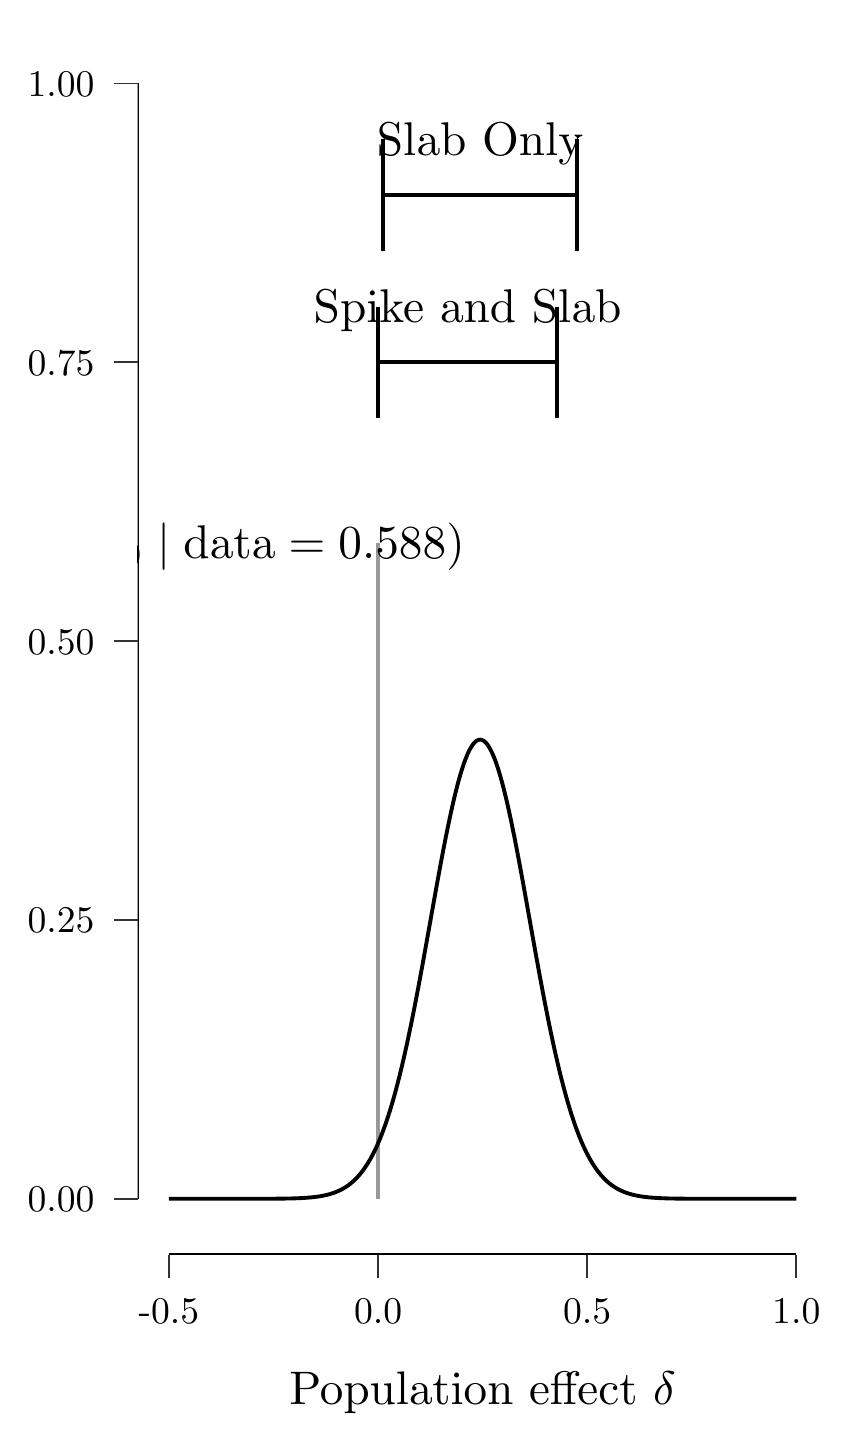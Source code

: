 % Created by tikzDevice version 0.12.3 on 2019-08-14 20:24:22
% !TEX encoding = UTF-8 Unicode
\begin{tikzpicture}[x=1pt,y=1pt]
\definecolor{fillColor}{RGB}{255,255,255}
\path[use as bounding box,fill=fillColor,fill opacity=0.00] (0,0) rectangle (289.08,505.89);
\begin{scope}
\path[clip] (  0.00,  0.00) rectangle (289.08,505.89);

\path[] (  0.00,  0.00) rectangle (289.08,505.89);
\end{scope}
\begin{scope}
\path[clip] ( 39.71, 62.56) rectangle (289.08,505.89);

\path[] ( 39.71, 62.56) rectangle (289.08,505.89);
\definecolor{drawColor}{gray}{0.60}

\path[draw=drawColor,line width= 1.7pt,line join=round] (126.61, 82.71) --
	(126.61,319.84);
\definecolor{drawColor}{RGB}{0,0,0}

\path[draw=drawColor,line width= 1.4pt,line join=round] ( 51.04, 82.71) --
	( 51.07, 82.71) --
	( 51.09, 82.71) --
	( 51.11, 82.71) --
	( 51.13, 82.71) --
	( 51.16, 82.71) --
	( 51.18, 82.71) --
	( 51.20, 82.71) --
	( 51.22, 82.71) --
	( 51.25, 82.71) --
	( 51.27, 82.71) --
	( 51.29, 82.71) --
	( 51.31, 82.71) --
	( 51.34, 82.71) --
	( 51.36, 82.71) --
	( 51.38, 82.71) --
	( 51.41, 82.71) --
	( 51.43, 82.71) --
	( 51.45, 82.71) --
	( 51.47, 82.71) --
	( 51.50, 82.71) --
	( 51.52, 82.71) --
	( 51.54, 82.71) --
	( 51.56, 82.71) --
	( 51.59, 82.71) --
	( 51.61, 82.71) --
	( 51.63, 82.71) --
	( 51.65, 82.71) --
	( 51.68, 82.71) --
	( 51.70, 82.71) --
	( 51.72, 82.71) --
	( 51.75, 82.71) --
	( 51.77, 82.71) --
	( 51.79, 82.71) --
	( 51.81, 82.71) --
	( 51.84, 82.71) --
	( 51.86, 82.71) --
	( 51.88, 82.71) --
	( 51.90, 82.71) --
	( 51.93, 82.71) --
	( 51.95, 82.71) --
	( 51.97, 82.71) --
	( 52.00, 82.71) --
	( 52.02, 82.71) --
	( 52.04, 82.71) --
	( 52.06, 82.71) --
	( 52.09, 82.71) --
	( 52.11, 82.71) --
	( 52.13, 82.71) --
	( 52.15, 82.71) --
	( 52.18, 82.71) --
	( 52.20, 82.71) --
	( 52.22, 82.71) --
	( 52.24, 82.71) --
	( 52.27, 82.71) --
	( 52.29, 82.71) --
	( 52.31, 82.71) --
	( 52.34, 82.71) --
	( 52.36, 82.71) --
	( 52.38, 82.71) --
	( 52.40, 82.71) --
	( 52.43, 82.71) --
	( 52.45, 82.71) --
	( 52.47, 82.71) --
	( 52.49, 82.71) --
	( 52.52, 82.71) --
	( 52.54, 82.71) --
	( 52.56, 82.71) --
	( 52.58, 82.71) --
	( 52.61, 82.71) --
	( 52.63, 82.71) --
	( 52.65, 82.71) --
	( 52.68, 82.71) --
	( 52.70, 82.71) --
	( 52.72, 82.71) --
	( 52.74, 82.71) --
	( 52.77, 82.71) --
	( 52.79, 82.71) --
	( 52.81, 82.71) --
	( 52.83, 82.71) --
	( 52.86, 82.71) --
	( 52.88, 82.71) --
	( 52.90, 82.71) --
	( 52.92, 82.71) --
	( 52.95, 82.71) --
	( 52.97, 82.71) --
	( 52.99, 82.71) --
	( 53.02, 82.71) --
	( 53.04, 82.71) --
	( 53.06, 82.71) --
	( 53.08, 82.71) --
	( 53.11, 82.71) --
	( 53.13, 82.71) --
	( 53.15, 82.71) --
	( 53.17, 82.71) --
	( 53.20, 82.71) --
	( 53.22, 82.71) --
	( 53.24, 82.71) --
	( 53.26, 82.71) --
	( 53.29, 82.71) --
	( 53.31, 82.71) --
	( 53.33, 82.71) --
	( 53.36, 82.71) --
	( 53.38, 82.71) --
	( 53.40, 82.71) --
	( 53.42, 82.71) --
	( 53.45, 82.71) --
	( 53.47, 82.71) --
	( 53.49, 82.71) --
	( 53.51, 82.71) --
	( 53.54, 82.71) --
	( 53.56, 82.71) --
	( 53.58, 82.71) --
	( 53.60, 82.71) --
	( 53.63, 82.71) --
	( 53.65, 82.71) --
	( 53.67, 82.71) --
	( 53.70, 82.71) --
	( 53.72, 82.71) --
	( 53.74, 82.71) --
	( 53.76, 82.71) --
	( 53.79, 82.71) --
	( 53.81, 82.71) --
	( 53.83, 82.71) --
	( 53.85, 82.71) --
	( 53.88, 82.71) --
	( 53.90, 82.71) --
	( 53.92, 82.71) --
	( 53.94, 82.71) --
	( 53.97, 82.71) --
	( 53.99, 82.71) --
	( 54.01, 82.71) --
	( 54.04, 82.71) --
	( 54.06, 82.71) --
	( 54.08, 82.71) --
	( 54.10, 82.71) --
	( 54.13, 82.71) --
	( 54.15, 82.71) --
	( 54.17, 82.71) --
	( 54.19, 82.71) --
	( 54.22, 82.71) --
	( 54.24, 82.71) --
	( 54.26, 82.71) --
	( 54.28, 82.71) --
	( 54.31, 82.71) --
	( 54.33, 82.71) --
	( 54.35, 82.71) --
	( 54.38, 82.71) --
	( 54.40, 82.71) --
	( 54.42, 82.71) --
	( 54.44, 82.71) --
	( 54.47, 82.71) --
	( 54.49, 82.71) --
	( 54.51, 82.71) --
	( 54.53, 82.71) --
	( 54.56, 82.71) --
	( 54.58, 82.71) --
	( 54.60, 82.71) --
	( 54.63, 82.71) --
	( 54.65, 82.71) --
	( 54.67, 82.71) --
	( 54.69, 82.71) --
	( 54.72, 82.71) --
	( 54.74, 82.71) --
	( 54.76, 82.71) --
	( 54.78, 82.71) --
	( 54.81, 82.71) --
	( 54.83, 82.71) --
	( 54.85, 82.71) --
	( 54.87, 82.71) --
	( 54.90, 82.71) --
	( 54.92, 82.71) --
	( 54.94, 82.71) --
	( 54.97, 82.71) --
	( 54.99, 82.71) --
	( 55.01, 82.71) --
	( 55.03, 82.71) --
	( 55.06, 82.71) --
	( 55.08, 82.71) --
	( 55.10, 82.71) --
	( 55.12, 82.71) --
	( 55.15, 82.71) --
	( 55.17, 82.71) --
	( 55.19, 82.71) --
	( 55.21, 82.71) --
	( 55.24, 82.71) --
	( 55.26, 82.71) --
	( 55.28, 82.71) --
	( 55.31, 82.71) --
	( 55.33, 82.71) --
	( 55.35, 82.71) --
	( 55.37, 82.71) --
	( 55.40, 82.71) --
	( 55.42, 82.71) --
	( 55.44, 82.71) --
	( 55.46, 82.71) --
	( 55.49, 82.71) --
	( 55.51, 82.71) --
	( 55.53, 82.71) --
	( 55.55, 82.71) --
	( 55.58, 82.71) --
	( 55.60, 82.71) --
	( 55.62, 82.71) --
	( 55.65, 82.71) --
	( 55.67, 82.71) --
	( 55.69, 82.71) --
	( 55.71, 82.71) --
	( 55.74, 82.71) --
	( 55.76, 82.71) --
	( 55.78, 82.71) --
	( 55.80, 82.71) --
	( 55.83, 82.71) --
	( 55.85, 82.71) --
	( 55.87, 82.71) --
	( 55.89, 82.71) --
	( 55.92, 82.71) --
	( 55.94, 82.71) --
	( 55.96, 82.71) --
	( 55.99, 82.71) --
	( 56.01, 82.71) --
	( 56.03, 82.71) --
	( 56.05, 82.71) --
	( 56.08, 82.71) --
	( 56.10, 82.71) --
	( 56.12, 82.71) --
	( 56.14, 82.71) --
	( 56.17, 82.71) --
	( 56.19, 82.71) --
	( 56.21, 82.71) --
	( 56.23, 82.71) --
	( 56.26, 82.71) --
	( 56.28, 82.71) --
	( 56.30, 82.71) --
	( 56.33, 82.71) --
	( 56.35, 82.71) --
	( 56.37, 82.71) --
	( 56.39, 82.71) --
	( 56.42, 82.71) --
	( 56.44, 82.71) --
	( 56.46, 82.71) --
	( 56.48, 82.71) --
	( 56.51, 82.71) --
	( 56.53, 82.71) --
	( 56.55, 82.71) --
	( 56.57, 82.71) --
	( 56.60, 82.71) --
	( 56.62, 82.71) --
	( 56.64, 82.71) --
	( 56.67, 82.71) --
	( 56.69, 82.71) --
	( 56.71, 82.71) --
	( 56.73, 82.71) --
	( 56.76, 82.71) --
	( 56.78, 82.71) --
	( 56.80, 82.71) --
	( 56.82, 82.71) --
	( 56.85, 82.71) --
	( 56.87, 82.71) --
	( 56.89, 82.71) --
	( 56.91, 82.71) --
	( 56.94, 82.71) --
	( 56.96, 82.71) --
	( 56.98, 82.71) --
	( 57.01, 82.71) --
	( 57.03, 82.71) --
	( 57.05, 82.71) --
	( 57.07, 82.71) --
	( 57.10, 82.71) --
	( 57.12, 82.71) --
	( 57.14, 82.71) --
	( 57.16, 82.71) --
	( 57.19, 82.71) --
	( 57.21, 82.71) --
	( 57.23, 82.71) --
	( 57.26, 82.71) --
	( 57.28, 82.71) --
	( 57.30, 82.71) --
	( 57.32, 82.71) --
	( 57.35, 82.71) --
	( 57.37, 82.71) --
	( 57.39, 82.71) --
	( 57.41, 82.71) --
	( 57.44, 82.71) --
	( 57.46, 82.71) --
	( 57.48, 82.71) --
	( 57.50, 82.71) --
	( 57.53, 82.71) --
	( 57.55, 82.71) --
	( 57.57, 82.71) --
	( 57.60, 82.71) --
	( 57.62, 82.71) --
	( 57.64, 82.71) --
	( 57.66, 82.71) --
	( 57.69, 82.71) --
	( 57.71, 82.71) --
	( 57.73, 82.71) --
	( 57.75, 82.71) --
	( 57.78, 82.71) --
	( 57.80, 82.71) --
	( 57.82, 82.71) --
	( 57.84, 82.71) --
	( 57.87, 82.71) --
	( 57.89, 82.71) --
	( 57.91, 82.71) --
	( 57.94, 82.71) --
	( 57.96, 82.71) --
	( 57.98, 82.71) --
	( 58.00, 82.71) --
	( 58.03, 82.71) --
	( 58.05, 82.71) --
	( 58.07, 82.71) --
	( 58.09, 82.71) --
	( 58.12, 82.71) --
	( 58.14, 82.71) --
	( 58.16, 82.71) --
	( 58.18, 82.71) --
	( 58.21, 82.71) --
	( 58.23, 82.71) --
	( 58.25, 82.71) --
	( 58.28, 82.71) --
	( 58.30, 82.71) --
	( 58.32, 82.71) --
	( 58.34, 82.71) --
	( 58.37, 82.71) --
	( 58.39, 82.71) --
	( 58.41, 82.71) --
	( 58.43, 82.71) --
	( 58.46, 82.71) --
	( 58.48, 82.71) --
	( 58.50, 82.71) --
	( 58.52, 82.71) --
	( 58.55, 82.71) --
	( 58.57, 82.71) --
	( 58.59, 82.71) --
	( 58.62, 82.71) --
	( 58.64, 82.71) --
	( 58.66, 82.71) --
	( 58.68, 82.71) --
	( 58.71, 82.71) --
	( 58.73, 82.71) --
	( 58.75, 82.71) --
	( 58.77, 82.71) --
	( 58.80, 82.71) --
	( 58.82, 82.71) --
	( 58.84, 82.71) --
	( 58.86, 82.71) --
	( 58.89, 82.71) --
	( 58.91, 82.71) --
	( 58.93, 82.71) --
	( 58.96, 82.71) --
	( 58.98, 82.71) --
	( 59.00, 82.71) --
	( 59.02, 82.71) --
	( 59.05, 82.71) --
	( 59.07, 82.71) --
	( 59.09, 82.71) --
	( 59.11, 82.71) --
	( 59.14, 82.71) --
	( 59.16, 82.71) --
	( 59.18, 82.71) --
	( 59.20, 82.71) --
	( 59.23, 82.71) --
	( 59.25, 82.71) --
	( 59.27, 82.71) --
	( 59.30, 82.71) --
	( 59.32, 82.71) --
	( 59.34, 82.71) --
	( 59.36, 82.71) --
	( 59.39, 82.71) --
	( 59.41, 82.71) --
	( 59.43, 82.71) --
	( 59.45, 82.71) --
	( 59.48, 82.71) --
	( 59.50, 82.71) --
	( 59.52, 82.71) --
	( 59.54, 82.71) --
	( 59.57, 82.71) --
	( 59.59, 82.71) --
	( 59.61, 82.71) --
	( 59.64, 82.71) --
	( 59.66, 82.71) --
	( 59.68, 82.71) --
	( 59.70, 82.71) --
	( 59.73, 82.71) --
	( 59.75, 82.71) --
	( 59.77, 82.71) --
	( 59.79, 82.71) --
	( 59.82, 82.71) --
	( 59.84, 82.71) --
	( 59.86, 82.71) --
	( 59.89, 82.71) --
	( 59.91, 82.71) --
	( 59.93, 82.71) --
	( 59.95, 82.71) --
	( 59.98, 82.71) --
	( 60.00, 82.71) --
	( 60.02, 82.71) --
	( 60.04, 82.71) --
	( 60.07, 82.71) --
	( 60.09, 82.71) --
	( 60.11, 82.71) --
	( 60.13, 82.71) --
	( 60.16, 82.71) --
	( 60.18, 82.71) --
	( 60.20, 82.71) --
	( 60.23, 82.71) --
	( 60.25, 82.71) --
	( 60.27, 82.71) --
	( 60.29, 82.71) --
	( 60.32, 82.71) --
	( 60.34, 82.71) --
	( 60.36, 82.71) --
	( 60.38, 82.71) --
	( 60.41, 82.71) --
	( 60.43, 82.71) --
	( 60.45, 82.71) --
	( 60.47, 82.71) --
	( 60.50, 82.71) --
	( 60.52, 82.71) --
	( 60.54, 82.71) --
	( 60.57, 82.71) --
	( 60.59, 82.71) --
	( 60.61, 82.71) --
	( 60.63, 82.71) --
	( 60.66, 82.71) --
	( 60.68, 82.71) --
	( 60.70, 82.71) --
	( 60.72, 82.71) --
	( 60.75, 82.71) --
	( 60.77, 82.71) --
	( 60.79, 82.71) --
	( 60.81, 82.71) --
	( 60.84, 82.71) --
	( 60.86, 82.71) --
	( 60.88, 82.71) --
	( 60.91, 82.71) --
	( 60.93, 82.71) --
	( 60.95, 82.71) --
	( 60.97, 82.71) --
	( 61.00, 82.71) --
	( 61.02, 82.71) --
	( 61.04, 82.71) --
	( 61.06, 82.71) --
	( 61.09, 82.71) --
	( 61.11, 82.71) --
	( 61.13, 82.71) --
	( 61.15, 82.71) --
	( 61.18, 82.71) --
	( 61.20, 82.71) --
	( 61.22, 82.71) --
	( 61.25, 82.71) --
	( 61.27, 82.71) --
	( 61.29, 82.71) --
	( 61.31, 82.71) --
	( 61.34, 82.71) --
	( 61.36, 82.71) --
	( 61.38, 82.71) --
	( 61.40, 82.71) --
	( 61.43, 82.71) --
	( 61.45, 82.71) --
	( 61.47, 82.71) --
	( 61.49, 82.71) --
	( 61.52, 82.71) --
	( 61.54, 82.71) --
	( 61.56, 82.71) --
	( 61.59, 82.71) --
	( 61.61, 82.71) --
	( 61.63, 82.71) --
	( 61.65, 82.71) --
	( 61.68, 82.71) --
	( 61.70, 82.71) --
	( 61.72, 82.71) --
	( 61.74, 82.71) --
	( 61.77, 82.71) --
	( 61.79, 82.71) --
	( 61.81, 82.71) --
	( 61.83, 82.71) --
	( 61.86, 82.71) --
	( 61.88, 82.71) --
	( 61.90, 82.71) --
	( 61.93, 82.71) --
	( 61.95, 82.71) --
	( 61.97, 82.71) --
	( 61.99, 82.71) --
	( 62.02, 82.71) --
	( 62.04, 82.71) --
	( 62.06, 82.71) --
	( 62.08, 82.71) --
	( 62.11, 82.71) --
	( 62.13, 82.71) --
	( 62.15, 82.71) --
	( 62.17, 82.71) --
	( 62.20, 82.71) --
	( 62.22, 82.71) --
	( 62.24, 82.71) --
	( 62.27, 82.71) --
	( 62.29, 82.71) --
	( 62.31, 82.71) --
	( 62.33, 82.71) --
	( 62.36, 82.71) --
	( 62.38, 82.71) --
	( 62.40, 82.71) --
	( 62.42, 82.71) --
	( 62.45, 82.71) --
	( 62.47, 82.71) --
	( 62.49, 82.71) --
	( 62.52, 82.71) --
	( 62.54, 82.71) --
	( 62.56, 82.71) --
	( 62.58, 82.71) --
	( 62.61, 82.71) --
	( 62.63, 82.71) --
	( 62.65, 82.71) --
	( 62.67, 82.71) --
	( 62.70, 82.71) --
	( 62.72, 82.71) --
	( 62.74, 82.71) --
	( 62.76, 82.71) --
	( 62.79, 82.71) --
	( 62.81, 82.71) --
	( 62.83, 82.71) --
	( 62.86, 82.71) --
	( 62.88, 82.71) --
	( 62.90, 82.71) --
	( 62.92, 82.71) --
	( 62.95, 82.71) --
	( 62.97, 82.71) --
	( 62.99, 82.71) --
	( 63.01, 82.71) --
	( 63.04, 82.71) --
	( 63.06, 82.71) --
	( 63.08, 82.71) --
	( 63.10, 82.71) --
	( 63.13, 82.71) --
	( 63.15, 82.71) --
	( 63.17, 82.71) --
	( 63.20, 82.71) --
	( 63.22, 82.71) --
	( 63.24, 82.71) --
	( 63.26, 82.71) --
	( 63.29, 82.71) --
	( 63.31, 82.71) --
	( 63.33, 82.71) --
	( 63.35, 82.71) --
	( 63.38, 82.71) --
	( 63.40, 82.71) --
	( 63.42, 82.71) --
	( 63.44, 82.71) --
	( 63.47, 82.71) --
	( 63.49, 82.71) --
	( 63.51, 82.71) --
	( 63.54, 82.71) --
	( 63.56, 82.71) --
	( 63.58, 82.71) --
	( 63.60, 82.71) --
	( 63.63, 82.71) --
	( 63.65, 82.71) --
	( 63.67, 82.71) --
	( 63.69, 82.71) --
	( 63.72, 82.71) --
	( 63.74, 82.71) --
	( 63.76, 82.71) --
	( 63.78, 82.71) --
	( 63.81, 82.71) --
	( 63.83, 82.71) --
	( 63.85, 82.71) --
	( 63.88, 82.71) --
	( 63.90, 82.71) --
	( 63.92, 82.71) --
	( 63.94, 82.71) --
	( 63.97, 82.71) --
	( 63.99, 82.71) --
	( 64.01, 82.71) --
	( 64.03, 82.71) --
	( 64.06, 82.71) --
	( 64.08, 82.71) --
	( 64.10, 82.71) --
	( 64.12, 82.71) --
	( 64.15, 82.71) --
	( 64.17, 82.71) --
	( 64.19, 82.71) --
	( 64.22, 82.71) --
	( 64.24, 82.71) --
	( 64.26, 82.71) --
	( 64.28, 82.71) --
	( 64.31, 82.71) --
	( 64.33, 82.71) --
	( 64.35, 82.71) --
	( 64.37, 82.71) --
	( 64.40, 82.71) --
	( 64.42, 82.71) --
	( 64.44, 82.71) --
	( 64.46, 82.71) --
	( 64.49, 82.71) --
	( 64.51, 82.71) --
	( 64.53, 82.71) --
	( 64.56, 82.71) --
	( 64.58, 82.71) --
	( 64.60, 82.71) --
	( 64.62, 82.71) --
	( 64.65, 82.71) --
	( 64.67, 82.71) --
	( 64.69, 82.71) --
	( 64.71, 82.71) --
	( 64.74, 82.71) --
	( 64.76, 82.71) --
	( 64.78, 82.71) --
	( 64.81, 82.71) --
	( 64.83, 82.71) --
	( 64.85, 82.71) --
	( 64.87, 82.71) --
	( 64.90, 82.71) --
	( 64.92, 82.71) --
	( 64.94, 82.71) --
	( 64.96, 82.71) --
	( 64.99, 82.71) --
	( 65.01, 82.71) --
	( 65.03, 82.71) --
	( 65.05, 82.71) --
	( 65.08, 82.71) --
	( 65.10, 82.71) --
	( 65.12, 82.71) --
	( 65.15, 82.71) --
	( 65.17, 82.71) --
	( 65.19, 82.71) --
	( 65.21, 82.71) --
	( 65.24, 82.71) --
	( 65.26, 82.71) --
	( 65.28, 82.71) --
	( 65.30, 82.71) --
	( 65.33, 82.71) --
	( 65.35, 82.71) --
	( 65.37, 82.71) --
	( 65.39, 82.71) --
	( 65.42, 82.71) --
	( 65.44, 82.71) --
	( 65.46, 82.71) --
	( 65.49, 82.71) --
	( 65.51, 82.71) --
	( 65.53, 82.71) --
	( 65.55, 82.71) --
	( 65.58, 82.71) --
	( 65.60, 82.71) --
	( 65.62, 82.71) --
	( 65.64, 82.71) --
	( 65.67, 82.71) --
	( 65.69, 82.71) --
	( 65.71, 82.71) --
	( 65.73, 82.71) --
	( 65.76, 82.71) --
	( 65.78, 82.71) --
	( 65.80, 82.71) --
	( 65.83, 82.71) --
	( 65.85, 82.71) --
	( 65.87, 82.71) --
	( 65.89, 82.71) --
	( 65.92, 82.71) --
	( 65.94, 82.71) --
	( 65.96, 82.71) --
	( 65.98, 82.71) --
	( 66.01, 82.71) --
	( 66.03, 82.71) --
	( 66.05, 82.71) --
	( 66.07, 82.71) --
	( 66.10, 82.71) --
	( 66.12, 82.71) --
	( 66.14, 82.71) --
	( 66.17, 82.71) --
	( 66.19, 82.71) --
	( 66.21, 82.71) --
	( 66.23, 82.71) --
	( 66.26, 82.71) --
	( 66.28, 82.71) --
	( 66.30, 82.71) --
	( 66.32, 82.71) --
	( 66.35, 82.71) --
	( 66.37, 82.71) --
	( 66.39, 82.71) --
	( 66.41, 82.71) --
	( 66.44, 82.71) --
	( 66.46, 82.71) --
	( 66.48, 82.71) --
	( 66.51, 82.71) --
	( 66.53, 82.71) --
	( 66.55, 82.71) --
	( 66.57, 82.71) --
	( 66.60, 82.71) --
	( 66.62, 82.71) --
	( 66.64, 82.71) --
	( 66.66, 82.71) --
	( 66.69, 82.71) --
	( 66.71, 82.71) --
	( 66.73, 82.71) --
	( 66.75, 82.71) --
	( 66.78, 82.71) --
	( 66.80, 82.71) --
	( 66.82, 82.71) --
	( 66.85, 82.71) --
	( 66.87, 82.71) --
	( 66.89, 82.71) --
	( 66.91, 82.71) --
	( 66.94, 82.71) --
	( 66.96, 82.71) --
	( 66.98, 82.71) --
	( 67.00, 82.71) --
	( 67.03, 82.71) --
	( 67.05, 82.71) --
	( 67.07, 82.71) --
	( 67.09, 82.71) --
	( 67.12, 82.71) --
	( 67.14, 82.71) --
	( 67.16, 82.71) --
	( 67.19, 82.71) --
	( 67.21, 82.71) --
	( 67.23, 82.71) --
	( 67.25, 82.71) --
	( 67.28, 82.71) --
	( 67.30, 82.71) --
	( 67.32, 82.71) --
	( 67.34, 82.71) --
	( 67.37, 82.71) --
	( 67.39, 82.71) --
	( 67.41, 82.71) --
	( 67.44, 82.71) --
	( 67.46, 82.71) --
	( 67.48, 82.71) --
	( 67.50, 82.71) --
	( 67.53, 82.71) --
	( 67.55, 82.71) --
	( 67.57, 82.71) --
	( 67.59, 82.71) --
	( 67.62, 82.71) --
	( 67.64, 82.71) --
	( 67.66, 82.71) --
	( 67.68, 82.71) --
	( 67.71, 82.71) --
	( 67.73, 82.71) --
	( 67.75, 82.71) --
	( 67.78, 82.71) --
	( 67.80, 82.71) --
	( 67.82, 82.71) --
	( 67.84, 82.71) --
	( 67.87, 82.71) --
	( 67.89, 82.71) --
	( 67.91, 82.71) --
	( 67.93, 82.71) --
	( 67.96, 82.71) --
	( 67.98, 82.71) --
	( 68.00, 82.71) --
	( 68.02, 82.71) --
	( 68.05, 82.71) --
	( 68.07, 82.71) --
	( 68.09, 82.71) --
	( 68.12, 82.71) --
	( 68.14, 82.71) --
	( 68.16, 82.71) --
	( 68.18, 82.71) --
	( 68.21, 82.71) --
	( 68.23, 82.71) --
	( 68.25, 82.71) --
	( 68.27, 82.71) --
	( 68.30, 82.71) --
	( 68.32, 82.71) --
	( 68.34, 82.71) --
	( 68.36, 82.71) --
	( 68.39, 82.71) --
	( 68.41, 82.71) --
	( 68.43, 82.71) --
	( 68.46, 82.71) --
	( 68.48, 82.71) --
	( 68.50, 82.71) --
	( 68.52, 82.71) --
	( 68.55, 82.71) --
	( 68.57, 82.71) --
	( 68.59, 82.71) --
	( 68.61, 82.71) --
	( 68.64, 82.71) --
	( 68.66, 82.71) --
	( 68.68, 82.71) --
	( 68.70, 82.71) --
	( 68.73, 82.71) --
	( 68.75, 82.71) --
	( 68.77, 82.71) --
	( 68.80, 82.71) --
	( 68.82, 82.71) --
	( 68.84, 82.71) --
	( 68.86, 82.71) --
	( 68.89, 82.71) --
	( 68.91, 82.71) --
	( 68.93, 82.71) --
	( 68.95, 82.71) --
	( 68.98, 82.71) --
	( 69.00, 82.71) --
	( 69.02, 82.71) --
	( 69.04, 82.71) --
	( 69.07, 82.71) --
	( 69.09, 82.71) --
	( 69.11, 82.71) --
	( 69.14, 82.71) --
	( 69.16, 82.71) --
	( 69.18, 82.71) --
	( 69.20, 82.71) --
	( 69.23, 82.71) --
	( 69.25, 82.71) --
	( 69.27, 82.71) --
	( 69.29, 82.71) --
	( 69.32, 82.71) --
	( 69.34, 82.71) --
	( 69.36, 82.71) --
	( 69.38, 82.71) --
	( 69.41, 82.71) --
	( 69.43, 82.71) --
	( 69.45, 82.71) --
	( 69.48, 82.71) --
	( 69.50, 82.71) --
	( 69.52, 82.71) --
	( 69.54, 82.71) --
	( 69.57, 82.71) --
	( 69.59, 82.71) --
	( 69.61, 82.71) --
	( 69.63, 82.71) --
	( 69.66, 82.71) --
	( 69.68, 82.71) --
	( 69.70, 82.71) --
	( 69.72, 82.71) --
	( 69.75, 82.71) --
	( 69.77, 82.71) --
	( 69.79, 82.71) --
	( 69.82, 82.71) --
	( 69.84, 82.71) --
	( 69.86, 82.71) --
	( 69.88, 82.71) --
	( 69.91, 82.71) --
	( 69.93, 82.71) --
	( 69.95, 82.71) --
	( 69.97, 82.71) --
	( 70.00, 82.71) --
	( 70.02, 82.71) --
	( 70.04, 82.71) --
	( 70.07, 82.71) --
	( 70.09, 82.71) --
	( 70.11, 82.71) --
	( 70.13, 82.71) --
	( 70.16, 82.71) --
	( 70.18, 82.71) --
	( 70.20, 82.71) --
	( 70.22, 82.71) --
	( 70.25, 82.71) --
	( 70.27, 82.71) --
	( 70.29, 82.71) --
	( 70.31, 82.71) --
	( 70.34, 82.71) --
	( 70.36, 82.71) --
	( 70.38, 82.71) --
	( 70.41, 82.71) --
	( 70.43, 82.71) --
	( 70.45, 82.71) --
	( 70.47, 82.71) --
	( 70.50, 82.71) --
	( 70.52, 82.71) --
	( 70.54, 82.71) --
	( 70.56, 82.71) --
	( 70.59, 82.71) --
	( 70.61, 82.71) --
	( 70.63, 82.71) --
	( 70.65, 82.71) --
	( 70.68, 82.71) --
	( 70.70, 82.71) --
	( 70.72, 82.71) --
	( 70.75, 82.71) --
	( 70.77, 82.71) --
	( 70.79, 82.71) --
	( 70.81, 82.71) --
	( 70.84, 82.71) --
	( 70.86, 82.71) --
	( 70.88, 82.71) --
	( 70.90, 82.71) --
	( 70.93, 82.71) --
	( 70.95, 82.71) --
	( 70.97, 82.71) --
	( 70.99, 82.71) --
	( 71.02, 82.71) --
	( 71.04, 82.71) --
	( 71.06, 82.71) --
	( 71.09, 82.71) --
	( 71.11, 82.71) --
	( 71.13, 82.71) --
	( 71.15, 82.71) --
	( 71.18, 82.71) --
	( 71.20, 82.71) --
	( 71.22, 82.71) --
	( 71.24, 82.71) --
	( 71.27, 82.71) --
	( 71.29, 82.71) --
	( 71.31, 82.71) --
	( 71.33, 82.71) --
	( 71.36, 82.71) --
	( 71.38, 82.71) --
	( 71.40, 82.71) --
	( 71.43, 82.71) --
	( 71.45, 82.71) --
	( 71.47, 82.71) --
	( 71.49, 82.71) --
	( 71.52, 82.71) --
	( 71.54, 82.71) --
	( 71.56, 82.71) --
	( 71.58, 82.71) --
	( 71.61, 82.71) --
	( 71.63, 82.71) --
	( 71.65, 82.71) --
	( 71.67, 82.71) --
	( 71.70, 82.71) --
	( 71.72, 82.71) --
	( 71.74, 82.71) --
	( 71.77, 82.71) --
	( 71.79, 82.71) --
	( 71.81, 82.71) --
	( 71.83, 82.71) --
	( 71.86, 82.71) --
	( 71.88, 82.71) --
	( 71.90, 82.71) --
	( 71.92, 82.71) --
	( 71.95, 82.71) --
	( 71.97, 82.71) --
	( 71.99, 82.71) --
	( 72.01, 82.71) --
	( 72.04, 82.71) --
	( 72.06, 82.71) --
	( 72.08, 82.71) --
	( 72.11, 82.71) --
	( 72.13, 82.71) --
	( 72.15, 82.71) --
	( 72.17, 82.71) --
	( 72.20, 82.71) --
	( 72.22, 82.71) --
	( 72.24, 82.71) --
	( 72.26, 82.71) --
	( 72.29, 82.71) --
	( 72.31, 82.71) --
	( 72.33, 82.71) --
	( 72.35, 82.71) --
	( 72.38, 82.71) --
	( 72.40, 82.71) --
	( 72.42, 82.71) --
	( 72.45, 82.71) --
	( 72.47, 82.71) --
	( 72.49, 82.71) --
	( 72.51, 82.71) --
	( 72.54, 82.71) --
	( 72.56, 82.71) --
	( 72.58, 82.71) --
	( 72.60, 82.71) --
	( 72.63, 82.71) --
	( 72.65, 82.71) --
	( 72.67, 82.71) --
	( 72.70, 82.71) --
	( 72.72, 82.71) --
	( 72.74, 82.71) --
	( 72.76, 82.71) --
	( 72.79, 82.71) --
	( 72.81, 82.71) --
	( 72.83, 82.71) --
	( 72.85, 82.71) --
	( 72.88, 82.71) --
	( 72.90, 82.71) --
	( 72.92, 82.71) --
	( 72.94, 82.71) --
	( 72.97, 82.71) --
	( 72.99, 82.71) --
	( 73.01, 82.71) --
	( 73.04, 82.71) --
	( 73.06, 82.71) --
	( 73.08, 82.71) --
	( 73.10, 82.71) --
	( 73.13, 82.71) --
	( 73.15, 82.71) --
	( 73.17, 82.71) --
	( 73.19, 82.71) --
	( 73.22, 82.71) --
	( 73.24, 82.71) --
	( 73.26, 82.71) --
	( 73.28, 82.71) --
	( 73.31, 82.71) --
	( 73.33, 82.71) --
	( 73.35, 82.71) --
	( 73.38, 82.71) --
	( 73.40, 82.71) --
	( 73.42, 82.71) --
	( 73.44, 82.71) --
	( 73.47, 82.71) --
	( 73.49, 82.71) --
	( 73.51, 82.71) --
	( 73.53, 82.71) --
	( 73.56, 82.71) --
	( 73.58, 82.71) --
	( 73.60, 82.71) --
	( 73.62, 82.71) --
	( 73.65, 82.71) --
	( 73.67, 82.71) --
	( 73.69, 82.71) --
	( 73.72, 82.71) --
	( 73.74, 82.71) --
	( 73.76, 82.71) --
	( 73.78, 82.71) --
	( 73.81, 82.71) --
	( 73.83, 82.71) --
	( 73.85, 82.71) --
	( 73.87, 82.71) --
	( 73.90, 82.71) --
	( 73.92, 82.71) --
	( 73.94, 82.71) --
	( 73.96, 82.71) --
	( 73.99, 82.71) --
	( 74.01, 82.71) --
	( 74.03, 82.71) --
	( 74.06, 82.71) --
	( 74.08, 82.71) --
	( 74.10, 82.71) --
	( 74.12, 82.71) --
	( 74.15, 82.71) --
	( 74.17, 82.71) --
	( 74.19, 82.71) --
	( 74.21, 82.71) --
	( 74.24, 82.71) --
	( 74.26, 82.71) --
	( 74.28, 82.71) --
	( 74.30, 82.71) --
	( 74.33, 82.71) --
	( 74.35, 82.71) --
	( 74.37, 82.71) --
	( 74.40, 82.71) --
	( 74.42, 82.71) --
	( 74.44, 82.71) --
	( 74.46, 82.71) --
	( 74.49, 82.71) --
	( 74.51, 82.71) --
	( 74.53, 82.71) --
	( 74.55, 82.71) --
	( 74.58, 82.71) --
	( 74.60, 82.71) --
	( 74.62, 82.71) --
	( 74.64, 82.71) --
	( 74.67, 82.71) --
	( 74.69, 82.71) --
	( 74.71, 82.71) --
	( 74.74, 82.71) --
	( 74.76, 82.71) --
	( 74.78, 82.71) --
	( 74.80, 82.71) --
	( 74.83, 82.71) --
	( 74.85, 82.71) --
	( 74.87, 82.71) --
	( 74.89, 82.71) --
	( 74.92, 82.71) --
	( 74.94, 82.71) --
	( 74.96, 82.71) --
	( 74.98, 82.71) --
	( 75.01, 82.71) --
	( 75.03, 82.71) --
	( 75.05, 82.71) --
	( 75.08, 82.71) --
	( 75.10, 82.71) --
	( 75.12, 82.71) --
	( 75.14, 82.71) --
	( 75.17, 82.71) --
	( 75.19, 82.71) --
	( 75.21, 82.71) --
	( 75.23, 82.71) --
	( 75.26, 82.71) --
	( 75.28, 82.71) --
	( 75.30, 82.71) --
	( 75.33, 82.71) --
	( 75.35, 82.71) --
	( 75.37, 82.71) --
	( 75.39, 82.71) --
	( 75.42, 82.71) --
	( 75.44, 82.71) --
	( 75.46, 82.71) --
	( 75.48, 82.71) --
	( 75.51, 82.71) --
	( 75.53, 82.71) --
	( 75.55, 82.71) --
	( 75.57, 82.71) --
	( 75.60, 82.71) --
	( 75.62, 82.71) --
	( 75.64, 82.71) --
	( 75.67, 82.71) --
	( 75.69, 82.71) --
	( 75.71, 82.71) --
	( 75.73, 82.71) --
	( 75.76, 82.71) --
	( 75.78, 82.71) --
	( 75.80, 82.71) --
	( 75.82, 82.71) --
	( 75.85, 82.71) --
	( 75.87, 82.71) --
	( 75.89, 82.71) --
	( 75.91, 82.71) --
	( 75.94, 82.71) --
	( 75.96, 82.71) --
	( 75.98, 82.71) --
	( 76.01, 82.71) --
	( 76.03, 82.71) --
	( 76.05, 82.71) --
	( 76.07, 82.71) --
	( 76.10, 82.71) --
	( 76.12, 82.71) --
	( 76.14, 82.71) --
	( 76.16, 82.71) --
	( 76.19, 82.71) --
	( 76.21, 82.71) --
	( 76.23, 82.71) --
	( 76.25, 82.71) --
	( 76.28, 82.71) --
	( 76.30, 82.71) --
	( 76.32, 82.71) --
	( 76.35, 82.71) --
	( 76.37, 82.71) --
	( 76.39, 82.71) --
	( 76.41, 82.71) --
	( 76.44, 82.71) --
	( 76.46, 82.71) --
	( 76.48, 82.71) --
	( 76.50, 82.71) --
	( 76.53, 82.71) --
	( 76.55, 82.71) --
	( 76.57, 82.71) --
	( 76.59, 82.71) --
	( 76.62, 82.71) --
	( 76.64, 82.71) --
	( 76.66, 82.71) --
	( 76.69, 82.71) --
	( 76.71, 82.71) --
	( 76.73, 82.71) --
	( 76.75, 82.71) --
	( 76.78, 82.71) --
	( 76.80, 82.71) --
	( 76.82, 82.71) --
	( 76.84, 82.71) --
	( 76.87, 82.71) --
	( 76.89, 82.71) --
	( 76.91, 82.71) --
	( 76.93, 82.71) --
	( 76.96, 82.71) --
	( 76.98, 82.71) --
	( 77.00, 82.71) --
	( 77.03, 82.71) --
	( 77.05, 82.71) --
	( 77.07, 82.71) --
	( 77.09, 82.71) --
	( 77.12, 82.71) --
	( 77.14, 82.71) --
	( 77.16, 82.71) --
	( 77.18, 82.71) --
	( 77.21, 82.71) --
	( 77.23, 82.71) --
	( 77.25, 82.71) --
	( 77.27, 82.71) --
	( 77.30, 82.71) --
	( 77.32, 82.71) --
	( 77.34, 82.71) --
	( 77.37, 82.71) --
	( 77.39, 82.71) --
	( 77.41, 82.71) --
	( 77.43, 82.71) --
	( 77.46, 82.71) --
	( 77.48, 82.71) --
	( 77.50, 82.71) --
	( 77.52, 82.71) --
	( 77.55, 82.71) --
	( 77.57, 82.71) --
	( 77.59, 82.71) --
	( 77.61, 82.71) --
	( 77.64, 82.71) --
	( 77.66, 82.71) --
	( 77.68, 82.71) --
	( 77.71, 82.71) --
	( 77.73, 82.71) --
	( 77.75, 82.71) --
	( 77.77, 82.71) --
	( 77.80, 82.71) --
	( 77.82, 82.71) --
	( 77.84, 82.71) --
	( 77.86, 82.71) --
	( 77.89, 82.71) --
	( 77.91, 82.71) --
	( 77.93, 82.71) --
	( 77.96, 82.71) --
	( 77.98, 82.71) --
	( 78.00, 82.71) --
	( 78.02, 82.71) --
	( 78.05, 82.71) --
	( 78.07, 82.71) --
	( 78.09, 82.71) --
	( 78.11, 82.71) --
	( 78.14, 82.71) --
	( 78.16, 82.71) --
	( 78.18, 82.71) --
	( 78.20, 82.71) --
	( 78.23, 82.71) --
	( 78.25, 82.71) --
	( 78.27, 82.71) --
	( 78.30, 82.71) --
	( 78.32, 82.71) --
	( 78.34, 82.71) --
	( 78.36, 82.71) --
	( 78.39, 82.71) --
	( 78.41, 82.71) --
	( 78.43, 82.71) --
	( 78.45, 82.71) --
	( 78.48, 82.71) --
	( 78.50, 82.71) --
	( 78.52, 82.71) --
	( 78.54, 82.71) --
	( 78.57, 82.71) --
	( 78.59, 82.71) --
	( 78.61, 82.71) --
	( 78.64, 82.71) --
	( 78.66, 82.71) --
	( 78.68, 82.71) --
	( 78.70, 82.71) --
	( 78.73, 82.71) --
	( 78.75, 82.71) --
	( 78.77, 82.71) --
	( 78.79, 82.71) --
	( 78.82, 82.71) --
	( 78.84, 82.71) --
	( 78.86, 82.71) --
	( 78.88, 82.71) --
	( 78.91, 82.71) --
	( 78.93, 82.71) --
	( 78.95, 82.71) --
	( 78.98, 82.71) --
	( 79.00, 82.71) --
	( 79.02, 82.71) --
	( 79.04, 82.71) --
	( 79.07, 82.71) --
	( 79.09, 82.71) --
	( 79.11, 82.71) --
	( 79.13, 82.71) --
	( 79.16, 82.71) --
	( 79.18, 82.71) --
	( 79.20, 82.71) --
	( 79.22, 82.71) --
	( 79.25, 82.71) --
	( 79.27, 82.71) --
	( 79.29, 82.71) --
	( 79.32, 82.71) --
	( 79.34, 82.71) --
	( 79.36, 82.71) --
	( 79.38, 82.71) --
	( 79.41, 82.71) --
	( 79.43, 82.71) --
	( 79.45, 82.71) --
	( 79.47, 82.71) --
	( 79.50, 82.71) --
	( 79.52, 82.71) --
	( 79.54, 82.71) --
	( 79.56, 82.71) --
	( 79.59, 82.71) --
	( 79.61, 82.71) --
	( 79.63, 82.71) --
	( 79.66, 82.71) --
	( 79.68, 82.71) --
	( 79.70, 82.71) --
	( 79.72, 82.71) --
	( 79.75, 82.71) --
	( 79.77, 82.71) --
	( 79.79, 82.71) --
	( 79.81, 82.71) --
	( 79.84, 82.71) --
	( 79.86, 82.71) --
	( 79.88, 82.71) --
	( 79.90, 82.71) --
	( 79.93, 82.71) --
	( 79.95, 82.71) --
	( 79.97, 82.71) --
	( 80.00, 82.71) --
	( 80.02, 82.71) --
	( 80.04, 82.71) --
	( 80.06, 82.71) --
	( 80.09, 82.71) --
	( 80.11, 82.71) --
	( 80.13, 82.71) --
	( 80.15, 82.71) --
	( 80.18, 82.71) --
	( 80.20, 82.71) --
	( 80.22, 82.71) --
	( 80.24, 82.71) --
	( 80.27, 82.71) --
	( 80.29, 82.71) --
	( 80.31, 82.71) --
	( 80.34, 82.71) --
	( 80.36, 82.71) --
	( 80.38, 82.71) --
	( 80.40, 82.71) --
	( 80.43, 82.71) --
	( 80.45, 82.71) --
	( 80.47, 82.71) --
	( 80.49, 82.71) --
	( 80.52, 82.71) --
	( 80.54, 82.71) --
	( 80.56, 82.71) --
	( 80.59, 82.71) --
	( 80.61, 82.71) --
	( 80.63, 82.71) --
	( 80.65, 82.71) --
	( 80.68, 82.71) --
	( 80.70, 82.71) --
	( 80.72, 82.71) --
	( 80.74, 82.71) --
	( 80.77, 82.71) --
	( 80.79, 82.71) --
	( 80.81, 82.71) --
	( 80.83, 82.71) --
	( 80.86, 82.71) --
	( 80.88, 82.71) --
	( 80.90, 82.71) --
	( 80.93, 82.71) --
	( 80.95, 82.71) --
	( 80.97, 82.71) --
	( 80.99, 82.71) --
	( 81.02, 82.71) --
	( 81.04, 82.71) --
	( 81.06, 82.71) --
	( 81.08, 82.71) --
	( 81.11, 82.71) --
	( 81.13, 82.71) --
	( 81.15, 82.71) --
	( 81.17, 82.72) --
	( 81.20, 82.72) --
	( 81.22, 82.72) --
	( 81.24, 82.72) --
	( 81.27, 82.72) --
	( 81.29, 82.72) --
	( 81.31, 82.72) --
	( 81.33, 82.72) --
	( 81.36, 82.72) --
	( 81.38, 82.72) --
	( 81.40, 82.72) --
	( 81.42, 82.72) --
	( 81.45, 82.72) --
	( 81.47, 82.72) --
	( 81.49, 82.72) --
	( 81.51, 82.72) --
	( 81.54, 82.72) --
	( 81.56, 82.72) --
	( 81.58, 82.72) --
	( 81.61, 82.72) --
	( 81.63, 82.72) --
	( 81.65, 82.72) --
	( 81.67, 82.72) --
	( 81.70, 82.72) --
	( 81.72, 82.72) --
	( 81.74, 82.72) --
	( 81.76, 82.72) --
	( 81.79, 82.72) --
	( 81.81, 82.72) --
	( 81.83, 82.72) --
	( 81.85, 82.72) --
	( 81.88, 82.72) --
	( 81.90, 82.72) --
	( 81.92, 82.72) --
	( 81.95, 82.72) --
	( 81.97, 82.72) --
	( 81.99, 82.72) --
	( 82.01, 82.72) --
	( 82.04, 82.72) --
	( 82.06, 82.72) --
	( 82.08, 82.72) --
	( 82.10, 82.72) --
	( 82.13, 82.72) --
	( 82.15, 82.72) --
	( 82.17, 82.72) --
	( 82.19, 82.72) --
	( 82.22, 82.72) --
	( 82.24, 82.72) --
	( 82.26, 82.72) --
	( 82.29, 82.72) --
	( 82.31, 82.72) --
	( 82.33, 82.72) --
	( 82.35, 82.72) --
	( 82.38, 82.72) --
	( 82.40, 82.72) --
	( 82.42, 82.72) --
	( 82.44, 82.72) --
	( 82.47, 82.72) --
	( 82.49, 82.72) --
	( 82.51, 82.72) --
	( 82.53, 82.72) --
	( 82.56, 82.72) --
	( 82.58, 82.72) --
	( 82.60, 82.72) --
	( 82.63, 82.72) --
	( 82.65, 82.72) --
	( 82.67, 82.72) --
	( 82.69, 82.72) --
	( 82.72, 82.72) --
	( 82.74, 82.72) --
	( 82.76, 82.72) --
	( 82.78, 82.72) --
	( 82.81, 82.72) --
	( 82.83, 82.72) --
	( 82.85, 82.72) --
	( 82.87, 82.72) --
	( 82.90, 82.72) --
	( 82.92, 82.72) --
	( 82.94, 82.72) --
	( 82.97, 82.72) --
	( 82.99, 82.72) --
	( 83.01, 82.72) --
	( 83.03, 82.72) --
	( 83.06, 82.72) --
	( 83.08, 82.72) --
	( 83.10, 82.72) --
	( 83.12, 82.72) --
	( 83.15, 82.72) --
	( 83.17, 82.72) --
	( 83.19, 82.72) --
	( 83.22, 82.72) --
	( 83.24, 82.72) --
	( 83.26, 82.72) --
	( 83.28, 82.72) --
	( 83.31, 82.72) --
	( 83.33, 82.72) --
	( 83.35, 82.72) --
	( 83.37, 82.72) --
	( 83.40, 82.72) --
	( 83.42, 82.72) --
	( 83.44, 82.72) --
	( 83.46, 82.72) --
	( 83.49, 82.72) --
	( 83.51, 82.72) --
	( 83.53, 82.72) --
	( 83.56, 82.72) --
	( 83.58, 82.72) --
	( 83.60, 82.72) --
	( 83.62, 82.72) --
	( 83.65, 82.72) --
	( 83.67, 82.72) --
	( 83.69, 82.72) --
	( 83.71, 82.72) --
	( 83.74, 82.72) --
	( 83.76, 82.72) --
	( 83.78, 82.72) --
	( 83.80, 82.72) --
	( 83.83, 82.72) --
	( 83.85, 82.72) --
	( 83.87, 82.72) --
	( 83.90, 82.72) --
	( 83.92, 82.72) --
	( 83.94, 82.72) --
	( 83.96, 82.72) --
	( 83.99, 82.72) --
	( 84.01, 82.72) --
	( 84.03, 82.72) --
	( 84.05, 82.72) --
	( 84.08, 82.72) --
	( 84.10, 82.72) --
	( 84.12, 82.72) --
	( 84.14, 82.72) --
	( 84.17, 82.72) --
	( 84.19, 82.72) --
	( 84.21, 82.72) --
	( 84.24, 82.72) --
	( 84.26, 82.72) --
	( 84.28, 82.72) --
	( 84.30, 82.72) --
	( 84.33, 82.72) --
	( 84.35, 82.72) --
	( 84.37, 82.72) --
	( 84.39, 82.72) --
	( 84.42, 82.72) --
	( 84.44, 82.72) --
	( 84.46, 82.72) --
	( 84.48, 82.72) --
	( 84.51, 82.72) --
	( 84.53, 82.72) --
	( 84.55, 82.72) --
	( 84.58, 82.72) --
	( 84.60, 82.72) --
	( 84.62, 82.72) --
	( 84.64, 82.72) --
	( 84.67, 82.72) --
	( 84.69, 82.72) --
	( 84.71, 82.72) --
	( 84.73, 82.72) --
	( 84.76, 82.72) --
	( 84.78, 82.72) --
	( 84.80, 82.72) --
	( 84.82, 82.72) --
	( 84.85, 82.72) --
	( 84.87, 82.72) --
	( 84.89, 82.72) --
	( 84.92, 82.72) --
	( 84.94, 82.72) --
	( 84.96, 82.72) --
	( 84.98, 82.72) --
	( 85.01, 82.72) --
	( 85.03, 82.72) --
	( 85.05, 82.72) --
	( 85.07, 82.72) --
	( 85.10, 82.72) --
	( 85.12, 82.72) --
	( 85.14, 82.72) --
	( 85.16, 82.72) --
	( 85.19, 82.72) --
	( 85.21, 82.72) --
	( 85.23, 82.72) --
	( 85.26, 82.72) --
	( 85.28, 82.72) --
	( 85.30, 82.72) --
	( 85.32, 82.72) --
	( 85.35, 82.72) --
	( 85.37, 82.72) --
	( 85.39, 82.72) --
	( 85.41, 82.72) --
	( 85.44, 82.72) --
	( 85.46, 82.72) --
	( 85.48, 82.72) --
	( 85.50, 82.72) --
	( 85.53, 82.72) --
	( 85.55, 82.72) --
	( 85.57, 82.72) --
	( 85.60, 82.72) --
	( 85.62, 82.72) --
	( 85.64, 82.72) --
	( 85.66, 82.72) --
	( 85.69, 82.72) --
	( 85.71, 82.72) --
	( 85.73, 82.72) --
	( 85.75, 82.72) --
	( 85.78, 82.72) --
	( 85.80, 82.72) --
	( 85.82, 82.72) --
	( 85.85, 82.72) --
	( 85.87, 82.72) --
	( 85.89, 82.72) --
	( 85.91, 82.72) --
	( 85.94, 82.73) --
	( 85.96, 82.73) --
	( 85.98, 82.73) --
	( 86.00, 82.73) --
	( 86.03, 82.73) --
	( 86.05, 82.73) --
	( 86.07, 82.73) --
	( 86.09, 82.73) --
	( 86.12, 82.73) --
	( 86.14, 82.73) --
	( 86.16, 82.73) --
	( 86.19, 82.73) --
	( 86.21, 82.73) --
	( 86.23, 82.73) --
	( 86.25, 82.73) --
	( 86.28, 82.73) --
	( 86.30, 82.73) --
	( 86.32, 82.73) --
	( 86.34, 82.73) --
	( 86.37, 82.73) --
	( 86.39, 82.73) --
	( 86.41, 82.73) --
	( 86.43, 82.73) --
	( 86.46, 82.73) --
	( 86.48, 82.73) --
	( 86.50, 82.73) --
	( 86.53, 82.73) --
	( 86.55, 82.73) --
	( 86.57, 82.73) --
	( 86.59, 82.73) --
	( 86.62, 82.73) --
	( 86.64, 82.73) --
	( 86.66, 82.73) --
	( 86.68, 82.73) --
	( 86.71, 82.73) --
	( 86.73, 82.73) --
	( 86.75, 82.73) --
	( 86.77, 82.73) --
	( 86.80, 82.73) --
	( 86.82, 82.73) --
	( 86.84, 82.73) --
	( 86.87, 82.73) --
	( 86.89, 82.73) --
	( 86.91, 82.73) --
	( 86.93, 82.73) --
	( 86.96, 82.73) --
	( 86.98, 82.73) --
	( 87.00, 82.73) --
	( 87.02, 82.73) --
	( 87.05, 82.73) --
	( 87.07, 82.73) --
	( 87.09, 82.73) --
	( 87.11, 82.73) --
	( 87.14, 82.73) --
	( 87.16, 82.73) --
	( 87.18, 82.73) --
	( 87.21, 82.73) --
	( 87.23, 82.73) --
	( 87.25, 82.73) --
	( 87.27, 82.73) --
	( 87.30, 82.73) --
	( 87.32, 82.73) --
	( 87.34, 82.73) --
	( 87.36, 82.73) --
	( 87.39, 82.73) --
	( 87.41, 82.73) --
	( 87.43, 82.73) --
	( 87.45, 82.73) --
	( 87.48, 82.73) --
	( 87.50, 82.73) --
	( 87.52, 82.73) --
	( 87.55, 82.73) --
	( 87.57, 82.73) --
	( 87.59, 82.73) --
	( 87.61, 82.73) --
	( 87.64, 82.73) --
	( 87.66, 82.73) --
	( 87.68, 82.73) --
	( 87.70, 82.73) --
	( 87.73, 82.73) --
	( 87.75, 82.73) --
	( 87.77, 82.73) --
	( 87.79, 82.73) --
	( 87.82, 82.73) --
	( 87.84, 82.73) --
	( 87.86, 82.73) --
	( 87.89, 82.73) --
	( 87.91, 82.73) --
	( 87.93, 82.73) --
	( 87.95, 82.73) --
	( 87.98, 82.73) --
	( 88.00, 82.73) --
	( 88.02, 82.73) --
	( 88.04, 82.73) --
	( 88.07, 82.73) --
	( 88.09, 82.73) --
	( 88.11, 82.73) --
	( 88.13, 82.73) --
	( 88.16, 82.74) --
	( 88.18, 82.74) --
	( 88.20, 82.74) --
	( 88.23, 82.74) --
	( 88.25, 82.74) --
	( 88.27, 82.74) --
	( 88.29, 82.74) --
	( 88.32, 82.74) --
	( 88.34, 82.74) --
	( 88.36, 82.74) --
	( 88.38, 82.74) --
	( 88.41, 82.74) --
	( 88.43, 82.74) --
	( 88.45, 82.74) --
	( 88.48, 82.74) --
	( 88.50, 82.74) --
	( 88.52, 82.74) --
	( 88.54, 82.74) --
	( 88.57, 82.74) --
	( 88.59, 82.74) --
	( 88.61, 82.74) --
	( 88.63, 82.74) --
	( 88.66, 82.74) --
	( 88.68, 82.74) --
	( 88.70, 82.74) --
	( 88.72, 82.74) --
	( 88.75, 82.74) --
	( 88.77, 82.74) --
	( 88.79, 82.74) --
	( 88.82, 82.74) --
	( 88.84, 82.74) --
	( 88.86, 82.74) --
	( 88.88, 82.74) --
	( 88.91, 82.74) --
	( 88.93, 82.74) --
	( 88.95, 82.74) --
	( 88.97, 82.74) --
	( 89.00, 82.74) --
	( 89.02, 82.74) --
	( 89.04, 82.74) --
	( 89.06, 82.74) --
	( 89.09, 82.74) --
	( 89.11, 82.74) --
	( 89.13, 82.74) --
	( 89.16, 82.74) --
	( 89.18, 82.74) --
	( 89.20, 82.74) --
	( 89.22, 82.74) --
	( 89.25, 82.74) --
	( 89.27, 82.74) --
	( 89.29, 82.74) --
	( 89.31, 82.74) --
	( 89.34, 82.74) --
	( 89.36, 82.74) --
	( 89.38, 82.74) --
	( 89.40, 82.74) --
	( 89.43, 82.74) --
	( 89.45, 82.74) --
	( 89.47, 82.74) --
	( 89.50, 82.74) --
	( 89.52, 82.74) --
	( 89.54, 82.74) --
	( 89.56, 82.74) --
	( 89.59, 82.74) --
	( 89.61, 82.74) --
	( 89.63, 82.75) --
	( 89.65, 82.75) --
	( 89.68, 82.75) --
	( 89.70, 82.75) --
	( 89.72, 82.75) --
	( 89.74, 82.75) --
	( 89.77, 82.75) --
	( 89.79, 82.75) --
	( 89.81, 82.75) --
	( 89.84, 82.75) --
	( 89.86, 82.75) --
	( 89.88, 82.75) --
	( 89.90, 82.75) --
	( 89.93, 82.75) --
	( 89.95, 82.75) --
	( 89.97, 82.75) --
	( 89.99, 82.75) --
	( 90.02, 82.75) --
	( 90.04, 82.75) --
	( 90.06, 82.75) --
	( 90.08, 82.75) --
	( 90.11, 82.75) --
	( 90.13, 82.75) --
	( 90.15, 82.75) --
	( 90.18, 82.75) --
	( 90.20, 82.75) --
	( 90.22, 82.75) --
	( 90.24, 82.75) --
	( 90.27, 82.75) --
	( 90.29, 82.75) --
	( 90.31, 82.75) --
	( 90.33, 82.75) --
	( 90.36, 82.75) --
	( 90.38, 82.75) --
	( 90.40, 82.75) --
	( 90.42, 82.75) --
	( 90.45, 82.75) --
	( 90.47, 82.75) --
	( 90.49, 82.75) --
	( 90.52, 82.75) --
	( 90.54, 82.75) --
	( 90.56, 82.75) --
	( 90.58, 82.75) --
	( 90.61, 82.75) --
	( 90.63, 82.75) --
	( 90.65, 82.75) --
	( 90.67, 82.75) --
	( 90.70, 82.75) --
	( 90.72, 82.75) --
	( 90.74, 82.76) --
	( 90.76, 82.76) --
	( 90.79, 82.76) --
	( 90.81, 82.76) --
	( 90.83, 82.76) --
	( 90.86, 82.76) --
	( 90.88, 82.76) --
	( 90.90, 82.76) --
	( 90.92, 82.76) --
	( 90.95, 82.76) --
	( 90.97, 82.76) --
	( 90.99, 82.76) --
	( 91.01, 82.76) --
	( 91.04, 82.76) --
	( 91.06, 82.76) --
	( 91.08, 82.76) --
	( 91.11, 82.76) --
	( 91.13, 82.76) --
	( 91.15, 82.76) --
	( 91.17, 82.76) --
	( 91.20, 82.76) --
	( 91.22, 82.76) --
	( 91.24, 82.76) --
	( 91.26, 82.76) --
	( 91.29, 82.76) --
	( 91.31, 82.76) --
	( 91.33, 82.76) --
	( 91.35, 82.76) --
	( 91.38, 82.76) --
	( 91.40, 82.76) --
	( 91.42, 82.76) --
	( 91.45, 82.76) --
	( 91.47, 82.76) --
	( 91.49, 82.76) --
	( 91.51, 82.76) --
	( 91.54, 82.76) --
	( 91.56, 82.76) --
	( 91.58, 82.76) --
	( 91.60, 82.76) --
	( 91.63, 82.76) --
	( 91.65, 82.77) --
	( 91.67, 82.77) --
	( 91.69, 82.77) --
	( 91.72, 82.77) --
	( 91.74, 82.77) --
	( 91.76, 82.77) --
	( 91.79, 82.77) --
	( 91.81, 82.77) --
	( 91.83, 82.77) --
	( 91.85, 82.77) --
	( 91.88, 82.77) --
	( 91.90, 82.77) --
	( 91.92, 82.77) --
	( 91.94, 82.77) --
	( 91.97, 82.77) --
	( 91.99, 82.77) --
	( 92.01, 82.77) --
	( 92.03, 82.77) --
	( 92.06, 82.77) --
	( 92.08, 82.77) --
	( 92.10, 82.77) --
	( 92.13, 82.77) --
	( 92.15, 82.77) --
	( 92.17, 82.77) --
	( 92.19, 82.77) --
	( 92.22, 82.77) --
	( 92.24, 82.77) --
	( 92.26, 82.77) --
	( 92.28, 82.77) --
	( 92.31, 82.77) --
	( 92.33, 82.77) --
	( 92.35, 82.77) --
	( 92.37, 82.77) --
	( 92.40, 82.77) --
	( 92.42, 82.78) --
	( 92.44, 82.78) --
	( 92.47, 82.78) --
	( 92.49, 82.78) --
	( 92.51, 82.78) --
	( 92.53, 82.78) --
	( 92.56, 82.78) --
	( 92.58, 82.78) --
	( 92.60, 82.78) --
	( 92.62, 82.78) --
	( 92.65, 82.78) --
	( 92.67, 82.78) --
	( 92.69, 82.78) --
	( 92.71, 82.78) --
	( 92.74, 82.78) --
	( 92.76, 82.78) --
	( 92.78, 82.78) --
	( 92.81, 82.78) --
	( 92.83, 82.78) --
	( 92.85, 82.78) --
	( 92.87, 82.78) --
	( 92.90, 82.78) --
	( 92.92, 82.78) --
	( 92.94, 82.78) --
	( 92.96, 82.78) --
	( 92.99, 82.78) --
	( 93.01, 82.78) --
	( 93.03, 82.78) --
	( 93.05, 82.78) --
	( 93.08, 82.79) --
	( 93.10, 82.79) --
	( 93.12, 82.79) --
	( 93.15, 82.79) --
	( 93.17, 82.79) --
	( 93.19, 82.79) --
	( 93.21, 82.79) --
	( 93.24, 82.79) --
	( 93.26, 82.79) --
	( 93.28, 82.79) --
	( 93.30, 82.79) --
	( 93.33, 82.79) --
	( 93.35, 82.79) --
	( 93.37, 82.79) --
	( 93.39, 82.79) --
	( 93.42, 82.79) --
	( 93.44, 82.79) --
	( 93.46, 82.79) --
	( 93.49, 82.79) --
	( 93.51, 82.79) --
	( 93.53, 82.79) --
	( 93.55, 82.79) --
	( 93.58, 82.79) --
	( 93.60, 82.79) --
	( 93.62, 82.79) --
	( 93.64, 82.80) --
	( 93.67, 82.80) --
	( 93.69, 82.80) --
	( 93.71, 82.80) --
	( 93.74, 82.80) --
	( 93.76, 82.80) --
	( 93.78, 82.80) --
	( 93.80, 82.80) --
	( 93.83, 82.80) --
	( 93.85, 82.80) --
	( 93.87, 82.80) --
	( 93.89, 82.80) --
	( 93.92, 82.80) --
	( 93.94, 82.80) --
	( 93.96, 82.80) --
	( 93.98, 82.80) --
	( 94.01, 82.80) --
	( 94.03, 82.80) --
	( 94.05, 82.80) --
	( 94.08, 82.80) --
	( 94.10, 82.80) --
	( 94.12, 82.80) --
	( 94.14, 82.80) --
	( 94.17, 82.81) --
	( 94.19, 82.81) --
	( 94.21, 82.81) --
	( 94.23, 82.81) --
	( 94.26, 82.81) --
	( 94.28, 82.81) --
	( 94.30, 82.81) --
	( 94.32, 82.81) --
	( 94.35, 82.81) --
	( 94.37, 82.81) --
	( 94.39, 82.81) --
	( 94.42, 82.81) --
	( 94.44, 82.81) --
	( 94.46, 82.81) --
	( 94.48, 82.81) --
	( 94.51, 82.81) --
	( 94.53, 82.81) --
	( 94.55, 82.81) --
	( 94.57, 82.81) --
	( 94.60, 82.81) --
	( 94.62, 82.81) --
	( 94.64, 82.82) --
	( 94.66, 82.82) --
	( 94.69, 82.82) --
	( 94.71, 82.82) --
	( 94.73, 82.82) --
	( 94.76, 82.82) --
	( 94.78, 82.82) --
	( 94.80, 82.82) --
	( 94.82, 82.82) --
	( 94.85, 82.82) --
	( 94.87, 82.82) --
	( 94.89, 82.82) --
	( 94.91, 82.82) --
	( 94.94, 82.82) --
	( 94.96, 82.82) --
	( 94.98, 82.82) --
	( 95.00, 82.82) --
	( 95.03, 82.82) --
	( 95.05, 82.83) --
	( 95.07, 82.83) --
	( 95.10, 82.83) --
	( 95.12, 82.83) --
	( 95.14, 82.83) --
	( 95.16, 82.83) --
	( 95.19, 82.83) --
	( 95.21, 82.83) --
	( 95.23, 82.83) --
	( 95.25, 82.83) --
	( 95.28, 82.83) --
	( 95.30, 82.83) --
	( 95.32, 82.83) --
	( 95.34, 82.83) --
	( 95.37, 82.83) --
	( 95.39, 82.83) --
	( 95.41, 82.83) --
	( 95.44, 82.83) --
	( 95.46, 82.84) --
	( 95.48, 82.84) --
	( 95.50, 82.84) --
	( 95.53, 82.84) --
	( 95.55, 82.84) --
	( 95.57, 82.84) --
	( 95.59, 82.84) --
	( 95.62, 82.84) --
	( 95.64, 82.84) --
	( 95.66, 82.84) --
	( 95.68, 82.84) --
	( 95.71, 82.84) --
	( 95.73, 82.84) --
	( 95.75, 82.84) --
	( 95.78, 82.84) --
	( 95.80, 82.84) --
	( 95.82, 82.85) --
	( 95.84, 82.85) --
	( 95.87, 82.85) --
	( 95.89, 82.85) --
	( 95.91, 82.85) --
	( 95.93, 82.85) --
	( 95.96, 82.85) --
	( 95.98, 82.85) --
	( 96.00, 82.85) --
	( 96.03, 82.85) --
	( 96.05, 82.85) --
	( 96.07, 82.85) --
	( 96.09, 82.85) --
	( 96.12, 82.85) --
	( 96.14, 82.85) --
	( 96.16, 82.86) --
	( 96.18, 82.86) --
	( 96.21, 82.86) --
	( 96.23, 82.86) --
	( 96.25, 82.86) --
	( 96.27, 82.86) --
	( 96.30, 82.86) --
	( 96.32, 82.86) --
	( 96.34, 82.86) --
	( 96.37, 82.86) --
	( 96.39, 82.86) --
	( 96.41, 82.86) --
	( 96.43, 82.86) --
	( 96.46, 82.86) --
	( 96.48, 82.87) --
	( 96.50, 82.87) --
	( 96.52, 82.87) --
	( 96.55, 82.87) --
	( 96.57, 82.87) --
	( 96.59, 82.87) --
	( 96.61, 82.87) --
	( 96.64, 82.87) --
	( 96.66, 82.87) --
	( 96.68, 82.87) --
	( 96.71, 82.87) --
	( 96.73, 82.87) --
	( 96.75, 82.87) --
	( 96.77, 82.87) --
	( 96.80, 82.88) --
	( 96.82, 82.88) --
	( 96.84, 82.88) --
	( 96.86, 82.88) --
	( 96.89, 82.88) --
	( 96.91, 82.88) --
	( 96.93, 82.88) --
	( 96.95, 82.88) --
	( 96.98, 82.88) --
	( 97.00, 82.88) --
	( 97.02, 82.88) --
	( 97.05, 82.88) --
	( 97.07, 82.89) --
	( 97.09, 82.89) --
	( 97.11, 82.89) --
	( 97.14, 82.89) --
	( 97.16, 82.89) --
	( 97.18, 82.89) --
	( 97.20, 82.89) --
	( 97.23, 82.89) --
	( 97.25, 82.89) --
	( 97.27, 82.89) --
	( 97.29, 82.89) --
	( 97.32, 82.89) --
	( 97.34, 82.90) --
	( 97.36, 82.90) --
	( 97.39, 82.90) --
	( 97.41, 82.90) --
	( 97.43, 82.90) --
	( 97.45, 82.90) --
	( 97.48, 82.90) --
	( 97.50, 82.90) --
	( 97.52, 82.90) --
	( 97.54, 82.90) --
	( 97.57, 82.90) --
	( 97.59, 82.91) --
	( 97.61, 82.91) --
	( 97.63, 82.91) --
	( 97.66, 82.91) --
	( 97.68, 82.91) --
	( 97.70, 82.91) --
	( 97.73, 82.91) --
	( 97.75, 82.91) --
	( 97.77, 82.91) --
	( 97.79, 82.91) --
	( 97.82, 82.91) --
	( 97.84, 82.92) --
	( 97.86, 82.92) --
	( 97.88, 82.92) --
	( 97.91, 82.92) --
	( 97.93, 82.92) --
	( 97.95, 82.92) --
	( 97.97, 82.92) --
	( 98.00, 82.92) --
	( 98.02, 82.92) --
	( 98.04, 82.92) --
	( 98.07, 82.92) --
	( 98.09, 82.93) --
	( 98.11, 82.93) --
	( 98.13, 82.93) --
	( 98.16, 82.93) --
	( 98.18, 82.93) --
	( 98.20, 82.93) --
	( 98.22, 82.93) --
	( 98.25, 82.93) --
	( 98.27, 82.93) --
	( 98.29, 82.93) --
	( 98.31, 82.94) --
	( 98.34, 82.94) --
	( 98.36, 82.94) --
	( 98.38, 82.94) --
	( 98.41, 82.94) --
	( 98.43, 82.94) --
	( 98.45, 82.94) --
	( 98.47, 82.94) --
	( 98.50, 82.94) --
	( 98.52, 82.95) --
	( 98.54, 82.95) --
	( 98.56, 82.95) --
	( 98.59, 82.95) --
	( 98.61, 82.95) --
	( 98.63, 82.95) --
	( 98.66, 82.95) --
	( 98.68, 82.95) --
	( 98.70, 82.95) --
	( 98.72, 82.96) --
	( 98.75, 82.96) --
	( 98.77, 82.96) --
	( 98.79, 82.96) --
	( 98.81, 82.96) --
	( 98.84, 82.96) --
	( 98.86, 82.96) --
	( 98.88, 82.96) --
	( 98.90, 82.96) --
	( 98.93, 82.97) --
	( 98.95, 82.97) --
	( 98.97, 82.97) --
	( 99.00, 82.97) --
	( 99.02, 82.97) --
	( 99.04, 82.97) --
	( 99.06, 82.97) --
	( 99.09, 82.97) --
	( 99.11, 82.98) --
	( 99.13, 82.98) --
	( 99.15, 82.98) --
	( 99.18, 82.98) --
	( 99.20, 82.98) --
	( 99.22, 82.98) --
	( 99.24, 82.98) --
	( 99.27, 82.98) --
	( 99.29, 82.98) --
	( 99.31, 82.99) --
	( 99.34, 82.99) --
	( 99.36, 82.99) --
	( 99.38, 82.99) --
	( 99.40, 82.99) --
	( 99.43, 82.99) --
	( 99.45, 82.99) --
	( 99.47, 82.99) --
	( 99.49, 83.00) --
	( 99.52, 83.00) --
	( 99.54, 83.00) --
	( 99.56, 83.00) --
	( 99.58, 83.00) --
	( 99.61, 83.00) --
	( 99.63, 83.00) --
	( 99.65, 83.01) --
	( 99.68, 83.01) --
	( 99.70, 83.01) --
	( 99.72, 83.01) --
	( 99.74, 83.01) --
	( 99.77, 83.01) --
	( 99.79, 83.01) --
	( 99.81, 83.01) --
	( 99.83, 83.02) --
	( 99.86, 83.02) --
	( 99.88, 83.02) --
	( 99.90, 83.02) --
	( 99.92, 83.02) --
	( 99.95, 83.02) --
	( 99.97, 83.02) --
	( 99.99, 83.03) --
	(100.02, 83.03) --
	(100.04, 83.03) --
	(100.06, 83.03) --
	(100.08, 83.03) --
	(100.11, 83.03) --
	(100.13, 83.03) --
	(100.15, 83.04) --
	(100.17, 83.04) --
	(100.20, 83.04) --
	(100.22, 83.04) --
	(100.24, 83.04) --
	(100.26, 83.04) --
	(100.29, 83.04) --
	(100.31, 83.05) --
	(100.33, 83.05) --
	(100.36, 83.05) --
	(100.38, 83.05) --
	(100.40, 83.05) --
	(100.42, 83.05) --
	(100.45, 83.06) --
	(100.47, 83.06) --
	(100.49, 83.06) --
	(100.51, 83.06) --
	(100.54, 83.06) --
	(100.56, 83.06) --
	(100.58, 83.06) --
	(100.60, 83.07) --
	(100.63, 83.07) --
	(100.65, 83.07) --
	(100.67, 83.07) --
	(100.70, 83.07) --
	(100.72, 83.07) --
	(100.74, 83.08) --
	(100.76, 83.08) --
	(100.79, 83.08) --
	(100.81, 83.08) --
	(100.83, 83.08) --
	(100.85, 83.08) --
	(100.88, 83.09) --
	(100.90, 83.09) --
	(100.92, 83.09) --
	(100.94, 83.09) --
	(100.97, 83.09) --
	(100.99, 83.09) --
	(101.01, 83.10) --
	(101.04, 83.10) --
	(101.06, 83.10) --
	(101.08, 83.10) --
	(101.10, 83.10) --
	(101.13, 83.10) --
	(101.15, 83.11) --
	(101.17, 83.11) --
	(101.19, 83.11) --
	(101.22, 83.11) --
	(101.24, 83.11) --
	(101.26, 83.11) --
	(101.29, 83.12) --
	(101.31, 83.12) --
	(101.33, 83.12) --
	(101.35, 83.12) --
	(101.38, 83.12) --
	(101.40, 83.13) --
	(101.42, 83.13) --
	(101.44, 83.13) --
	(101.47, 83.13) --
	(101.49, 83.13) --
	(101.51, 83.13) --
	(101.53, 83.14) --
	(101.56, 83.14) --
	(101.58, 83.14) --
	(101.60, 83.14) --
	(101.63, 83.14) --
	(101.65, 83.15) --
	(101.67, 83.15) --
	(101.69, 83.15) --
	(101.72, 83.15) --
	(101.74, 83.15) --
	(101.76, 83.16) --
	(101.78, 83.16) --
	(101.81, 83.16) --
	(101.83, 83.16) --
	(101.85, 83.16) --
	(101.87, 83.17) --
	(101.90, 83.17) --
	(101.92, 83.17) --
	(101.94, 83.17) --
	(101.97, 83.17) --
	(101.99, 83.18) --
	(102.01, 83.18) --
	(102.03, 83.18) --
	(102.06, 83.18) --
	(102.08, 83.18) --
	(102.10, 83.19) --
	(102.12, 83.19) --
	(102.15, 83.19) --
	(102.17, 83.19) --
	(102.19, 83.19) --
	(102.21, 83.20) --
	(102.24, 83.20) --
	(102.26, 83.20) --
	(102.28, 83.20) --
	(102.31, 83.20) --
	(102.33, 83.21) --
	(102.35, 83.21) --
	(102.37, 83.21) --
	(102.40, 83.21) --
	(102.42, 83.21) --
	(102.44, 83.22) --
	(102.46, 83.22) --
	(102.49, 83.22) --
	(102.51, 83.22) --
	(102.53, 83.23) --
	(102.55, 83.23) --
	(102.58, 83.23) --
	(102.60, 83.23) --
	(102.62, 83.23) --
	(102.65, 83.24) --
	(102.67, 83.24) --
	(102.69, 83.24) --
	(102.71, 83.24) --
	(102.74, 83.25) --
	(102.76, 83.25) --
	(102.78, 83.25) --
	(102.80, 83.25) --
	(102.83, 83.26) --
	(102.85, 83.26) --
	(102.87, 83.26) --
	(102.89, 83.26) --
	(102.92, 83.26) --
	(102.94, 83.27) --
	(102.96, 83.27) --
	(102.99, 83.27) --
	(103.01, 83.27) --
	(103.03, 83.28) --
	(103.05, 83.28) --
	(103.08, 83.28) --
	(103.10, 83.28) --
	(103.12, 83.29) --
	(103.14, 83.29) --
	(103.17, 83.29) --
	(103.19, 83.29) --
	(103.21, 83.30) --
	(103.23, 83.30) --
	(103.26, 83.30) --
	(103.28, 83.30) --
	(103.30, 83.31) --
	(103.33, 83.31) --
	(103.35, 83.31) --
	(103.37, 83.31) --
	(103.39, 83.32) --
	(103.42, 83.32) --
	(103.44, 83.32) --
	(103.46, 83.32) --
	(103.48, 83.33) --
	(103.51, 83.33) --
	(103.53, 83.33) --
	(103.55, 83.33) --
	(103.57, 83.34) --
	(103.60, 83.34) --
	(103.62, 83.34) --
	(103.64, 83.35) --
	(103.67, 83.35) --
	(103.69, 83.35) --
	(103.71, 83.35) --
	(103.73, 83.36) --
	(103.76, 83.36) --
	(103.78, 83.36) --
	(103.80, 83.36) --
	(103.82, 83.37) --
	(103.85, 83.37) --
	(103.87, 83.37) --
	(103.89, 83.38) --
	(103.92, 83.38) --
	(103.94, 83.38) --
	(103.96, 83.38) --
	(103.98, 83.39) --
	(104.01, 83.39) --
	(104.03, 83.39) --
	(104.05, 83.40) --
	(104.07, 83.40) --
	(104.10, 83.40) --
	(104.12, 83.40) --
	(104.14, 83.41) --
	(104.16, 83.41) --
	(104.19, 83.41) --
	(104.21, 83.42) --
	(104.23, 83.42) --
	(104.26, 83.42) --
	(104.28, 83.42) --
	(104.30, 83.43) --
	(104.32, 83.43) --
	(104.35, 83.43) --
	(104.37, 83.44) --
	(104.39, 83.44) --
	(104.41, 83.44) --
	(104.44, 83.45) --
	(104.46, 83.45) --
	(104.48, 83.45) --
	(104.50, 83.45) --
	(104.53, 83.46) --
	(104.55, 83.46) --
	(104.57, 83.46) --
	(104.60, 83.47) --
	(104.62, 83.47) --
	(104.64, 83.47) --
	(104.66, 83.48) --
	(104.69, 83.48) --
	(104.71, 83.48) --
	(104.73, 83.49) --
	(104.75, 83.49) --
	(104.78, 83.49) --
	(104.80, 83.50) --
	(104.82, 83.50) --
	(104.84, 83.50) --
	(104.87, 83.51) --
	(104.89, 83.51) --
	(104.91, 83.51) --
	(104.94, 83.52) --
	(104.96, 83.52) --
	(104.98, 83.52) --
	(105.00, 83.53) --
	(105.03, 83.53) --
	(105.05, 83.53) --
	(105.07, 83.54) --
	(105.09, 83.54) --
	(105.12, 83.54) --
	(105.14, 83.55) --
	(105.16, 83.55) --
	(105.18, 83.55) --
	(105.21, 83.56) --
	(105.23, 83.56) --
	(105.25, 83.56) --
	(105.28, 83.57) --
	(105.30, 83.57) --
	(105.32, 83.57) --
	(105.34, 83.58) --
	(105.37, 83.58) --
	(105.39, 83.58) --
	(105.41, 83.59) --
	(105.43, 83.59) --
	(105.46, 83.60) --
	(105.48, 83.60) --
	(105.50, 83.60) --
	(105.52, 83.61) --
	(105.55, 83.61) --
	(105.57, 83.61) --
	(105.59, 83.62) --
	(105.62, 83.62) --
	(105.64, 83.62) --
	(105.66, 83.63) --
	(105.68, 83.63) --
	(105.71, 83.64) --
	(105.73, 83.64) --
	(105.75, 83.64) --
	(105.77, 83.65) --
	(105.80, 83.65) --
	(105.82, 83.66) --
	(105.84, 83.66) --
	(105.86, 83.66) --
	(105.89, 83.67) --
	(105.91, 83.67) --
	(105.93, 83.67) --
	(105.96, 83.68) --
	(105.98, 83.68) --
	(106.00, 83.69) --
	(106.02, 83.69) --
	(106.05, 83.69) --
	(106.07, 83.70) --
	(106.09, 83.70) --
	(106.11, 83.71) --
	(106.14, 83.71) --
	(106.16, 83.71) --
	(106.18, 83.72) --
	(106.20, 83.72) --
	(106.23, 83.73) --
	(106.25, 83.73) --
	(106.27, 83.73) --
	(106.30, 83.74) --
	(106.32, 83.74) --
	(106.34, 83.75) --
	(106.36, 83.75) --
	(106.39, 83.76) --
	(106.41, 83.76) --
	(106.43, 83.76) --
	(106.45, 83.77) --
	(106.48, 83.77) --
	(106.50, 83.78) --
	(106.52, 83.78) --
	(106.55, 83.79) --
	(106.57, 83.79) --
	(106.59, 83.79) --
	(106.61, 83.80) --
	(106.64, 83.80) --
	(106.66, 83.81) --
	(106.68, 83.81) --
	(106.70, 83.82) --
	(106.73, 83.82) --
	(106.75, 83.82) --
	(106.77, 83.83) --
	(106.79, 83.83) --
	(106.82, 83.84) --
	(106.84, 83.84) --
	(106.86, 83.85) --
	(106.89, 83.85) --
	(106.91, 83.86) --
	(106.93, 83.86) --
	(106.95, 83.87) --
	(106.98, 83.87) --
	(107.00, 83.87) --
	(107.02, 83.88) --
	(107.04, 83.88) --
	(107.07, 83.89) --
	(107.09, 83.89) --
	(107.11, 83.90) --
	(107.13, 83.90) --
	(107.16, 83.91) --
	(107.18, 83.91) --
	(107.20, 83.92) --
	(107.23, 83.92) --
	(107.25, 83.93) --
	(107.27, 83.93) --
	(107.29, 83.94) --
	(107.32, 83.94) --
	(107.34, 83.95) --
	(107.36, 83.95) --
	(107.38, 83.96) --
	(107.41, 83.96) --
	(107.43, 83.97) --
	(107.45, 83.97) --
	(107.47, 83.98) --
	(107.50, 83.98) --
	(107.52, 83.99) --
	(107.54, 83.99) --
	(107.57, 84.00) --
	(107.59, 84.00) --
	(107.61, 84.01) --
	(107.63, 84.01) --
	(107.66, 84.02) --
	(107.68, 84.02) --
	(107.70, 84.03) --
	(107.72, 84.03) --
	(107.75, 84.04) --
	(107.77, 84.04) --
	(107.79, 84.05) --
	(107.81, 84.05) --
	(107.84, 84.06) --
	(107.86, 84.06) --
	(107.88, 84.07) --
	(107.91, 84.07) --
	(107.93, 84.08) --
	(107.95, 84.08) --
	(107.97, 84.09) --
	(108.00, 84.10) --
	(108.02, 84.10) --
	(108.04, 84.11) --
	(108.06, 84.11) --
	(108.09, 84.12) --
	(108.11, 84.12) --
	(108.13, 84.13) --
	(108.15, 84.13) --
	(108.18, 84.14) --
	(108.20, 84.14) --
	(108.22, 84.15) --
	(108.25, 84.16) --
	(108.27, 84.16) --
	(108.29, 84.17) --
	(108.31, 84.17) --
	(108.34, 84.18) --
	(108.36, 84.18) --
	(108.38, 84.19) --
	(108.40, 84.20) --
	(108.43, 84.20) --
	(108.45, 84.21) --
	(108.47, 84.21) --
	(108.49, 84.22) --
	(108.52, 84.23) --
	(108.54, 84.23) --
	(108.56, 84.24) --
	(108.59, 84.24) --
	(108.61, 84.25) --
	(108.63, 84.25) --
	(108.65, 84.26) --
	(108.68, 84.27) --
	(108.70, 84.27) --
	(108.72, 84.28) --
	(108.74, 84.28) --
	(108.77, 84.29) --
	(108.79, 84.30) --
	(108.81, 84.30) --
	(108.83, 84.31) --
	(108.86, 84.32) --
	(108.88, 84.32) --
	(108.90, 84.33) --
	(108.93, 84.33) --
	(108.95, 84.34) --
	(108.97, 84.35) --
	(108.99, 84.35) --
	(109.02, 84.36) --
	(109.04, 84.37) --
	(109.06, 84.37) --
	(109.08, 84.38) --
	(109.11, 84.38) --
	(109.13, 84.39) --
	(109.15, 84.40) --
	(109.18, 84.40) --
	(109.20, 84.41) --
	(109.22, 84.42) --
	(109.24, 84.42) --
	(109.27, 84.43) --
	(109.29, 84.44) --
	(109.31, 84.44) --
	(109.33, 84.45) --
	(109.36, 84.46) --
	(109.38, 84.46) --
	(109.40, 84.47) --
	(109.42, 84.48) --
	(109.45, 84.48) --
	(109.47, 84.49) --
	(109.49, 84.50) --
	(109.52, 84.50) --
	(109.54, 84.51) --
	(109.56, 84.52) --
	(109.58, 84.52) --
	(109.61, 84.53) --
	(109.63, 84.54) --
	(109.65, 84.55) --
	(109.67, 84.55) --
	(109.70, 84.56) --
	(109.72, 84.57) --
	(109.74, 84.57) --
	(109.76, 84.58) --
	(109.79, 84.59) --
	(109.81, 84.59) --
	(109.83, 84.60) --
	(109.86, 84.61) --
	(109.88, 84.62) --
	(109.90, 84.62) --
	(109.92, 84.63) --
	(109.95, 84.64) --
	(109.97, 84.64) --
	(109.99, 84.65) --
	(110.01, 84.66) --
	(110.04, 84.67) --
	(110.06, 84.67) --
	(110.08, 84.68) --
	(110.10, 84.69) --
	(110.13, 84.70) --
	(110.15, 84.70) --
	(110.17, 84.71) --
	(110.20, 84.72) --
	(110.22, 84.73) --
	(110.24, 84.73) --
	(110.26, 84.74) --
	(110.29, 84.75) --
	(110.31, 84.76) --
	(110.33, 84.76) --
	(110.35, 84.77) --
	(110.38, 84.78) --
	(110.40, 84.79) --
	(110.42, 84.80) --
	(110.44, 84.80) --
	(110.47, 84.81) --
	(110.49, 84.82) --
	(110.51, 84.83) --
	(110.54, 84.84) --
	(110.56, 84.84) --
	(110.58, 84.85) --
	(110.60, 84.86) --
	(110.63, 84.87) --
	(110.65, 84.88) --
	(110.67, 84.88) --
	(110.69, 84.89) --
	(110.72, 84.90) --
	(110.74, 84.91) --
	(110.76, 84.92) --
	(110.78, 84.92) --
	(110.81, 84.93) --
	(110.83, 84.94) --
	(110.85, 84.95) --
	(110.88, 84.96) --
	(110.90, 84.97) --
	(110.92, 84.97) --
	(110.94, 84.98) --
	(110.97, 84.99) --
	(110.99, 85.00) --
	(111.01, 85.01) --
	(111.03, 85.02) --
	(111.06, 85.02) --
	(111.08, 85.03) --
	(111.10, 85.04) --
	(111.12, 85.05) --
	(111.15, 85.06) --
	(111.17, 85.07) --
	(111.19, 85.08) --
	(111.22, 85.09) --
	(111.24, 85.09) --
	(111.26, 85.10) --
	(111.28, 85.11) --
	(111.31, 85.12) --
	(111.33, 85.13) --
	(111.35, 85.14) --
	(111.37, 85.15) --
	(111.40, 85.16) --
	(111.42, 85.17) --
	(111.44, 85.17) --
	(111.46, 85.18) --
	(111.49, 85.19) --
	(111.51, 85.20) --
	(111.53, 85.21) --
	(111.56, 85.22) --
	(111.58, 85.23) --
	(111.60, 85.24) --
	(111.62, 85.25) --
	(111.65, 85.26) --
	(111.67, 85.27) --
	(111.69, 85.28) --
	(111.71, 85.28) --
	(111.74, 85.29) --
	(111.76, 85.30) --
	(111.78, 85.31) --
	(111.81, 85.32) --
	(111.83, 85.33) --
	(111.85, 85.34) --
	(111.87, 85.35) --
	(111.90, 85.36) --
	(111.92, 85.37) --
	(111.94, 85.38) --
	(111.96, 85.39) --
	(111.99, 85.40) --
	(112.01, 85.41) --
	(112.03, 85.42) --
	(112.05, 85.43) --
	(112.08, 85.44) --
	(112.10, 85.45) --
	(112.12, 85.46) --
	(112.15, 85.47) --
	(112.17, 85.48) --
	(112.19, 85.49) --
	(112.21, 85.50) --
	(112.24, 85.51) --
	(112.26, 85.52) --
	(112.28, 85.53) --
	(112.30, 85.54) --
	(112.33, 85.55) --
	(112.35, 85.56) --
	(112.37, 85.57) --
	(112.39, 85.58) --
	(112.42, 85.59) --
	(112.44, 85.60) --
	(112.46, 85.61) --
	(112.49, 85.62) --
	(112.51, 85.63) --
	(112.53, 85.64) --
	(112.55, 85.65) --
	(112.58, 85.66) --
	(112.60, 85.67) --
	(112.62, 85.69) --
	(112.64, 85.70) --
	(112.67, 85.71) --
	(112.69, 85.72) --
	(112.71, 85.73) --
	(112.73, 85.74) --
	(112.76, 85.75) --
	(112.78, 85.76) --
	(112.80, 85.77) --
	(112.83, 85.78) --
	(112.85, 85.79) --
	(112.87, 85.80) --
	(112.89, 85.82) --
	(112.92, 85.83) --
	(112.94, 85.84) --
	(112.96, 85.85) --
	(112.98, 85.86) --
	(113.01, 85.87) --
	(113.03, 85.88) --
	(113.05, 85.89) --
	(113.07, 85.91) --
	(113.10, 85.92) --
	(113.12, 85.93) --
	(113.14, 85.94) --
	(113.17, 85.95) --
	(113.19, 85.96) --
	(113.21, 85.97) --
	(113.23, 85.99) --
	(113.26, 86.00) --
	(113.28, 86.01) --
	(113.30, 86.02) --
	(113.32, 86.03) --
	(113.35, 86.04) --
	(113.37, 86.06) --
	(113.39, 86.07) --
	(113.41, 86.08) --
	(113.44, 86.09) --
	(113.46, 86.10) --
	(113.48, 86.12) --
	(113.51, 86.13) --
	(113.53, 86.14) --
	(113.55, 86.15) --
	(113.57, 86.16) --
	(113.60, 86.18) --
	(113.62, 86.19) --
	(113.64, 86.20) --
	(113.66, 86.21) --
	(113.69, 86.22) --
	(113.71, 86.24) --
	(113.73, 86.25) --
	(113.75, 86.26) --
	(113.78, 86.27) --
	(113.80, 86.29) --
	(113.82, 86.30) --
	(113.85, 86.31) --
	(113.87, 86.32) --
	(113.89, 86.34) --
	(113.91, 86.35) --
	(113.94, 86.36) --
	(113.96, 86.38) --
	(113.98, 86.39) --
	(114.00, 86.40) --
	(114.03, 86.41) --
	(114.05, 86.43) --
	(114.07, 86.44) --
	(114.09, 86.45) --
	(114.12, 86.47) --
	(114.14, 86.48) --
	(114.16, 86.49) --
	(114.19, 86.51) --
	(114.21, 86.52) --
	(114.23, 86.53) --
	(114.25, 86.55) --
	(114.28, 86.56) --
	(114.30, 86.57) --
	(114.32, 86.59) --
	(114.34, 86.60) --
	(114.37, 86.61) --
	(114.39, 86.63) --
	(114.41, 86.64) --
	(114.44, 86.65) --
	(114.46, 86.67) --
	(114.48, 86.68) --
	(114.50, 86.69) --
	(114.53, 86.71) --
	(114.55, 86.72) --
	(114.57, 86.74) --
	(114.59, 86.75) --
	(114.62, 86.76) --
	(114.64, 86.78) --
	(114.66, 86.79) --
	(114.68, 86.81) --
	(114.71, 86.82) --
	(114.73, 86.83) --
	(114.75, 86.85) --
	(114.78, 86.86) --
	(114.80, 86.88) --
	(114.82, 86.89) --
	(114.84, 86.91) --
	(114.87, 86.92) --
	(114.89, 86.93) --
	(114.91, 86.95) --
	(114.93, 86.96) --
	(114.96, 86.98) --
	(114.98, 86.99) --
	(115.00, 87.01) --
	(115.02, 87.02) --
	(115.05, 87.04) --
	(115.07, 87.05) --
	(115.09, 87.07) --
	(115.12, 87.08) --
	(115.14, 87.10) --
	(115.16, 87.11) --
	(115.18, 87.13) --
	(115.21, 87.14) --
	(115.23, 87.16) --
	(115.25, 87.17) --
	(115.27, 87.19) --
	(115.30, 87.20) --
	(115.32, 87.22) --
	(115.34, 87.23) --
	(115.36, 87.25) --
	(115.39, 87.26) --
	(115.41, 87.28) --
	(115.43, 87.29) --
	(115.46, 87.31) --
	(115.48, 87.32) --
	(115.50, 87.34) --
	(115.52, 87.36) --
	(115.55, 87.37) --
	(115.57, 87.39) --
	(115.59, 87.40) --
	(115.61, 87.42) --
	(115.64, 87.44) --
	(115.66, 87.45) --
	(115.68, 87.47) --
	(115.70, 87.48) --
	(115.73, 87.50) --
	(115.75, 87.52) --
	(115.77, 87.53) --
	(115.80, 87.55) --
	(115.82, 87.56) --
	(115.84, 87.58) --
	(115.86, 87.60) --
	(115.89, 87.61) --
	(115.91, 87.63) --
	(115.93, 87.65) --
	(115.95, 87.66) --
	(115.98, 87.68) --
	(116.00, 87.70) --
	(116.02, 87.71) --
	(116.04, 87.73) --
	(116.07, 87.75) --
	(116.09, 87.76) --
	(116.11, 87.78) --
	(116.14, 87.80) --
	(116.16, 87.81) --
	(116.18, 87.83) --
	(116.20, 87.85) --
	(116.23, 87.87) --
	(116.25, 87.88) --
	(116.27, 87.90) --
	(116.29, 87.92) --
	(116.32, 87.93) --
	(116.34, 87.95) --
	(116.36, 87.97) --
	(116.38, 87.99) --
	(116.41, 88.00) --
	(116.43, 88.02) --
	(116.45, 88.04) --
	(116.48, 88.06) --
	(116.50, 88.07) --
	(116.52, 88.09) --
	(116.54, 88.11) --
	(116.57, 88.13) --
	(116.59, 88.15) --
	(116.61, 88.16) --
	(116.63, 88.18) --
	(116.66, 88.20) --
	(116.68, 88.22) --
	(116.70, 88.24) --
	(116.72, 88.26) --
	(116.75, 88.27) --
	(116.77, 88.29) --
	(116.79, 88.31) --
	(116.82, 88.33) --
	(116.84, 88.35) --
	(116.86, 88.37) --
	(116.88, 88.38) --
	(116.91, 88.40) --
	(116.93, 88.42) --
	(116.95, 88.44) --
	(116.97, 88.46) --
	(117.00, 88.48) --
	(117.02, 88.50) --
	(117.04, 88.52) --
	(117.07, 88.54) --
	(117.09, 88.55) --
	(117.11, 88.57) --
	(117.13, 88.59) --
	(117.16, 88.61) --
	(117.18, 88.63) --
	(117.20, 88.65) --
	(117.22, 88.67) --
	(117.25, 88.69) --
	(117.27, 88.71) --
	(117.29, 88.73) --
	(117.31, 88.75) --
	(117.34, 88.77) --
	(117.36, 88.79) --
	(117.38, 88.81) --
	(117.41, 88.83) --
	(117.43, 88.85) --
	(117.45, 88.87) --
	(117.47, 88.89) --
	(117.50, 88.91) --
	(117.52, 88.93) --
	(117.54, 88.95) --
	(117.56, 88.97) --
	(117.59, 88.99) --
	(117.61, 89.01) --
	(117.63, 89.03) --
	(117.65, 89.05) --
	(117.68, 89.07) --
	(117.70, 89.09) --
	(117.72, 89.11) --
	(117.75, 89.13) --
	(117.77, 89.15) --
	(117.79, 89.17) --
	(117.81, 89.19) --
	(117.84, 89.21) --
	(117.86, 89.24) --
	(117.88, 89.26) --
	(117.90, 89.28) --
	(117.93, 89.30) --
	(117.95, 89.32) --
	(117.97, 89.34) --
	(117.99, 89.36) --
	(118.02, 89.38) --
	(118.04, 89.40) --
	(118.06, 89.43) --
	(118.09, 89.45) --
	(118.11, 89.47) --
	(118.13, 89.49) --
	(118.15, 89.51) --
	(118.18, 89.53) --
	(118.20, 89.56) --
	(118.22, 89.58) --
	(118.24, 89.60) --
	(118.27, 89.62) --
	(118.29, 89.64) --
	(118.31, 89.67) --
	(118.33, 89.69) --
	(118.36, 89.71) --
	(118.38, 89.73) --
	(118.40, 89.76) --
	(118.43, 89.78) --
	(118.45, 89.80) --
	(118.47, 89.82) --
	(118.49, 89.85) --
	(118.52, 89.87) --
	(118.54, 89.89) --
	(118.56, 89.91) --
	(118.58, 89.94) --
	(118.61, 89.96) --
	(118.63, 89.98) --
	(118.65, 90.01) --
	(118.67, 90.03) --
	(118.70, 90.05) --
	(118.72, 90.07) --
	(118.74, 90.10) --
	(118.77, 90.12) --
	(118.79, 90.14) --
	(118.81, 90.17) --
	(118.83, 90.19) --
	(118.86, 90.22) --
	(118.88, 90.24) --
	(118.90, 90.26) --
	(118.92, 90.29) --
	(118.95, 90.31) --
	(118.97, 90.33) --
	(118.99, 90.36) --
	(119.01, 90.38) --
	(119.04, 90.41) --
	(119.06, 90.43) --
	(119.08, 90.45) --
	(119.11, 90.48) --
	(119.13, 90.50) --
	(119.15, 90.53) --
	(119.17, 90.55) --
	(119.20, 90.58) --
	(119.22, 90.60) --
	(119.24, 90.63) --
	(119.26, 90.65) --
	(119.29, 90.68) --
	(119.31, 90.70) --
	(119.33, 90.72) --
	(119.35, 90.75) --
	(119.38, 90.77) --
	(119.40, 90.80) --
	(119.42, 90.83) --
	(119.45, 90.85) --
	(119.47, 90.88) --
	(119.49, 90.90) --
	(119.51, 90.93) --
	(119.54, 90.95) --
	(119.56, 90.98) --
	(119.58, 91.00) --
	(119.60, 91.03) --
	(119.63, 91.05) --
	(119.65, 91.08) --
	(119.67, 91.11) --
	(119.70, 91.13) --
	(119.72, 91.16) --
	(119.74, 91.18) --
	(119.76, 91.21) --
	(119.79, 91.24) --
	(119.81, 91.26) --
	(119.83, 91.29) --
	(119.85, 91.32) --
	(119.88, 91.34) --
	(119.90, 91.37) --
	(119.92, 91.40) --
	(119.94, 91.42) --
	(119.97, 91.45) --
	(119.99, 91.48) --
	(120.01, 91.50) --
	(120.04, 91.53) --
	(120.06, 91.56) --
	(120.08, 91.58) --
	(120.10, 91.61) --
	(120.13, 91.64) --
	(120.15, 91.67) --
	(120.17, 91.69) --
	(120.19, 91.72) --
	(120.22, 91.75) --
	(120.24, 91.78) --
	(120.26, 91.80) --
	(120.28, 91.83) --
	(120.31, 91.86) --
	(120.33, 91.89) --
	(120.35, 91.91) --
	(120.38, 91.94) --
	(120.40, 91.97) --
	(120.42, 92.00) --
	(120.44, 92.03) --
	(120.47, 92.06) --
	(120.49, 92.08) --
	(120.51, 92.11) --
	(120.53, 92.14) --
	(120.56, 92.17) --
	(120.58, 92.20) --
	(120.60, 92.23) --
	(120.62, 92.26) --
	(120.65, 92.28) --
	(120.67, 92.31) --
	(120.69, 92.34) --
	(120.72, 92.37) --
	(120.74, 92.40) --
	(120.76, 92.43) --
	(120.78, 92.46) --
	(120.81, 92.49) --
	(120.83, 92.52) --
	(120.85, 92.55) --
	(120.87, 92.58) --
	(120.90, 92.61) --
	(120.92, 92.64) --
	(120.94, 92.67) --
	(120.96, 92.70) --
	(120.99, 92.73) --
	(121.01, 92.76) --
	(121.03, 92.79) --
	(121.06, 92.82) --
	(121.08, 92.85) --
	(121.10, 92.88) --
	(121.12, 92.91) --
	(121.15, 92.94) --
	(121.17, 92.97) --
	(121.19, 93.00) --
	(121.21, 93.03) --
	(121.24, 93.06) --
	(121.26, 93.09) --
	(121.28, 93.12) --
	(121.30, 93.15) --
	(121.33, 93.18) --
	(121.35, 93.22) --
	(121.37, 93.25) --
	(121.40, 93.28) --
	(121.42, 93.31) --
	(121.44, 93.34) --
	(121.46, 93.37) --
	(121.49, 93.40) --
	(121.51, 93.44) --
	(121.53, 93.47) --
	(121.55, 93.50) --
	(121.58, 93.53) --
	(121.60, 93.56) --
	(121.62, 93.60) --
	(121.64, 93.63) --
	(121.67, 93.66) --
	(121.69, 93.69) --
	(121.71, 93.72) --
	(121.74, 93.76) --
	(121.76, 93.79) --
	(121.78, 93.82) --
	(121.80, 93.85) --
	(121.83, 93.89) --
	(121.85, 93.92) --
	(121.87, 93.95) --
	(121.89, 93.99) --
	(121.92, 94.02) --
	(121.94, 94.05) --
	(121.96, 94.09) --
	(121.98, 94.12) --
	(122.01, 94.15) --
	(122.03, 94.19) --
	(122.05, 94.22) --
	(122.08, 94.25) --
	(122.10, 94.29) --
	(122.12, 94.32) --
	(122.14, 94.35) --
	(122.17, 94.39) --
	(122.19, 94.42) --
	(122.21, 94.46) --
	(122.23, 94.49) --
	(122.26, 94.53) --
	(122.28, 94.56) --
	(122.30, 94.59) --
	(122.33, 94.63) --
	(122.35, 94.66) --
	(122.37, 94.70) --
	(122.39, 94.73) --
	(122.42, 94.77) --
	(122.44, 94.80) --
	(122.46, 94.84) --
	(122.48, 94.87) --
	(122.51, 94.91) --
	(122.53, 94.94) --
	(122.55, 94.98) --
	(122.57, 95.01) --
	(122.60, 95.05) --
	(122.62, 95.09) --
	(122.64, 95.12) --
	(122.67, 95.16) --
	(122.69, 95.19) --
	(122.71, 95.23) --
	(122.73, 95.26) --
	(122.76, 95.30) --
	(122.78, 95.34) --
	(122.80, 95.37) --
	(122.82, 95.41) --
	(122.85, 95.45) --
	(122.87, 95.48) --
	(122.89, 95.52) --
	(122.91, 95.56) --
	(122.94, 95.59) --
	(122.96, 95.63) --
	(122.98, 95.67) --
	(123.01, 95.70) --
	(123.03, 95.74) --
	(123.05, 95.78) --
	(123.07, 95.81) --
	(123.10, 95.85) --
	(123.12, 95.89) --
	(123.14, 95.93) --
	(123.16, 95.96) --
	(123.19, 96.00) --
	(123.21, 96.04) --
	(123.23, 96.08) --
	(123.25, 96.12) --
	(123.28, 96.15) --
	(123.30, 96.19) --
	(123.32, 96.23) --
	(123.35, 96.27) --
	(123.37, 96.31) --
	(123.39, 96.35) --
	(123.41, 96.38) --
	(123.44, 96.42) --
	(123.46, 96.46) --
	(123.48, 96.50) --
	(123.50, 96.54) --
	(123.53, 96.58) --
	(123.55, 96.62) --
	(123.57, 96.66) --
	(123.59, 96.70) --
	(123.62, 96.74) --
	(123.64, 96.77) --
	(123.66, 96.81) --
	(123.69, 96.85) --
	(123.71, 96.89) --
	(123.73, 96.93) --
	(123.75, 96.97) --
	(123.78, 97.01) --
	(123.80, 97.05) --
	(123.82, 97.09) --
	(123.84, 97.13) --
	(123.87, 97.17) --
	(123.89, 97.21) --
	(123.91, 97.26) --
	(123.93, 97.30) --
	(123.96, 97.34) --
	(123.98, 97.38) --
	(124.00, 97.42) --
	(124.03, 97.46) --
	(124.05, 97.50) --
	(124.07, 97.54) --
	(124.09, 97.58) --
	(124.12, 97.62) --
	(124.14, 97.67) --
	(124.16, 97.71) --
	(124.18, 97.75) --
	(124.21, 97.79) --
	(124.23, 97.83) --
	(124.25, 97.87) --
	(124.27, 97.92) --
	(124.30, 97.96) --
	(124.32, 98.00) --
	(124.34, 98.04) --
	(124.37, 98.08) --
	(124.39, 98.13) --
	(124.41, 98.17) --
	(124.43, 98.21) --
	(124.46, 98.25) --
	(124.48, 98.30) --
	(124.50, 98.34) --
	(124.52, 98.38) --
	(124.55, 98.43) --
	(124.57, 98.47) --
	(124.59, 98.51) --
	(124.61, 98.56) --
	(124.64, 98.60) --
	(124.66, 98.64) --
	(124.68, 98.69) --
	(124.71, 98.73) --
	(124.73, 98.77) --
	(124.75, 98.82) --
	(124.77, 98.86) --
	(124.80, 98.91) --
	(124.82, 98.95) --
	(124.84, 99.00) --
	(124.86, 99.04) --
	(124.89, 99.08) --
	(124.91, 99.13) --
	(124.93, 99.17) --
	(124.96, 99.22) --
	(124.98, 99.26) --
	(125.00, 99.31) --
	(125.02, 99.35) --
	(125.05, 99.40) --
	(125.07, 99.44) --
	(125.09, 99.49) --
	(125.11, 99.53) --
	(125.14, 99.58) --
	(125.16, 99.63) --
	(125.18, 99.67) --
	(125.20, 99.72) --
	(125.23, 99.76) --
	(125.25, 99.81) --
	(125.27, 99.86) --
	(125.30, 99.90) --
	(125.32, 99.95) --
	(125.34, 99.99) --
	(125.36,100.04) --
	(125.39,100.09) --
	(125.41,100.13) --
	(125.43,100.18) --
	(125.45,100.23) --
	(125.48,100.27) --
	(125.50,100.32) --
	(125.52,100.37) --
	(125.54,100.42) --
	(125.57,100.46) --
	(125.59,100.51) --
	(125.61,100.56) --
	(125.64,100.61) --
	(125.66,100.65) --
	(125.68,100.70) --
	(125.70,100.75) --
	(125.73,100.80) --
	(125.75,100.85) --
	(125.77,100.89) --
	(125.79,100.94) --
	(125.82,100.99) --
	(125.84,101.04) --
	(125.86,101.09) --
	(125.88,101.14) --
	(125.91,101.19) --
	(125.93,101.24) --
	(125.95,101.28) --
	(125.98,101.33) --
	(126.00,101.38) --
	(126.02,101.43) --
	(126.04,101.48) --
	(126.07,101.53) --
	(126.09,101.58) --
	(126.11,101.63) --
	(126.13,101.68) --
	(126.16,101.73) --
	(126.18,101.78) --
	(126.20,101.83) --
	(126.22,101.88) --
	(126.25,101.93) --
	(126.27,101.98) --
	(126.29,102.03) --
	(126.32,102.08) --
	(126.34,102.13) --
	(126.36,102.19) --
	(126.38,102.24) --
	(126.41,102.29) --
	(126.43,102.34) --
	(126.45,102.39) --
	(126.47,102.44) --
	(126.50,102.49) --
	(126.52,102.54) --
	(126.54,102.60) --
	(126.56,102.65) --
	(126.59,102.70) --
	(126.61,102.75) --
	(126.63,102.80) --
	(126.66,102.86) --
	(126.68,102.91) --
	(126.70,102.96) --
	(126.72,103.01) --
	(126.75,103.07) --
	(126.77,103.12) --
	(126.79,103.17) --
	(126.81,103.22) --
	(126.84,103.28) --
	(126.86,103.33) --
	(126.88,103.38) --
	(126.90,103.44) --
	(126.93,103.49) --
	(126.95,103.54) --
	(126.97,103.60) --
	(127.00,103.65) --
	(127.02,103.71) --
	(127.04,103.76) --
	(127.06,103.81) --
	(127.09,103.87) --
	(127.11,103.92) --
	(127.13,103.98) --
	(127.15,104.03) --
	(127.18,104.09) --
	(127.20,104.14) --
	(127.22,104.20) --
	(127.25,104.25) --
	(127.27,104.31) --
	(127.29,104.36) --
	(127.31,104.42) --
	(127.34,104.47) --
	(127.36,104.53) --
	(127.38,104.58) --
	(127.40,104.64) --
	(127.43,104.69) --
	(127.45,104.75) --
	(127.47,104.81) --
	(127.49,104.86) --
	(127.52,104.92) --
	(127.54,104.98) --
	(127.56,105.03) --
	(127.59,105.09) --
	(127.61,105.15) --
	(127.63,105.20) --
	(127.65,105.26) --
	(127.68,105.32) --
	(127.70,105.37) --
	(127.72,105.43) --
	(127.74,105.49) --
	(127.77,105.54) --
	(127.79,105.60) --
	(127.81,105.66) --
	(127.83,105.72) --
	(127.86,105.78) --
	(127.88,105.83) --
	(127.90,105.89) --
	(127.93,105.95) --
	(127.95,106.01) --
	(127.97,106.07) --
	(127.99,106.13) --
	(128.02,106.18) --
	(128.04,106.24) --
	(128.06,106.30) --
	(128.08,106.36) --
	(128.11,106.42) --
	(128.13,106.48) --
	(128.15,106.54) --
	(128.17,106.60) --
	(128.20,106.66) --
	(128.22,106.72) --
	(128.24,106.78) --
	(128.27,106.84) --
	(128.29,106.90) --
	(128.31,106.96) --
	(128.33,107.02) --
	(128.36,107.08) --
	(128.38,107.14) --
	(128.40,107.20) --
	(128.42,107.26) --
	(128.45,107.32) --
	(128.47,107.38) --
	(128.49,107.44) --
	(128.51,107.50) --
	(128.54,107.56) --
	(128.56,107.62) --
	(128.58,107.69) --
	(128.61,107.75) --
	(128.63,107.81) --
	(128.65,107.87) --
	(128.67,107.93) --
	(128.70,107.99) --
	(128.72,108.06) --
	(128.74,108.12) --
	(128.76,108.18) --
	(128.79,108.24) --
	(128.81,108.30) --
	(128.83,108.37) --
	(128.85,108.43) --
	(128.88,108.49) --
	(128.90,108.56) --
	(128.92,108.62) --
	(128.95,108.68) --
	(128.97,108.75) --
	(128.99,108.81) --
	(129.01,108.87) --
	(129.04,108.94) --
	(129.06,109.00) --
	(129.08,109.06) --
	(129.10,109.13) --
	(129.13,109.19) --
	(129.15,109.26) --
	(129.17,109.32) --
	(129.19,109.38) --
	(129.22,109.45) --
	(129.24,109.51) --
	(129.26,109.58) --
	(129.29,109.64) --
	(129.31,109.71) --
	(129.33,109.77) --
	(129.35,109.84) --
	(129.38,109.90) --
	(129.40,109.97) --
	(129.42,110.03) --
	(129.44,110.10) --
	(129.47,110.17) --
	(129.49,110.23) --
	(129.51,110.30) --
	(129.53,110.36) --
	(129.56,110.43) --
	(129.58,110.50) --
	(129.60,110.56) --
	(129.63,110.63) --
	(129.65,110.70) --
	(129.67,110.76) --
	(129.69,110.83) --
	(129.72,110.90) --
	(129.74,110.96) --
	(129.76,111.03) --
	(129.78,111.10) --
	(129.81,111.17) --
	(129.83,111.23) --
	(129.85,111.30) --
	(129.88,111.37) --
	(129.90,111.44) --
	(129.92,111.51) --
	(129.94,111.57) --
	(129.97,111.64) --
	(129.99,111.71) --
	(130.01,111.78) --
	(130.03,111.85) --
	(130.06,111.92) --
	(130.08,111.99) --
	(130.10,112.05) --
	(130.12,112.12) --
	(130.15,112.19) --
	(130.17,112.26) --
	(130.19,112.33) --
	(130.22,112.40) --
	(130.24,112.47) --
	(130.26,112.54) --
	(130.28,112.61) --
	(130.31,112.68) --
	(130.33,112.75) --
	(130.35,112.82) --
	(130.37,112.89) --
	(130.40,112.96) --
	(130.42,113.03) --
	(130.44,113.10) --
	(130.46,113.17) --
	(130.49,113.24) --
	(130.51,113.32) --
	(130.53,113.39) --
	(130.56,113.46) --
	(130.58,113.53) --
	(130.60,113.60) --
	(130.62,113.67) --
	(130.65,113.74) --
	(130.67,113.82) --
	(130.69,113.89) --
	(130.71,113.96) --
	(130.74,114.03) --
	(130.76,114.11) --
	(130.78,114.18) --
	(130.80,114.25) --
	(130.83,114.32) --
	(130.85,114.40) --
	(130.87,114.47) --
	(130.90,114.54) --
	(130.92,114.62) --
	(130.94,114.69) --
	(130.96,114.76) --
	(130.99,114.84) --
	(131.01,114.91) --
	(131.03,114.98) --
	(131.05,115.06) --
	(131.08,115.13) --
	(131.10,115.20) --
	(131.12,115.28) --
	(131.14,115.35) --
	(131.17,115.43) --
	(131.19,115.50) --
	(131.21,115.58) --
	(131.24,115.65) --
	(131.26,115.73) --
	(131.28,115.80) --
	(131.30,115.88) --
	(131.33,115.95) --
	(131.35,116.03) --
	(131.37,116.10) --
	(131.39,116.18) --
	(131.42,116.25) --
	(131.44,116.33) --
	(131.46,116.41) --
	(131.48,116.48) --
	(131.51,116.56) --
	(131.53,116.64) --
	(131.55,116.71) --
	(131.58,116.79) --
	(131.60,116.86) --
	(131.62,116.94) --
	(131.64,117.02) --
	(131.67,117.10) --
	(131.69,117.17) --
	(131.71,117.25) --
	(131.73,117.33) --
	(131.76,117.40) --
	(131.78,117.48) --
	(131.80,117.56) --
	(131.82,117.64) --
	(131.85,117.72) --
	(131.87,117.79) --
	(131.89,117.87) --
	(131.92,117.95) --
	(131.94,118.03) --
	(131.96,118.11) --
	(131.98,118.19) --
	(132.01,118.27) --
	(132.03,118.34) --
	(132.05,118.42) --
	(132.07,118.50) --
	(132.10,118.58) --
	(132.12,118.66) --
	(132.14,118.74) --
	(132.16,118.82) --
	(132.19,118.90) --
	(132.21,118.98) --
	(132.23,119.06) --
	(132.26,119.14) --
	(132.28,119.22) --
	(132.30,119.30) --
	(132.32,119.38) --
	(132.35,119.46) --
	(132.37,119.54) --
	(132.39,119.62) --
	(132.41,119.70) --
	(132.44,119.79) --
	(132.46,119.87) --
	(132.48,119.95) --
	(132.51,120.03) --
	(132.53,120.11) --
	(132.55,120.19) --
	(132.57,120.27) --
	(132.60,120.36) --
	(132.62,120.44) --
	(132.64,120.52) --
	(132.66,120.60) --
	(132.69,120.69) --
	(132.71,120.77) --
	(132.73,120.85) --
	(132.75,120.93) --
	(132.78,121.02) --
	(132.80,121.10) --
	(132.82,121.18) --
	(132.85,121.27) --
	(132.87,121.35) --
	(132.89,121.43) --
	(132.91,121.52) --
	(132.94,121.60) --
	(132.96,121.68) --
	(132.98,121.77) --
	(133.00,121.85) --
	(133.03,121.93) --
	(133.05,122.02) --
	(133.07,122.10) --
	(133.09,122.19) --
	(133.12,122.27) --
	(133.14,122.36) --
	(133.16,122.44) --
	(133.19,122.53) --
	(133.21,122.61) --
	(133.23,122.70) --
	(133.25,122.78) --
	(133.28,122.87) --
	(133.30,122.95) --
	(133.32,123.04) --
	(133.34,123.13) --
	(133.37,123.21) --
	(133.39,123.30) --
	(133.41,123.38) --
	(133.43,123.47) --
	(133.46,123.56) --
	(133.48,123.64) --
	(133.50,123.73) --
	(133.53,123.82) --
	(133.55,123.90) --
	(133.57,123.99) --
	(133.59,124.08) --
	(133.62,124.16) --
	(133.64,124.25) --
	(133.66,124.34) --
	(133.68,124.43) --
	(133.71,124.51) --
	(133.73,124.60) --
	(133.75,124.69) --
	(133.77,124.78) --
	(133.80,124.87) --
	(133.82,124.95) --
	(133.84,125.04) --
	(133.87,125.13) --
	(133.89,125.22) --
	(133.91,125.31) --
	(133.93,125.40) --
	(133.96,125.49) --
	(133.98,125.58) --
	(134.00,125.66) --
	(134.02,125.75) --
	(134.05,125.84) --
	(134.07,125.93) --
	(134.09,126.02) --
	(134.11,126.11) --
	(134.14,126.20) --
	(134.16,126.29) --
	(134.18,126.38) --
	(134.21,126.47) --
	(134.23,126.56) --
	(134.25,126.65) --
	(134.27,126.74) --
	(134.30,126.83) --
	(134.32,126.93) --
	(134.34,127.02) --
	(134.36,127.11) --
	(134.39,127.20) --
	(134.41,127.29) --
	(134.43,127.38) --
	(134.45,127.47) --
	(134.48,127.56) --
	(134.50,127.66) --
	(134.52,127.75) --
	(134.55,127.84) --
	(134.57,127.93) --
	(134.59,128.02) --
	(134.61,128.12) --
	(134.64,128.21) --
	(134.66,128.30) --
	(134.68,128.39) --
	(134.70,128.49) --
	(134.73,128.58) --
	(134.75,128.67) --
	(134.77,128.77) --
	(134.79,128.86) --
	(134.82,128.95) --
	(134.84,129.05) --
	(134.86,129.14) --
	(134.89,129.23) --
	(134.91,129.33) --
	(134.93,129.42) --
	(134.95,129.52) --
	(134.98,129.61) --
	(135.00,129.70) --
	(135.02,129.80) --
	(135.04,129.89) --
	(135.07,129.99) --
	(135.09,130.08) --
	(135.11,130.18) --
	(135.14,130.27) --
	(135.16,130.37) --
	(135.18,130.46) --
	(135.20,130.56) --
	(135.23,130.65) --
	(135.25,130.75) --
	(135.27,130.84) --
	(135.29,130.94) --
	(135.32,131.04) --
	(135.34,131.13) --
	(135.36,131.23) --
	(135.38,131.32) --
	(135.41,131.42) --
	(135.43,131.52) --
	(135.45,131.61) --
	(135.48,131.71) --
	(135.50,131.81) --
	(135.52,131.90) --
	(135.54,132.00) --
	(135.57,132.10) --
	(135.59,132.20) --
	(135.61,132.29) --
	(135.63,132.39) --
	(135.66,132.49) --
	(135.68,132.59) --
	(135.70,132.68) --
	(135.72,132.78) --
	(135.75,132.88) --
	(135.77,132.98) --
	(135.79,133.08) --
	(135.82,133.17) --
	(135.84,133.27) --
	(135.86,133.37) --
	(135.88,133.47) --
	(135.91,133.57) --
	(135.93,133.67) --
	(135.95,133.77) --
	(135.97,133.87) --
	(136.00,133.97) --
	(136.02,134.06) --
	(136.04,134.16) --
	(136.06,134.26) --
	(136.09,134.36) --
	(136.11,134.46) --
	(136.13,134.56) --
	(136.16,134.66) --
	(136.18,134.76) --
	(136.20,134.86) --
	(136.22,134.96) --
	(136.25,135.06) --
	(136.27,135.16) --
	(136.29,135.27) --
	(136.31,135.37) --
	(136.34,135.47) --
	(136.36,135.57) --
	(136.38,135.67) --
	(136.40,135.77) --
	(136.43,135.87) --
	(136.45,135.97) --
	(136.47,136.07) --
	(136.50,136.18) --
	(136.52,136.28) --
	(136.54,136.38) --
	(136.56,136.48) --
	(136.59,136.58) --
	(136.61,136.69) --
	(136.63,136.79) --
	(136.65,136.89) --
	(136.68,136.99) --
	(136.70,137.10) --
	(136.72,137.20) --
	(136.74,137.30) --
	(136.77,137.40) --
	(136.79,137.51) --
	(136.81,137.61) --
	(136.84,137.71) --
	(136.86,137.82) --
	(136.88,137.92) --
	(136.90,138.02) --
	(136.93,138.13) --
	(136.95,138.23) --
	(136.97,138.34) --
	(136.99,138.44) --
	(137.02,138.54) --
	(137.04,138.65) --
	(137.06,138.75) --
	(137.08,138.86) --
	(137.11,138.96) --
	(137.13,139.07) --
	(137.15,139.17) --
	(137.18,139.28) --
	(137.20,139.38) --
	(137.22,139.49) --
	(137.24,139.59) --
	(137.27,139.70) --
	(137.29,139.80) --
	(137.31,139.91) --
	(137.33,140.01) --
	(137.36,140.12) --
	(137.38,140.22) --
	(137.40,140.33) --
	(137.42,140.44) --
	(137.45,140.54) --
	(137.47,140.65) --
	(137.49,140.75) --
	(137.52,140.86) --
	(137.54,140.97) --
	(137.56,141.07) --
	(137.58,141.18) --
	(137.61,141.29) --
	(137.63,141.39) --
	(137.65,141.50) --
	(137.67,141.61) --
	(137.70,141.72) --
	(137.72,141.82) --
	(137.74,141.93) --
	(137.77,142.04) --
	(137.79,142.14) --
	(137.81,142.25) --
	(137.83,142.36) --
	(137.86,142.47) --
	(137.88,142.58) --
	(137.90,142.68) --
	(137.92,142.79) --
	(137.95,142.90) --
	(137.97,143.01) --
	(137.99,143.12) --
	(138.01,143.23) --
	(138.04,143.34) --
	(138.06,143.44) --
	(138.08,143.55) --
	(138.11,143.66) --
	(138.13,143.77) --
	(138.15,143.88) --
	(138.17,143.99) --
	(138.20,144.10) --
	(138.22,144.21) --
	(138.24,144.32) --
	(138.26,144.43) --
	(138.29,144.54) --
	(138.31,144.65) --
	(138.33,144.76) --
	(138.35,144.87) --
	(138.38,144.98) --
	(138.40,145.09) --
	(138.42,145.20) --
	(138.45,145.31) --
	(138.47,145.42) --
	(138.49,145.53) --
	(138.51,145.64) --
	(138.54,145.75) --
	(138.56,145.86) --
	(138.58,145.97) --
	(138.60,146.08) --
	(138.63,146.19) --
	(138.65,146.31) --
	(138.67,146.42) --
	(138.69,146.53) --
	(138.72,146.64) --
	(138.74,146.75) --
	(138.76,146.86) --
	(138.79,146.98) --
	(138.81,147.09) --
	(138.83,147.20) --
	(138.85,147.31) --
	(138.88,147.42) --
	(138.90,147.54) --
	(138.92,147.65) --
	(138.94,147.76) --
	(138.97,147.87) --
	(138.99,147.99) --
	(139.01,148.10) --
	(139.03,148.21) --
	(139.06,148.32) --
	(139.08,148.44) --
	(139.10,148.55) --
	(139.13,148.66) --
	(139.15,148.78) --
	(139.17,148.89) --
	(139.19,149.00) --
	(139.22,149.12) --
	(139.24,149.23) --
	(139.26,149.35) --
	(139.28,149.46) --
	(139.31,149.57) --
	(139.33,149.69) --
	(139.35,149.80) --
	(139.37,149.91) --
	(139.40,150.03) --
	(139.42,150.14) --
	(139.44,150.26) --
	(139.47,150.37) --
	(139.49,150.49) --
	(139.51,150.60) --
	(139.53,150.72) --
	(139.56,150.83) --
	(139.58,150.95) --
	(139.60,151.06) --
	(139.62,151.18) --
	(139.65,151.29) --
	(139.67,151.41) --
	(139.69,151.52) --
	(139.71,151.64) --
	(139.74,151.75) --
	(139.76,151.87) --
	(139.78,151.98) --
	(139.81,152.10) --
	(139.83,152.22) --
	(139.85,152.33) --
	(139.87,152.45) --
	(139.90,152.56) --
	(139.92,152.68) --
	(139.94,152.80) --
	(139.96,152.91) --
	(139.99,153.03) --
	(140.01,153.15) --
	(140.03,153.26) --
	(140.05,153.38) --
	(140.08,153.50) --
	(140.10,153.61) --
	(140.12,153.73) --
	(140.15,153.85) --
	(140.17,153.96) --
	(140.19,154.08) --
	(140.21,154.20) --
	(140.24,154.32) --
	(140.26,154.43) --
	(140.28,154.55) --
	(140.30,154.67) --
	(140.33,154.79) --
	(140.35,154.90) --
	(140.37,155.02) --
	(140.40,155.14) --
	(140.42,155.26) --
	(140.44,155.37) --
	(140.46,155.49) --
	(140.49,155.61) --
	(140.51,155.73) --
	(140.53,155.85) --
	(140.55,155.97) --
	(140.58,156.08) --
	(140.60,156.20) --
	(140.62,156.32) --
	(140.64,156.44) --
	(140.67,156.56) --
	(140.69,156.68) --
	(140.71,156.80) --
	(140.74,156.91) --
	(140.76,157.03) --
	(140.78,157.15) --
	(140.80,157.27) --
	(140.83,157.39) --
	(140.85,157.51) --
	(140.87,157.63) --
	(140.89,157.75) --
	(140.92,157.87) --
	(140.94,157.99) --
	(140.96,158.11) --
	(140.98,158.23) --
	(141.01,158.35) --
	(141.03,158.47) --
	(141.05,158.59) --
	(141.08,158.71) --
	(141.10,158.83) --
	(141.12,158.95) --
	(141.14,159.07) --
	(141.17,159.19) --
	(141.19,159.31) --
	(141.21,159.43) --
	(141.23,159.55) --
	(141.26,159.67) --
	(141.28,159.79) --
	(141.30,159.91) --
	(141.32,160.03) --
	(141.35,160.15) --
	(141.37,160.27) --
	(141.39,160.39) --
	(141.42,160.52) --
	(141.44,160.64) --
	(141.46,160.76) --
	(141.48,160.88) --
	(141.51,161.00) --
	(141.53,161.12) --
	(141.55,161.24) --
	(141.57,161.36) --
	(141.60,161.49) --
	(141.62,161.61) --
	(141.64,161.73) --
	(141.66,161.85) --
	(141.69,161.97) --
	(141.71,162.09) --
	(141.73,162.22) --
	(141.76,162.34) --
	(141.78,162.46) --
	(141.80,162.58) --
	(141.82,162.70) --
	(141.85,162.83) --
	(141.87,162.95) --
	(141.89,163.07) --
	(141.91,163.19) --
	(141.94,163.32) --
	(141.96,163.44) --
	(141.98,163.56) --
	(142.00,163.68) --
	(142.03,163.81) --
	(142.05,163.93) --
	(142.07,164.05) --
	(142.10,164.17) --
	(142.12,164.30) --
	(142.14,164.42) --
	(142.16,164.54) --
	(142.19,164.67) --
	(142.21,164.79) --
	(142.23,164.91) --
	(142.25,165.03) --
	(142.28,165.16) --
	(142.30,165.28) --
	(142.32,165.40) --
	(142.34,165.53) --
	(142.37,165.65) --
	(142.39,165.77) --
	(142.41,165.90) --
	(142.44,166.02) --
	(142.46,166.15) --
	(142.48,166.27) --
	(142.50,166.39) --
	(142.53,166.52) --
	(142.55,166.64) --
	(142.57,166.76) --
	(142.59,166.89) --
	(142.62,167.01) --
	(142.64,167.14) --
	(142.66,167.26) --
	(142.68,167.38) --
	(142.71,167.51) --
	(142.73,167.63) --
	(142.75,167.76) --
	(142.78,167.88) --
	(142.80,168.01) --
	(142.82,168.13) --
	(142.84,168.25) --
	(142.87,168.38) --
	(142.89,168.50) --
	(142.91,168.63) --
	(142.93,168.75) --
	(142.96,168.88) --
	(142.98,169.00) --
	(143.00,169.13) --
	(143.03,169.25) --
	(143.05,169.38) --
	(143.07,169.50) --
	(143.09,169.63) --
	(143.12,169.75) --
	(143.14,169.88) --
	(143.16,170.00) --
	(143.18,170.13) --
	(143.21,170.25) --
	(143.23,170.38) --
	(143.25,170.50) --
	(143.27,170.63) --
	(143.30,170.75) --
	(143.32,170.88) --
	(143.34,171.00) --
	(143.37,171.13) --
	(143.39,171.25) --
	(143.41,171.38) --
	(143.43,171.50) --
	(143.46,171.63) --
	(143.48,171.76) --
	(143.50,171.88) --
	(143.52,172.01) --
	(143.55,172.13) --
	(143.57,172.26) --
	(143.59,172.38) --
	(143.61,172.51) --
	(143.64,172.64) --
	(143.66,172.76) --
	(143.68,172.89) --
	(143.71,173.01) --
	(143.73,173.14) --
	(143.75,173.26) --
	(143.77,173.39) --
	(143.80,173.52) --
	(143.82,173.64) --
	(143.84,173.77) --
	(143.86,173.89) --
	(143.89,174.02) --
	(143.91,174.15) --
	(143.93,174.27) --
	(143.95,174.40) --
	(143.98,174.53) --
	(144.00,174.65) --
	(144.02,174.78) --
	(144.05,174.90) --
	(144.07,175.03) --
	(144.09,175.16) --
	(144.11,175.28) --
	(144.14,175.41) --
	(144.16,175.54) --
	(144.18,175.66) --
	(144.20,175.79) --
	(144.23,175.92) --
	(144.25,176.04) --
	(144.27,176.17) --
	(144.29,176.30) --
	(144.32,176.42) --
	(144.34,176.55) --
	(144.36,176.68) --
	(144.39,176.80) --
	(144.41,176.93) --
	(144.43,177.06) --
	(144.45,177.18) --
	(144.48,177.31) --
	(144.50,177.44) --
	(144.52,177.56) --
	(144.54,177.69) --
	(144.57,177.82) --
	(144.59,177.94) --
	(144.61,178.07) --
	(144.63,178.20) --
	(144.66,178.32) --
	(144.68,178.45) --
	(144.70,178.58) --
	(144.73,178.70) --
	(144.75,178.83) --
	(144.77,178.96) --
	(144.79,179.08) --
	(144.82,179.21) --
	(144.84,179.34) --
	(144.86,179.47) --
	(144.88,179.59) --
	(144.91,179.72) --
	(144.93,179.85) --
	(144.95,179.97) --
	(144.97,180.10) --
	(145.00,180.23) --
	(145.02,180.35) --
	(145.04,180.48) --
	(145.07,180.61) --
	(145.09,180.74) --
	(145.11,180.86) --
	(145.13,180.99) --
	(145.16,181.12) --
	(145.18,181.24) --
	(145.20,181.37) --
	(145.22,181.50) --
	(145.25,181.63) --
	(145.27,181.75) --
	(145.29,181.88) --
	(145.31,182.01) --
	(145.34,182.13) --
	(145.36,182.26) --
	(145.38,182.39) --
	(145.41,182.52) --
	(145.43,182.64) --
	(145.45,182.77) --
	(145.47,182.90) --
	(145.50,183.03) --
	(145.52,183.15) --
	(145.54,183.28) --
	(145.56,183.41) --
	(145.59,183.53) --
	(145.61,183.66) --
	(145.63,183.79) --
	(145.66,183.92) --
	(145.68,184.04) --
	(145.70,184.17) --
	(145.72,184.30) --
	(145.75,184.42) --
	(145.77,184.55) --
	(145.79,184.68) --
	(145.81,184.81) --
	(145.84,184.93) --
	(145.86,185.06) --
	(145.88,185.19) --
	(145.90,185.31) --
	(145.93,185.44) --
	(145.95,185.57) --
	(145.97,185.70) --
	(146.00,185.82) --
	(146.02,185.95) --
	(146.04,186.08) --
	(146.06,186.20) --
	(146.09,186.33) --
	(146.11,186.46) --
	(146.13,186.59) --
	(146.15,186.71) --
	(146.18,186.84) --
	(146.20,186.97) --
	(146.22,187.09) --
	(146.24,187.22) --
	(146.27,187.35) --
	(146.29,187.47) --
	(146.31,187.60) --
	(146.34,187.73) --
	(146.36,187.86) --
	(146.38,187.98) --
	(146.40,188.11) --
	(146.43,188.24) --
	(146.45,188.36) --
	(146.47,188.49) --
	(146.49,188.62) --
	(146.52,188.74) --
	(146.54,188.87) --
	(146.56,189.00) --
	(146.58,189.12) --
	(146.61,189.25) --
	(146.63,189.38) --
	(146.65,189.50) --
	(146.68,189.63) --
	(146.70,189.76) --
	(146.72,189.88) --
	(146.74,190.01) --
	(146.77,190.14) --
	(146.79,190.26) --
	(146.81,190.39) --
	(146.83,190.52) --
	(146.86,190.64) --
	(146.88,190.77) --
	(146.90,190.90) --
	(146.92,191.02) --
	(146.95,191.15) --
	(146.97,191.28) --
	(146.99,191.40) --
	(147.02,191.53) --
	(147.04,191.65) --
	(147.06,191.78) --
	(147.08,191.91) --
	(147.11,192.03) --
	(147.13,192.16) --
	(147.15,192.29) --
	(147.17,192.41) --
	(147.20,192.54) --
	(147.22,192.66) --
	(147.24,192.79) --
	(147.26,192.92) --
	(147.29,193.04) --
	(147.31,193.17) --
	(147.33,193.29) --
	(147.36,193.42) --
	(147.38,193.55) --
	(147.40,193.67) --
	(147.42,193.80) --
	(147.45,193.92) --
	(147.47,194.05) --
	(147.49,194.17) --
	(147.51,194.30) --
	(147.54,194.43) --
	(147.56,194.55) --
	(147.58,194.68) --
	(147.60,194.80) --
	(147.63,194.93) --
	(147.65,195.05) --
	(147.67,195.18) --
	(147.70,195.30) --
	(147.72,195.43) --
	(147.74,195.55) --
	(147.76,195.68) --
	(147.79,195.80) --
	(147.81,195.93) --
	(147.83,196.05) --
	(147.85,196.18) --
	(147.88,196.30) --
	(147.90,196.43) --
	(147.92,196.55) --
	(147.94,196.68) --
	(147.97,196.80) --
	(147.99,196.93) --
	(148.01,197.05) --
	(148.04,197.18) --
	(148.06,197.30) --
	(148.08,197.43) --
	(148.10,197.55) --
	(148.13,197.68) --
	(148.15,197.80) --
	(148.17,197.93) --
	(148.19,198.05) --
	(148.22,198.17) --
	(148.24,198.30) --
	(148.26,198.42) --
	(148.29,198.55) --
	(148.31,198.67) --
	(148.33,198.79) --
	(148.35,198.92) --
	(148.38,199.04) --
	(148.40,199.17) --
	(148.42,199.29) --
	(148.44,199.41) --
	(148.47,199.54) --
	(148.49,199.66) --
	(148.51,199.78) --
	(148.53,199.91) --
	(148.56,200.03) --
	(148.58,200.16) --
	(148.60,200.28) --
	(148.63,200.40) --
	(148.65,200.53) --
	(148.67,200.65) --
	(148.69,200.77) --
	(148.72,200.89) --
	(148.74,201.02) --
	(148.76,201.14) --
	(148.78,201.26) --
	(148.81,201.39) --
	(148.83,201.51) --
	(148.85,201.63) --
	(148.87,201.75) --
	(148.90,201.88) --
	(148.92,202.00) --
	(148.94,202.12) --
	(148.97,202.24) --
	(148.99,202.37) --
	(149.01,202.49) --
	(149.03,202.61) --
	(149.06,202.73) --
	(149.08,202.85) --
	(149.10,202.98) --
	(149.12,203.10) --
	(149.15,203.22) --
	(149.17,203.34) --
	(149.19,203.46) --
	(149.21,203.59) --
	(149.24,203.71) --
	(149.26,203.83) --
	(149.28,203.95) --
	(149.31,204.07) --
	(149.33,204.19) --
	(149.35,204.31) --
	(149.37,204.43) --
	(149.40,204.56) --
	(149.42,204.68) --
	(149.44,204.80) --
	(149.46,204.92) --
	(149.49,205.04) --
	(149.51,205.16) --
	(149.53,205.28) --
	(149.55,205.40) --
	(149.58,205.52) --
	(149.60,205.64) --
	(149.62,205.76) --
	(149.65,205.88) --
	(149.67,206.00) --
	(149.69,206.12) --
	(149.71,206.24) --
	(149.74,206.36) --
	(149.76,206.48) --
	(149.78,206.60) --
	(149.80,206.72) --
	(149.83,206.84) --
	(149.85,206.96) --
	(149.87,207.08) --
	(149.89,207.20) --
	(149.92,207.32) --
	(149.94,207.44) --
	(149.96,207.56) --
	(149.99,207.68) --
	(150.01,207.79) --
	(150.03,207.91) --
	(150.05,208.03) --
	(150.08,208.15) --
	(150.10,208.27) --
	(150.12,208.39) --
	(150.14,208.51) --
	(150.17,208.62) --
	(150.19,208.74) --
	(150.21,208.86) --
	(150.23,208.98) --
	(150.26,209.10) --
	(150.28,209.21) --
	(150.30,209.33) --
	(150.33,209.45) --
	(150.35,209.57) --
	(150.37,209.68) --
	(150.39,209.80) --
	(150.42,209.92) --
	(150.44,210.04) --
	(150.46,210.15) --
	(150.48,210.27) --
	(150.51,210.39) --
	(150.53,210.50) --
	(150.55,210.62) --
	(150.57,210.74) --
	(150.60,210.85) --
	(150.62,210.97) --
	(150.64,211.09) --
	(150.67,211.20) --
	(150.69,211.32) --
	(150.71,211.43) --
	(150.73,211.55) --
	(150.76,211.67) --
	(150.78,211.78) --
	(150.80,211.90) --
	(150.82,212.01) --
	(150.85,212.13) --
	(150.87,212.24) --
	(150.89,212.36) --
	(150.92,212.47) --
	(150.94,212.59) --
	(150.96,212.70) --
	(150.98,212.82) --
	(151.01,212.93) --
	(151.03,213.05) --
	(151.05,213.16) --
	(151.07,213.27) --
	(151.10,213.39) --
	(151.12,213.50) --
	(151.14,213.62) --
	(151.16,213.73) --
	(151.19,213.84) --
	(151.21,213.96) --
	(151.23,214.07) --
	(151.26,214.18) --
	(151.28,214.30) --
	(151.30,214.41) --
	(151.32,214.52) --
	(151.35,214.64) --
	(151.37,214.75) --
	(151.39,214.86) --
	(151.41,214.98) --
	(151.44,215.09) --
	(151.46,215.20) --
	(151.48,215.31) --
	(151.50,215.42) --
	(151.53,215.54) --
	(151.55,215.65) --
	(151.57,215.76) --
	(151.60,215.87) --
	(151.62,215.98) --
	(151.64,216.10) --
	(151.66,216.21) --
	(151.69,216.32) --
	(151.71,216.43) --
	(151.73,216.54) --
	(151.75,216.65) --
	(151.78,216.76) --
	(151.80,216.87) --
	(151.82,216.98) --
	(151.84,217.09) --
	(151.87,217.20) --
	(151.89,217.31) --
	(151.91,217.42) --
	(151.94,217.53) --
	(151.96,217.64) --
	(151.98,217.75) --
	(152.00,217.86) --
	(152.03,217.97) --
	(152.05,218.08) --
	(152.07,218.19) --
	(152.09,218.30) --
	(152.12,218.41) --
	(152.14,218.52) --
	(152.16,218.62) --
	(152.18,218.73) --
	(152.21,218.84) --
	(152.23,218.95) --
	(152.25,219.06) --
	(152.28,219.16) --
	(152.30,219.27) --
	(152.32,219.38) --
	(152.34,219.49) --
	(152.37,219.59) --
	(152.39,219.70) --
	(152.41,219.81) --
	(152.43,219.92) --
	(152.46,220.02) --
	(152.48,220.13) --
	(152.50,220.24) --
	(152.52,220.34) --
	(152.55,220.45) --
	(152.57,220.55) --
	(152.59,220.66) --
	(152.62,220.77) --
	(152.64,220.87) --
	(152.66,220.98) --
	(152.68,221.08) --
	(152.71,221.19) --
	(152.73,221.29) --
	(152.75,221.40) --
	(152.77,221.50) --
	(152.80,221.61) --
	(152.82,221.71) --
	(152.84,221.82) --
	(152.86,221.92) --
	(152.89,222.03) --
	(152.91,222.13) --
	(152.93,222.23) --
	(152.96,222.34) --
	(152.98,222.44) --
	(153.00,222.54) --
	(153.02,222.65) --
	(153.05,222.75) --
	(153.07,222.85) --
	(153.09,222.96) --
	(153.11,223.06) --
	(153.14,223.16) --
	(153.16,223.26) --
	(153.18,223.37) --
	(153.20,223.47) --
	(153.23,223.57) --
	(153.25,223.67) --
	(153.27,223.77) --
	(153.30,223.88) --
	(153.32,223.98) --
	(153.34,224.08) --
	(153.36,224.18) --
	(153.39,224.28) --
	(153.41,224.38) --
	(153.43,224.48) --
	(153.45,224.58) --
	(153.48,224.68) --
	(153.50,224.78) --
	(153.52,224.88) --
	(153.55,224.98) --
	(153.57,225.08) --
	(153.59,225.18) --
	(153.61,225.28) --
	(153.64,225.38) --
	(153.66,225.48) --
	(153.68,225.58) --
	(153.70,225.67) --
	(153.73,225.77) --
	(153.75,225.87) --
	(153.77,225.97) --
	(153.79,226.07) --
	(153.82,226.17) --
	(153.84,226.26) --
	(153.86,226.36) --
	(153.89,226.46) --
	(153.91,226.56) --
	(153.93,226.65) --
	(153.95,226.75) --
	(153.98,226.85) --
	(154.00,226.94) --
	(154.02,227.04) --
	(154.04,227.14) --
	(154.07,227.23) --
	(154.09,227.33) --
	(154.11,227.42) --
	(154.13,227.52) --
	(154.16,227.61) --
	(154.18,227.71) --
	(154.20,227.80) --
	(154.23,227.90) --
	(154.25,227.99) --
	(154.27,228.09) --
	(154.29,228.18) --
	(154.32,228.28) --
	(154.34,228.37) --
	(154.36,228.46) --
	(154.38,228.56) --
	(154.41,228.65) --
	(154.43,228.74) --
	(154.45,228.84) --
	(154.47,228.93) --
	(154.50,229.02) --
	(154.52,229.12) --
	(154.54,229.21) --
	(154.57,229.30) --
	(154.59,229.39) --
	(154.61,229.48) --
	(154.63,229.58) --
	(154.66,229.67) --
	(154.68,229.76) --
	(154.70,229.85) --
	(154.72,229.94) --
	(154.75,230.03) --
	(154.77,230.12) --
	(154.79,230.21) --
	(154.81,230.30) --
	(154.84,230.39) --
	(154.86,230.48) --
	(154.88,230.57) --
	(154.91,230.66) --
	(154.93,230.75) --
	(154.95,230.84) --
	(154.97,230.93) --
	(155.00,231.02) --
	(155.02,231.11) --
	(155.04,231.20) --
	(155.06,231.29) --
	(155.09,231.37) --
	(155.11,231.46) --
	(155.13,231.55) --
	(155.15,231.64) --
	(155.18,231.72) --
	(155.20,231.81) --
	(155.22,231.90) --
	(155.25,231.98) --
	(155.27,232.07) --
	(155.29,232.16) --
	(155.31,232.24) --
	(155.34,232.33) --
	(155.36,232.42) --
	(155.38,232.50) --
	(155.40,232.59) --
	(155.43,232.67) --
	(155.45,232.76) --
	(155.47,232.84) --
	(155.49,232.93) --
	(155.52,233.01) --
	(155.54,233.10) --
	(155.56,233.18) --
	(155.59,233.26) --
	(155.61,233.35) --
	(155.63,233.43) --
	(155.65,233.51) --
	(155.68,233.60) --
	(155.70,233.68) --
	(155.72,233.76) --
	(155.74,233.85) --
	(155.77,233.93) --
	(155.79,234.01) --
	(155.81,234.09) --
	(155.83,234.17) --
	(155.86,234.26) --
	(155.88,234.34) --
	(155.90,234.42) --
	(155.93,234.50) --
	(155.95,234.58) --
	(155.97,234.66) --
	(155.99,234.74) --
	(156.02,234.82) --
	(156.04,234.90) --
	(156.06,234.98) --
	(156.08,235.06) --
	(156.11,235.14) --
	(156.13,235.22) --
	(156.15,235.30) --
	(156.18,235.38) --
	(156.20,235.46) --
	(156.22,235.53) --
	(156.24,235.61) --
	(156.27,235.69) --
	(156.29,235.77) --
	(156.31,235.85) --
	(156.33,235.92) --
	(156.36,236.00) --
	(156.38,236.08) --
	(156.40,236.15) --
	(156.42,236.23) --
	(156.45,236.31) --
	(156.47,236.38) --
	(156.49,236.46) --
	(156.52,236.53) --
	(156.54,236.61) --
	(156.56,236.68) --
	(156.58,236.76) --
	(156.61,236.83) --
	(156.63,236.91) --
	(156.65,236.98) --
	(156.67,237.06) --
	(156.70,237.13) --
	(156.72,237.21) --
	(156.74,237.28) --
	(156.76,237.35) --
	(156.79,237.43) --
	(156.81,237.50) --
	(156.83,237.57) --
	(156.86,237.64) --
	(156.88,237.72) --
	(156.90,237.79) --
	(156.92,237.86) --
	(156.95,237.93) --
	(156.97,238.00) --
	(156.99,238.07) --
	(157.01,238.15) --
	(157.04,238.22) --
	(157.06,238.29) --
	(157.08,238.36) --
	(157.10,238.43) --
	(157.13,238.50) --
	(157.15,238.57) --
	(157.17,238.64) --
	(157.20,238.71) --
	(157.22,238.78) --
	(157.24,238.84) --
	(157.26,238.91) --
	(157.29,238.98) --
	(157.31,239.05) --
	(157.33,239.12) --
	(157.35,239.19) --
	(157.38,239.25) --
	(157.40,239.32) --
	(157.42,239.39) --
	(157.44,239.45) --
	(157.47,239.52) --
	(157.49,239.59) --
	(157.51,239.65) --
	(157.54,239.72) --
	(157.56,239.78) --
	(157.58,239.85) --
	(157.60,239.92) --
	(157.63,239.98) --
	(157.65,240.05) --
	(157.67,240.11) --
	(157.69,240.17) --
	(157.72,240.24) --
	(157.74,240.30) --
	(157.76,240.37) --
	(157.78,240.43) --
	(157.81,240.49) --
	(157.83,240.56) --
	(157.85,240.62) --
	(157.88,240.68) --
	(157.90,240.74) --
	(157.92,240.81) --
	(157.94,240.87) --
	(157.97,240.93) --
	(157.99,240.99) --
	(158.01,241.05) --
	(158.03,241.11) --
	(158.06,241.17) --
	(158.08,241.23) --
	(158.10,241.29) --
	(158.12,241.36) --
	(158.15,241.41) --
	(158.17,241.47) --
	(158.19,241.53) --
	(158.22,241.59) --
	(158.24,241.65) --
	(158.26,241.71) --
	(158.28,241.77) --
	(158.31,241.83) --
	(158.33,241.89) --
	(158.35,241.94) --
	(158.37,242.00) --
	(158.40,242.06) --
	(158.42,242.11) --
	(158.44,242.17) --
	(158.47,242.23) --
	(158.49,242.28) --
	(158.51,242.34) --
	(158.53,242.40) --
	(158.56,242.45) --
	(158.58,242.51) --
	(158.60,242.56) --
	(158.62,242.62) --
	(158.65,242.67) --
	(158.67,242.73) --
	(158.69,242.78) --
	(158.71,242.83) --
	(158.74,242.89) --
	(158.76,242.94) --
	(158.78,243.00) --
	(158.81,243.05) --
	(158.83,243.10) --
	(158.85,243.15) --
	(158.87,243.21) --
	(158.90,243.26) --
	(158.92,243.31) --
	(158.94,243.36) --
	(158.96,243.41) --
	(158.99,243.46) --
	(159.01,243.51) --
	(159.03,243.57) --
	(159.05,243.62) --
	(159.08,243.67) --
	(159.10,243.72) --
	(159.12,243.77) --
	(159.15,243.82) --
	(159.17,243.86) --
	(159.19,243.91) --
	(159.21,243.96) --
	(159.24,244.01) --
	(159.26,244.06) --
	(159.28,244.11) --
	(159.30,244.15) --
	(159.33,244.20) --
	(159.35,244.25) --
	(159.37,244.30) --
	(159.39,244.34) --
	(159.42,244.39) --
	(159.44,244.44) --
	(159.46,244.48) --
	(159.49,244.53) --
	(159.51,244.57) --
	(159.53,244.62) --
	(159.55,244.66) --
	(159.58,244.71) --
	(159.60,244.75) --
	(159.62,244.80) --
	(159.64,244.84) --
	(159.67,244.88) --
	(159.69,244.93) --
	(159.71,244.97) --
	(159.73,245.01) --
	(159.76,245.06) --
	(159.78,245.10) --
	(159.80,245.14) --
	(159.83,245.18) --
	(159.85,245.23) --
	(159.87,245.27) --
	(159.89,245.31) --
	(159.92,245.35) --
	(159.94,245.39) --
	(159.96,245.43) --
	(159.98,245.47) --
	(160.01,245.51) --
	(160.03,245.55) --
	(160.05,245.59) --
	(160.07,245.63) --
	(160.10,245.67) --
	(160.12,245.71) --
	(160.14,245.75) --
	(160.17,245.78) --
	(160.19,245.82) --
	(160.21,245.86) --
	(160.23,245.90) --
	(160.26,245.94) --
	(160.28,245.97) --
	(160.30,246.01) --
	(160.32,246.05) --
	(160.35,246.08) --
	(160.37,246.12) --
	(160.39,246.15) --
	(160.41,246.19) --
	(160.44,246.22) --
	(160.46,246.26) --
	(160.48,246.29) --
	(160.51,246.33) --
	(160.53,246.36) --
	(160.55,246.40) --
	(160.57,246.43) --
	(160.60,246.46) --
	(160.62,246.50) --
	(160.64,246.53) --
	(160.66,246.56) --
	(160.69,246.60) --
	(160.71,246.63) --
	(160.73,246.66) --
	(160.75,246.69) --
	(160.78,246.72) --
	(160.80,246.75) --
	(160.82,246.79) --
	(160.85,246.82) --
	(160.87,246.85) --
	(160.89,246.88) --
	(160.91,246.91) --
	(160.94,246.94) --
	(160.96,246.97) --
	(160.98,246.99) --
	(161.00,247.02) --
	(161.03,247.05) --
	(161.05,247.08) --
	(161.07,247.11) --
	(161.10,247.14) --
	(161.12,247.16) --
	(161.14,247.19) --
	(161.16,247.22) --
	(161.19,247.25) --
	(161.21,247.27) --
	(161.23,247.30) --
	(161.25,247.32) --
	(161.28,247.35) --
	(161.30,247.38) --
	(161.32,247.40) --
	(161.34,247.43) --
	(161.37,247.45) --
	(161.39,247.48) --
	(161.41,247.50) --
	(161.44,247.52) --
	(161.46,247.55) --
	(161.48,247.57) --
	(161.50,247.59) --
	(161.53,247.62) --
	(161.55,247.64) --
	(161.57,247.66) --
	(161.59,247.68) --
	(161.62,247.71) --
	(161.64,247.73) --
	(161.66,247.75) --
	(161.68,247.77) --
	(161.71,247.79) --
	(161.73,247.81) --
	(161.75,247.83) --
	(161.78,247.85) --
	(161.80,247.87) --
	(161.82,247.89) --
	(161.84,247.91) --
	(161.87,247.93) --
	(161.89,247.95) --
	(161.91,247.97) --
	(161.93,247.98) --
	(161.96,248.00) --
	(161.98,248.02) --
	(162.00,248.04) --
	(162.02,248.06) --
	(162.05,248.07) --
	(162.07,248.09) --
	(162.09,248.10) --
	(162.12,248.12) --
	(162.14,248.14) --
	(162.16,248.15) --
	(162.18,248.17) --
	(162.21,248.18) --
	(162.23,248.20) --
	(162.25,248.21) --
	(162.27,248.23) --
	(162.30,248.24) --
	(162.32,248.25) --
	(162.34,248.27) --
	(162.36,248.28) --
	(162.39,248.29) --
	(162.41,248.31) --
	(162.43,248.32) --
	(162.46,248.33) --
	(162.48,248.34) --
	(162.50,248.35) --
	(162.52,248.37) --
	(162.55,248.38) --
	(162.57,248.39) --
	(162.59,248.40) --
	(162.61,248.41) --
	(162.64,248.42) --
	(162.66,248.43) --
	(162.68,248.44) --
	(162.70,248.45) --
	(162.73,248.46) --
	(162.75,248.47) --
	(162.77,248.47) --
	(162.80,248.48) --
	(162.82,248.49) --
	(162.84,248.50) --
	(162.86,248.51) --
	(162.89,248.51) --
	(162.91,248.52) --
	(162.93,248.53) --
	(162.95,248.53) --
	(162.98,248.54) --
	(163.00,248.54) --
	(163.02,248.55) --
	(163.04,248.56) --
	(163.07,248.56) --
	(163.09,248.57) --
	(163.11,248.57) --
	(163.14,248.57) --
	(163.16,248.58) --
	(163.18,248.58) --
	(163.20,248.58) --
	(163.23,248.59) --
	(163.25,248.59) --
	(163.27,248.59) --
	(163.29,248.60) --
	(163.32,248.60) --
	(163.34,248.60) --
	(163.36,248.60) --
	(163.38,248.60) --
	(163.41,248.60) --
	(163.43,248.60) --
	(163.45,248.61) --
	(163.48,248.61) --
	(163.50,248.61) --
	(163.52,248.61) --
	(163.54,248.60) --
	(163.57,248.60) --
	(163.59,248.60) --
	(163.61,248.60) --
	(163.63,248.60) --
	(163.66,248.60) --
	(163.68,248.60) --
	(163.70,248.59) --
	(163.73,248.59) --
	(163.75,248.59) --
	(163.77,248.59) --
	(163.79,248.58) --
	(163.82,248.58) --
	(163.84,248.57) --
	(163.86,248.57) --
	(163.88,248.57) --
	(163.91,248.56) --
	(163.93,248.56) --
	(163.95,248.55) --
	(163.97,248.54) --
	(164.00,248.54) --
	(164.02,248.53) --
	(164.04,248.53) --
	(164.07,248.52) --
	(164.09,248.51) --
	(164.11,248.51) --
	(164.13,248.50) --
	(164.16,248.49) --
	(164.18,248.48) --
	(164.20,248.47) --
	(164.22,248.47) --
	(164.25,248.46) --
	(164.27,248.45) --
	(164.29,248.44) --
	(164.31,248.43) --
	(164.34,248.42) --
	(164.36,248.41) --
	(164.38,248.40) --
	(164.41,248.39) --
	(164.43,248.38) --
	(164.45,248.37) --
	(164.47,248.36) --
	(164.50,248.34) --
	(164.52,248.33) --
	(164.54,248.32) --
	(164.56,248.31) --
	(164.59,248.29) --
	(164.61,248.28) --
	(164.63,248.27) --
	(164.65,248.25) --
	(164.68,248.24) --
	(164.70,248.23) --
	(164.72,248.21) --
	(164.75,248.20) --
	(164.77,248.18) --
	(164.79,248.17) --
	(164.81,248.15) --
	(164.84,248.14) --
	(164.86,248.12) --
	(164.88,248.11) --
	(164.90,248.09) --
	(164.93,248.07) --
	(164.95,248.06) --
	(164.97,248.04) --
	(164.99,248.02) --
	(165.02,248.00) --
	(165.04,247.99) --
	(165.06,247.97) --
	(165.09,247.95) --
	(165.11,247.93) --
	(165.13,247.91) --
	(165.15,247.89) --
	(165.18,247.87) --
	(165.20,247.85) --
	(165.22,247.83) --
	(165.24,247.81) --
	(165.27,247.79) --
	(165.29,247.77) --
	(165.31,247.75) --
	(165.33,247.73) --
	(165.36,247.71) --
	(165.38,247.68) --
	(165.40,247.66) --
	(165.43,247.64) --
	(165.45,247.62) --
	(165.47,247.59) --
	(165.49,247.57) --
	(165.52,247.55) --
	(165.54,247.52) --
	(165.56,247.50) --
	(165.58,247.48) --
	(165.61,247.45) --
	(165.63,247.43) --
	(165.65,247.40) --
	(165.67,247.38) --
	(165.70,247.35) --
	(165.72,247.33) --
	(165.74,247.30) --
	(165.77,247.27) --
	(165.79,247.25) --
	(165.81,247.22) --
	(165.83,247.19) --
	(165.86,247.17) --
	(165.88,247.14) --
	(165.90,247.11) --
	(165.92,247.08) --
	(165.95,247.05) --
	(165.97,247.02) --
	(165.99,247.00) --
	(166.01,246.97) --
	(166.04,246.94) --
	(166.06,246.91) --
	(166.08,246.88) --
	(166.11,246.85) --
	(166.13,246.82) --
	(166.15,246.79) --
	(166.17,246.76) --
	(166.20,246.72) --
	(166.22,246.69) --
	(166.24,246.66) --
	(166.26,246.63) --
	(166.29,246.60) --
	(166.31,246.56) --
	(166.33,246.53) --
	(166.36,246.50) --
	(166.38,246.47) --
	(166.40,246.43) --
	(166.42,246.40) --
	(166.45,246.36) --
	(166.47,246.33) --
	(166.49,246.30) --
	(166.51,246.26) --
	(166.54,246.23) --
	(166.56,246.19) --
	(166.58,246.16) --
	(166.60,246.12) --
	(166.63,246.08) --
	(166.65,246.05) --
	(166.67,246.01) --
	(166.70,245.97) --
	(166.72,245.94) --
	(166.74,245.90) --
	(166.76,245.86) --
	(166.79,245.82) --
	(166.81,245.79) --
	(166.83,245.75) --
	(166.85,245.71) --
	(166.88,245.67) --
	(166.90,245.63) --
	(166.92,245.59) --
	(166.94,245.55) --
	(166.97,245.51) --
	(166.99,245.47) --
	(167.01,245.43) --
	(167.04,245.39) --
	(167.06,245.35) --
	(167.08,245.31) --
	(167.10,245.27) --
	(167.13,245.23) --
	(167.15,245.19) --
	(167.17,245.14) --
	(167.19,245.10) --
	(167.22,245.06) --
	(167.24,245.02) --
	(167.26,244.97) --
	(167.28,244.93) --
	(167.31,244.89) --
	(167.33,244.84) --
	(167.35,244.80) --
	(167.38,244.75) --
	(167.40,244.71) --
	(167.42,244.66) --
	(167.44,244.62) --
	(167.47,244.57) --
	(167.49,244.53) --
	(167.51,244.48) --
	(167.53,244.44) --
	(167.56,244.39) --
	(167.58,244.34) --
	(167.60,244.30) --
	(167.62,244.25) --
	(167.65,244.20) --
	(167.67,244.16) --
	(167.69,244.11) --
	(167.72,244.06) --
	(167.74,244.01) --
	(167.76,243.96) --
	(167.78,243.91) --
	(167.81,243.87) --
	(167.83,243.82) --
	(167.85,243.77) --
	(167.87,243.72) --
	(167.90,243.67) --
	(167.92,243.62) --
	(167.94,243.57) --
	(167.96,243.52) --
	(167.99,243.47) --
	(168.01,243.41) --
	(168.03,243.36) --
	(168.06,243.31) --
	(168.08,243.26) --
	(168.10,243.21) --
	(168.12,243.16) --
	(168.15,243.10) --
	(168.17,243.05) --
	(168.19,243.00) --
	(168.21,242.94) --
	(168.24,242.89) --
	(168.26,242.84) --
	(168.28,242.78) --
	(168.30,242.73) --
	(168.33,242.67) --
	(168.35,242.62) --
	(168.37,242.56) --
	(168.40,242.51) --
	(168.42,242.45) --
	(168.44,242.40) --
	(168.46,242.34) --
	(168.49,242.29) --
	(168.51,242.23) --
	(168.53,242.17) --
	(168.55,242.12) --
	(168.58,242.06) --
	(168.60,242.00) --
	(168.62,241.94) --
	(168.64,241.89) --
	(168.67,241.83) --
	(168.69,241.77) --
	(168.71,241.71) --
	(168.74,241.65) --
	(168.76,241.59) --
	(168.78,241.54) --
	(168.80,241.48) --
	(168.83,241.42) --
	(168.85,241.36) --
	(168.87,241.30) --
	(168.89,241.24) --
	(168.92,241.18) --
	(168.94,241.12) --
	(168.96,241.05) --
	(168.99,240.99) --
	(169.01,240.93) --
	(169.03,240.87) --
	(169.05,240.81) --
	(169.08,240.75) --
	(169.10,240.68) --
	(169.12,240.62) --
	(169.14,240.56) --
	(169.17,240.50) --
	(169.19,240.43) --
	(169.21,240.37) --
	(169.23,240.30) --
	(169.26,240.24) --
	(169.28,240.18) --
	(169.30,240.11) --
	(169.33,240.05) --
	(169.35,239.98) --
	(169.37,239.92) --
	(169.39,239.85) --
	(169.42,239.79) --
	(169.44,239.72) --
	(169.46,239.66) --
	(169.48,239.59) --
	(169.51,239.52) --
	(169.53,239.46) --
	(169.55,239.39) --
	(169.57,239.32) --
	(169.60,239.25) --
	(169.62,239.19) --
	(169.64,239.12) --
	(169.67,239.05) --
	(169.69,238.98) --
	(169.71,238.91) --
	(169.73,238.85) --
	(169.76,238.78) --
	(169.78,238.71) --
	(169.80,238.64) --
	(169.82,238.57) --
	(169.85,238.50) --
	(169.87,238.43) --
	(169.89,238.36) --
	(169.91,238.29) --
	(169.94,238.22) --
	(169.96,238.15) --
	(169.98,238.08) --
	(170.01,238.01) --
	(170.03,237.93) --
	(170.05,237.86) --
	(170.07,237.79) --
	(170.10,237.72) --
	(170.12,237.65) --
	(170.14,237.57) --
	(170.16,237.50) --
	(170.19,237.43) --
	(170.21,237.36) --
	(170.23,237.28) --
	(170.25,237.21) --
	(170.28,237.13) --
	(170.30,237.06) --
	(170.32,236.99) --
	(170.35,236.91) --
	(170.37,236.84) --
	(170.39,236.76) --
	(170.41,236.69) --
	(170.44,236.61) --
	(170.46,236.54) --
	(170.48,236.46) --
	(170.50,236.38) --
	(170.53,236.31) --
	(170.55,236.23) --
	(170.57,236.16) --
	(170.59,236.08) --
	(170.62,236.00) --
	(170.64,235.93) --
	(170.66,235.85) --
	(170.69,235.77) --
	(170.71,235.69) --
	(170.73,235.61) --
	(170.75,235.54) --
	(170.78,235.46) --
	(170.80,235.38) --
	(170.82,235.30) --
	(170.84,235.22) --
	(170.87,235.14) --
	(170.89,235.06) --
	(170.91,234.98) --
	(170.93,234.90) --
	(170.96,234.82) --
	(170.98,234.74) --
	(171.00,234.66) --
	(171.03,234.58) --
	(171.05,234.50) --
	(171.07,234.42) --
	(171.09,234.34) --
	(171.12,234.26) --
	(171.14,234.18) --
	(171.16,234.10) --
	(171.18,234.01) --
	(171.21,233.93) --
	(171.23,233.85) --
	(171.25,233.77) --
	(171.27,233.68) --
	(171.30,233.60) --
	(171.32,233.52) --
	(171.34,233.43) --
	(171.37,233.35) --
	(171.39,233.27) --
	(171.41,233.18) --
	(171.43,233.10) --
	(171.46,233.01) --
	(171.48,232.93) --
	(171.50,232.84) --
	(171.52,232.76) --
	(171.55,232.67) --
	(171.57,232.59) --
	(171.59,232.50) --
	(171.62,232.42) --
	(171.64,232.33) --
	(171.66,232.25) --
	(171.68,232.16) --
	(171.71,232.07) --
	(171.73,231.99) --
	(171.75,231.90) --
	(171.77,231.81) --
	(171.80,231.73) --
	(171.82,231.64) --
	(171.84,231.55) --
	(171.86,231.46) --
	(171.89,231.38) --
	(171.91,231.29) --
	(171.93,231.20) --
	(171.96,231.11) --
	(171.98,231.02) --
	(172.00,230.93) --
	(172.02,230.84) --
	(172.05,230.76) --
	(172.07,230.67) --
	(172.09,230.58) --
	(172.11,230.49) --
	(172.14,230.40) --
	(172.16,230.31) --
	(172.18,230.22) --
	(172.20,230.13) --
	(172.23,230.04) --
	(172.25,229.94) --
	(172.27,229.85) --
	(172.30,229.76) --
	(172.32,229.67) --
	(172.34,229.58) --
	(172.36,229.49) --
	(172.39,229.40) --
	(172.41,229.30) --
	(172.43,229.21) --
	(172.45,229.12) --
	(172.48,229.03) --
	(172.50,228.93) --
	(172.52,228.84) --
	(172.54,228.75) --
	(172.57,228.65) --
	(172.59,228.56) --
	(172.61,228.47) --
	(172.64,228.37) --
	(172.66,228.28) --
	(172.68,228.19) --
	(172.70,228.09) --
	(172.73,228.00) --
	(172.75,227.90) --
	(172.77,227.81) --
	(172.79,227.71) --
	(172.82,227.62) --
	(172.84,227.52) --
	(172.86,227.43) --
	(172.88,227.33) --
	(172.91,227.23) --
	(172.93,227.14) --
	(172.95,227.04) --
	(172.98,226.95) --
	(173.00,226.85) --
	(173.02,226.75) --
	(173.04,226.66) --
	(173.07,226.56) --
	(173.09,226.46) --
	(173.11,226.36) --
	(173.13,226.27) --
	(173.16,226.17) --
	(173.18,226.07) --
	(173.20,225.97) --
	(173.22,225.87) --
	(173.25,225.78) --
	(173.27,225.68) --
	(173.29,225.58) --
	(173.32,225.48) --
	(173.34,225.38) --
	(173.36,225.28) --
	(173.38,225.18) --
	(173.41,225.08) --
	(173.43,224.98) --
	(173.45,224.88) --
	(173.47,224.78) --
	(173.50,224.68) --
	(173.52,224.58) --
	(173.54,224.48) --
	(173.56,224.38) --
	(173.59,224.28) --
	(173.61,224.18) --
	(173.63,224.08) --
	(173.66,223.98) --
	(173.68,223.88) --
	(173.70,223.78) --
	(173.72,223.67) --
	(173.75,223.57) --
	(173.77,223.47) --
	(173.79,223.37) --
	(173.81,223.27) --
	(173.84,223.16) --
	(173.86,223.06) --
	(173.88,222.96) --
	(173.90,222.86) --
	(173.93,222.75) --
	(173.95,222.65) --
	(173.97,222.55) --
	(174.00,222.44) --
	(174.02,222.34) --
	(174.04,222.24) --
	(174.06,222.13) --
	(174.09,222.03) --
	(174.11,221.92) --
	(174.13,221.82) --
	(174.15,221.72) --
	(174.18,221.61) --
	(174.20,221.51) --
	(174.22,221.40) --
	(174.25,221.30) --
	(174.27,221.19) --
	(174.29,221.09) --
	(174.31,220.98) --
	(174.34,220.88) --
	(174.36,220.77) --
	(174.38,220.66) --
	(174.40,220.56) --
	(174.43,220.45) --
	(174.45,220.35) --
	(174.47,220.24) --
	(174.49,220.13) --
	(174.52,220.03) --
	(174.54,219.92) --
	(174.56,219.81) --
	(174.59,219.71) --
	(174.61,219.60) --
	(174.63,219.49) --
	(174.65,219.38) --
	(174.68,219.28) --
	(174.70,219.17) --
	(174.72,219.06) --
	(174.74,218.95) --
	(174.77,218.84) --
	(174.79,218.74) --
	(174.81,218.63) --
	(174.83,218.52) --
	(174.86,218.41) --
	(174.88,218.30) --
	(174.90,218.19) --
	(174.93,218.08) --
	(174.95,217.97) --
	(174.97,217.86) --
	(174.99,217.76) --
	(175.02,217.65) --
	(175.04,217.54) --
	(175.06,217.43) --
	(175.08,217.32) --
	(175.11,217.21) --
	(175.13,217.10) --
	(175.15,216.99) --
	(175.17,216.87) --
	(175.20,216.76) --
	(175.22,216.65) --
	(175.24,216.54) --
	(175.27,216.43) --
	(175.29,216.32) --
	(175.31,216.21) --
	(175.33,216.10) --
	(175.36,215.99) --
	(175.38,215.88) --
	(175.40,215.76) --
	(175.42,215.65) --
	(175.45,215.54) --
	(175.47,215.43) --
	(175.49,215.32) --
	(175.51,215.20) --
	(175.54,215.09) --
	(175.56,214.98) --
	(175.58,214.87) --
	(175.61,214.75) --
	(175.63,214.64) --
	(175.65,214.53) --
	(175.67,214.41) --
	(175.70,214.30) --
	(175.72,214.19) --
	(175.74,214.07) --
	(175.76,213.96) --
	(175.79,213.85) --
	(175.81,213.73) --
	(175.83,213.62) --
	(175.85,213.51) --
	(175.88,213.39) --
	(175.90,213.28) --
	(175.92,213.16) --
	(175.95,213.05) --
	(175.97,212.94) --
	(175.99,212.82) --
	(176.01,212.71) --
	(176.04,212.59) --
	(176.06,212.48) --
	(176.08,212.36) --
	(176.10,212.25) --
	(176.13,212.13) --
	(176.15,212.02) --
	(176.17,211.90) --
	(176.19,211.78) --
	(176.22,211.67) --
	(176.24,211.55) --
	(176.26,211.44) --
	(176.29,211.32) --
	(176.31,211.21) --
	(176.33,211.09) --
	(176.35,210.97) --
	(176.38,210.86) --
	(176.40,210.74) --
	(176.42,210.62) --
	(176.44,210.51) --
	(176.47,210.39) --
	(176.49,210.27) --
	(176.51,210.16) --
	(176.53,210.04) --
	(176.56,209.92) --
	(176.58,209.80) --
	(176.60,209.69) --
	(176.63,209.57) --
	(176.65,209.45) --
	(176.67,209.33) --
	(176.69,209.22) --
	(176.72,209.10) --
	(176.74,208.98) --
	(176.76,208.86) --
	(176.78,208.75) --
	(176.81,208.63) --
	(176.83,208.51) --
	(176.85,208.39) --
	(176.88,208.27) --
	(176.90,208.15) --
	(176.92,208.04) --
	(176.94,207.92) --
	(176.97,207.80) --
	(176.99,207.68) --
	(177.01,207.56) --
	(177.03,207.44) --
	(177.06,207.32) --
	(177.08,207.20) --
	(177.10,207.08) --
	(177.12,206.96) --
	(177.15,206.84) --
	(177.17,206.72) --
	(177.19,206.61) --
	(177.22,206.49) --
	(177.24,206.37) --
	(177.26,206.25) --
	(177.28,206.13) --
	(177.31,206.01) --
	(177.33,205.89) --
	(177.35,205.77) --
	(177.37,205.65) --
	(177.40,205.53) --
	(177.42,205.40) --
	(177.44,205.28) --
	(177.46,205.16) --
	(177.49,205.04) --
	(177.51,204.92) --
	(177.53,204.80) --
	(177.56,204.68) --
	(177.58,204.56) --
	(177.60,204.44) --
	(177.62,204.32) --
	(177.65,204.20) --
	(177.67,204.07) --
	(177.69,203.95) --
	(177.71,203.83) --
	(177.74,203.71) --
	(177.76,203.59) --
	(177.78,203.47) --
	(177.80,203.35) --
	(177.83,203.22) --
	(177.85,203.10) --
	(177.87,202.98) --
	(177.90,202.86) --
	(177.92,202.74) --
	(177.94,202.61) --
	(177.96,202.49) --
	(177.99,202.37) --
	(178.01,202.25) --
	(178.03,202.13) --
	(178.05,202.00) --
	(178.08,201.88) --
	(178.10,201.76) --
	(178.12,201.64) --
	(178.14,201.51) --
	(178.17,201.39) --
	(178.19,201.27) --
	(178.21,201.14) --
	(178.24,201.02) --
	(178.26,200.90) --
	(178.28,200.78) --
	(178.30,200.65) --
	(178.33,200.53) --
	(178.35,200.41) --
	(178.37,200.28) --
	(178.39,200.16) --
	(178.42,200.04) --
	(178.44,199.91) --
	(178.46,199.79) --
	(178.48,199.66) --
	(178.51,199.54) --
	(178.53,199.42) --
	(178.55,199.29) --
	(178.58,199.17) --
	(178.60,199.05) --
	(178.62,198.92) --
	(178.64,198.80) --
	(178.67,198.67) --
	(178.69,198.55) --
	(178.71,198.43) --
	(178.73,198.30) --
	(178.76,198.18) --
	(178.78,198.05) --
	(178.80,197.93) --
	(178.82,197.80) --
	(178.85,197.68) --
	(178.87,197.56) --
	(178.89,197.43) --
	(178.92,197.31) --
	(178.94,197.18) --
	(178.96,197.06) --
	(178.98,196.93) --
	(179.01,196.81) --
	(179.03,196.68) --
	(179.05,196.56) --
	(179.07,196.43) --
	(179.10,196.31) --
	(179.12,196.18) --
	(179.14,196.06) --
	(179.16,195.93) --
	(179.19,195.81) --
	(179.21,195.68) --
	(179.23,195.56) --
	(179.26,195.43) --
	(179.28,195.31) --
	(179.30,195.18) --
	(179.32,195.06) --
	(179.35,194.93) --
	(179.37,194.81) --
	(179.39,194.68) --
	(179.41,194.55) --
	(179.44,194.43) --
	(179.46,194.30) --
	(179.48,194.18) --
	(179.51,194.05) --
	(179.53,193.93) --
	(179.55,193.80) --
	(179.57,193.67) --
	(179.60,193.55) --
	(179.62,193.42) --
	(179.64,193.30) --
	(179.66,193.17) --
	(179.69,193.05) --
	(179.71,192.92) --
	(179.73,192.79) --
	(179.75,192.67) --
	(179.78,192.54) --
	(179.80,192.42) --
	(179.82,192.29) --
	(179.85,192.16) --
	(179.87,192.04) --
	(179.89,191.91) --
	(179.91,191.78) --
	(179.94,191.66) --
	(179.96,191.53) --
	(179.98,191.41) --
	(180.00,191.28) --
	(180.03,191.15) --
	(180.05,191.03) --
	(180.07,190.90) --
	(180.09,190.77) --
	(180.12,190.65) --
	(180.14,190.52) --
	(180.16,190.39) --
	(180.19,190.27) --
	(180.21,190.14) --
	(180.23,190.01) --
	(180.25,189.89) --
	(180.28,189.76) --
	(180.30,189.63) --
	(180.32,189.51) --
	(180.34,189.38) --
	(180.37,189.25) --
	(180.39,189.13) --
	(180.41,189.00) --
	(180.43,188.87) --
	(180.46,188.75) --
	(180.48,188.62) --
	(180.50,188.49) --
	(180.53,188.37) --
	(180.55,188.24) --
	(180.57,188.11) --
	(180.59,187.99) --
	(180.62,187.86) --
	(180.64,187.73) --
	(180.66,187.61) --
	(180.68,187.48) --
	(180.71,187.35) --
	(180.73,187.22) --
	(180.75,187.10) --
	(180.77,186.97) --
	(180.80,186.84) --
	(180.82,186.72) --
	(180.84,186.59) --
	(180.87,186.46) --
	(180.89,186.33) --
	(180.91,186.21) --
	(180.93,186.08) --
	(180.96,185.95) --
	(180.98,185.83) --
	(181.00,185.70) --
	(181.02,185.57) --
	(181.05,185.45) --
	(181.07,185.32) --
	(181.09,185.19) --
	(181.11,185.06) --
	(181.14,184.94) --
	(181.16,184.81) --
	(181.18,184.68) --
	(181.21,184.56) --
	(181.23,184.43) --
	(181.25,184.30) --
	(181.27,184.17) --
	(181.30,184.05) --
	(181.32,183.92) --
	(181.34,183.79) --
	(181.36,183.66) --
	(181.39,183.54) --
	(181.41,183.41) --
	(181.43,183.28) --
	(181.45,183.16) --
	(181.48,183.03) --
	(181.50,182.90) --
	(181.52,182.77) --
	(181.55,182.65) --
	(181.57,182.52) --
	(181.59,182.39) --
	(181.61,182.27) --
	(181.64,182.14) --
	(181.66,182.01) --
	(181.68,181.88) --
	(181.70,181.76) --
	(181.73,181.63) --
	(181.75,181.50) --
	(181.77,181.38) --
	(181.79,181.25) --
	(181.82,181.12) --
	(181.84,180.99) --
	(181.86,180.87) --
	(181.89,180.74) --
	(181.91,180.61) --
	(181.93,180.49) --
	(181.95,180.36) --
	(181.98,180.23) --
	(182.00,180.10) --
	(182.02,179.98) --
	(182.04,179.85) --
	(182.07,179.72) --
	(182.09,179.60) --
	(182.11,179.47) --
	(182.14,179.34) --
	(182.16,179.22) --
	(182.18,179.09) --
	(182.20,178.96) --
	(182.23,178.83) --
	(182.25,178.71) --
	(182.27,178.58) --
	(182.29,178.45) --
	(182.32,178.33) --
	(182.34,178.20) --
	(182.36,178.07) --
	(182.38,177.95) --
	(182.41,177.82) --
	(182.43,177.69) --
	(182.45,177.57) --
	(182.48,177.44) --
	(182.50,177.31) --
	(182.52,177.19) --
	(182.54,177.06) --
	(182.57,176.93) --
	(182.59,176.81) --
	(182.61,176.68) --
	(182.63,176.55) --
	(182.66,176.43) --
	(182.68,176.30) --
	(182.70,176.17) --
	(182.72,176.05) --
	(182.75,175.92) --
	(182.77,175.79) --
	(182.79,175.67) --
	(182.82,175.54) --
	(182.84,175.41) --
	(182.86,175.29) --
	(182.88,175.16) --
	(182.91,175.03) --
	(182.93,174.91) --
	(182.95,174.78) --
	(182.97,174.66) --
	(183.00,174.53) --
	(183.02,174.40) --
	(183.04,174.28) --
	(183.06,174.15) --
	(183.09,174.02) --
	(183.11,173.90) --
	(183.13,173.77) --
	(183.16,173.65) --
	(183.18,173.52) --
	(183.20,173.39) --
	(183.22,173.27) --
	(183.25,173.14) --
	(183.27,173.02) --
	(183.29,172.89) --
	(183.31,172.76) --
	(183.34,172.64) --
	(183.36,172.51) --
	(183.38,172.39) --
	(183.40,172.26) --
	(183.43,172.14) --
	(183.45,172.01) --
	(183.47,171.88) --
	(183.50,171.76) --
	(183.52,171.63) --
	(183.54,171.51) --
	(183.56,171.38) --
	(183.59,171.26) --
	(183.61,171.13) --
	(183.63,171.01) --
	(183.65,170.88) --
	(183.68,170.76) --
	(183.70,170.63) --
	(183.72,170.51) --
	(183.74,170.38) --
	(183.77,170.25) --
	(183.79,170.13) --
	(183.81,170.00) --
	(183.84,169.88) --
	(183.86,169.75) --
	(183.88,169.63) --
	(183.90,169.50) --
	(183.93,169.38) --
	(183.95,169.26) --
	(183.97,169.13) --
	(183.99,169.01) --
	(184.02,168.88) --
	(184.04,168.76) --
	(184.06,168.63) --
	(184.08,168.51) --
	(184.11,168.38) --
	(184.13,168.26) --
	(184.15,168.13) --
	(184.18,168.01) --
	(184.20,167.89) --
	(184.22,167.76) --
	(184.24,167.64) --
	(184.27,167.51) --
	(184.29,167.39) --
	(184.31,167.26) --
	(184.33,167.14) --
	(184.36,167.02) --
	(184.38,166.89) --
	(184.40,166.77) --
	(184.42,166.64) --
	(184.45,166.52) --
	(184.47,166.40) --
	(184.49,166.27) --
	(184.52,166.15) --
	(184.54,166.03) --
	(184.56,165.90) --
	(184.58,165.78) --
	(184.61,165.65) --
	(184.63,165.53) --
	(184.65,165.41) --
	(184.67,165.28) --
	(184.70,165.16) --
	(184.72,165.04) --
	(184.74,164.92) --
	(184.77,164.79) --
	(184.79,164.67) --
	(184.81,164.55) --
	(184.83,164.42) --
	(184.86,164.30) --
	(184.88,164.18) --
	(184.90,164.05) --
	(184.92,163.93) --
	(184.95,163.81) --
	(184.97,163.69) --
	(184.99,163.56) --
	(185.01,163.44) --
	(185.04,163.32) --
	(185.06,163.20) --
	(185.08,163.07) --
	(185.11,162.95) --
	(185.13,162.83) --
	(185.15,162.71) --
	(185.17,162.59) --
	(185.20,162.46) --
	(185.22,162.34) --
	(185.24,162.22) --
	(185.26,162.10) --
	(185.29,161.98) --
	(185.31,161.85) --
	(185.33,161.73) --
	(185.35,161.61) --
	(185.38,161.49) --
	(185.40,161.37) --
	(185.42,161.25) --
	(185.45,161.13) --
	(185.47,161.00) --
	(185.49,160.88) --
	(185.51,160.76) --
	(185.54,160.64) --
	(185.56,160.52) --
	(185.58,160.40) --
	(185.60,160.28) --
	(185.63,160.16) --
	(185.65,160.04) --
	(185.67,159.91) --
	(185.69,159.79) --
	(185.72,159.67) --
	(185.74,159.55) --
	(185.76,159.43) --
	(185.79,159.31) --
	(185.81,159.19) --
	(185.83,159.07) --
	(185.85,158.95) --
	(185.88,158.83) --
	(185.90,158.71) --
	(185.92,158.59) --
	(185.94,158.47) --
	(185.97,158.35) --
	(185.99,158.23) --
	(186.01,158.11) --
	(186.03,157.99) --
	(186.06,157.87) --
	(186.08,157.75) --
	(186.10,157.63) --
	(186.13,157.51) --
	(186.15,157.39) --
	(186.17,157.28) --
	(186.19,157.16) --
	(186.22,157.04) --
	(186.24,156.92) --
	(186.26,156.80) --
	(186.28,156.68) --
	(186.31,156.56) --
	(186.33,156.44) --
	(186.35,156.32) --
	(186.37,156.21) --
	(186.40,156.09) --
	(186.42,155.97) --
	(186.44,155.85) --
	(186.47,155.73) --
	(186.49,155.61) --
	(186.51,155.50) --
	(186.53,155.38) --
	(186.56,155.26) --
	(186.58,155.14) --
	(186.60,155.02) --
	(186.62,154.91) --
	(186.65,154.79) --
	(186.67,154.67) --
	(186.69,154.55) --
	(186.71,154.44) --
	(186.74,154.32) --
	(186.76,154.20) --
	(186.78,154.08) --
	(186.81,153.97) --
	(186.83,153.85) --
	(186.85,153.73) --
	(186.87,153.62) --
	(186.90,153.50) --
	(186.92,153.38) --
	(186.94,153.27) --
	(186.96,153.15) --
	(186.99,153.03) --
	(187.01,152.92) --
	(187.03,152.80) --
	(187.05,152.68) --
	(187.08,152.57) --
	(187.10,152.45) --
	(187.12,152.34) --
	(187.15,152.22) --
	(187.17,152.10) --
	(187.19,151.99) --
	(187.21,151.87) --
	(187.24,151.76) --
	(187.26,151.64) --
	(187.28,151.53) --
	(187.30,151.41) --
	(187.33,151.29) --
	(187.35,151.18) --
	(187.37,151.06) --
	(187.40,150.95) --
	(187.42,150.83) --
	(187.44,150.72) --
	(187.46,150.61) --
	(187.49,150.49) --
	(187.51,150.38) --
	(187.53,150.26) --
	(187.55,150.15) --
	(187.58,150.03) --
	(187.60,149.92) --
	(187.62,149.80) --
	(187.64,149.69) --
	(187.67,149.58) --
	(187.69,149.46) --
	(187.71,149.35) --
	(187.74,149.23) --
	(187.76,149.12) --
	(187.78,149.01) --
	(187.80,148.89) --
	(187.83,148.78) --
	(187.85,148.67) --
	(187.87,148.55) --
	(187.89,148.44) --
	(187.92,148.33) --
	(187.94,148.22) --
	(187.96,148.10) --
	(187.98,147.99) --
	(188.01,147.88) --
	(188.03,147.76) --
	(188.05,147.65) --
	(188.08,147.54) --
	(188.10,147.43) --
	(188.12,147.32) --
	(188.14,147.20) --
	(188.17,147.09) --
	(188.19,146.98) --
	(188.21,146.87) --
	(188.23,146.76) --
	(188.26,146.64) --
	(188.28,146.53) --
	(188.30,146.42) --
	(188.32,146.31) --
	(188.35,146.20) --
	(188.37,146.09) --
	(188.39,145.98) --
	(188.42,145.86) --
	(188.44,145.75) --
	(188.46,145.64) --
	(188.48,145.53) --
	(188.51,145.42) --
	(188.53,145.31) --
	(188.55,145.20) --
	(188.57,145.09) --
	(188.60,144.98) --
	(188.62,144.87) --
	(188.64,144.76) --
	(188.66,144.65) --
	(188.69,144.54) --
	(188.71,144.43) --
	(188.73,144.32) --
	(188.76,144.21) --
	(188.78,144.10) --
	(188.80,143.99) --
	(188.82,143.88) --
	(188.85,143.77) --
	(188.87,143.66) --
	(188.89,143.56) --
	(188.91,143.45) --
	(188.94,143.34) --
	(188.96,143.23) --
	(188.98,143.12) --
	(189.00,143.01) --
	(189.03,142.90) --
	(189.05,142.80) --
	(189.07,142.69) --
	(189.10,142.58) --
	(189.12,142.47) --
	(189.14,142.36) --
	(189.16,142.26) --
	(189.19,142.15) --
	(189.21,142.04) --
	(189.23,141.93) --
	(189.25,141.83) --
	(189.28,141.72) --
	(189.30,141.61) --
	(189.32,141.50) --
	(189.34,141.40) --
	(189.37,141.29) --
	(189.39,141.18) --
	(189.41,141.08) --
	(189.44,140.97) --
	(189.46,140.86) --
	(189.48,140.76) --
	(189.50,140.65) --
	(189.53,140.54) --
	(189.55,140.44) --
	(189.57,140.33) --
	(189.59,140.23) --
	(189.62,140.12) --
	(189.64,140.02) --
	(189.66,139.91) --
	(189.69,139.80) --
	(189.71,139.70) --
	(189.73,139.59) --
	(189.75,139.49) --
	(189.78,139.38) --
	(189.80,139.28) --
	(189.82,139.17) --
	(189.84,139.07) --
	(189.87,138.96) --
	(189.89,138.86) --
	(189.91,138.76) --
	(189.93,138.65) --
	(189.96,138.55) --
	(189.98,138.44) --
	(190.00,138.34) --
	(190.03,138.23) --
	(190.05,138.13) --
	(190.07,138.03) --
	(190.09,137.92) --
	(190.12,137.82) --
	(190.14,137.72) --
	(190.16,137.61) --
	(190.18,137.51) --
	(190.21,137.41) --
	(190.23,137.30) --
	(190.25,137.20) --
	(190.27,137.10) --
	(190.30,137.00) --
	(190.32,136.89) --
	(190.34,136.79) --
	(190.37,136.69) --
	(190.39,136.59) --
	(190.41,136.48) --
	(190.43,136.38) --
	(190.46,136.28) --
	(190.48,136.18) --
	(190.50,136.08) --
	(190.52,135.98) --
	(190.55,135.87) --
	(190.57,135.77) --
	(190.59,135.67) --
	(190.61,135.57) --
	(190.64,135.47) --
	(190.66,135.37) --
	(190.68,135.27) --
	(190.71,135.17) --
	(190.73,135.07) --
	(190.75,134.97) --
	(190.77,134.87) --
	(190.80,134.77) --
	(190.82,134.67) --
	(190.84,134.57) --
	(190.86,134.47) --
	(190.89,134.37) --
	(190.91,134.27) --
	(190.93,134.17) --
	(190.95,134.07) --
	(190.98,133.97) --
	(191.00,133.87) --
	(191.02,133.77) --
	(191.05,133.67) --
	(191.07,133.57) --
	(191.09,133.47) --
	(191.11,133.37) --
	(191.14,133.28) --
	(191.16,133.18) --
	(191.18,133.08) --
	(191.20,132.98) --
	(191.23,132.88) --
	(191.25,132.78) --
	(191.27,132.69) --
	(191.29,132.59) --
	(191.32,132.49) --
	(191.34,132.39) --
	(191.36,132.30) --
	(191.39,132.20) --
	(191.41,132.10) --
	(191.43,132.00) --
	(191.45,131.91) --
	(191.48,131.81) --
	(191.50,131.71) --
	(191.52,131.62) --
	(191.54,131.52) --
	(191.57,131.42) --
	(191.59,131.33) --
	(191.61,131.23) --
	(191.63,131.14) --
	(191.66,131.04) --
	(191.68,130.94) --
	(191.70,130.85) --
	(191.73,130.75) --
	(191.75,130.66) --
	(191.77,130.56) --
	(191.79,130.47) --
	(191.82,130.37) --
	(191.84,130.28) --
	(191.86,130.18) --
	(191.88,130.09) --
	(191.91,129.99) --
	(191.93,129.90) --
	(191.95,129.80) --
	(191.97,129.71) --
	(192.00,129.61) --
	(192.02,129.52) --
	(192.04,129.42) --
	(192.07,129.33) --
	(192.09,129.24) --
	(192.11,129.14) --
	(192.13,129.05) --
	(192.16,128.96) --
	(192.18,128.86) --
	(192.20,128.77) --
	(192.22,128.68) --
	(192.25,128.58) --
	(192.27,128.49) --
	(192.29,128.40) --
	(192.32,128.30) --
	(192.34,128.21) --
	(192.36,128.12) --
	(192.38,128.03) --
	(192.41,127.94) --
	(192.43,127.84) --
	(192.45,127.75) --
	(192.47,127.66) --
	(192.50,127.57) --
	(192.52,127.48) --
	(192.54,127.38) --
	(192.56,127.29) --
	(192.59,127.20) --
	(192.61,127.11) --
	(192.63,127.02) --
	(192.66,126.93) --
	(192.68,126.84) --
	(192.70,126.75) --
	(192.72,126.66) --
	(192.75,126.57) --
	(192.77,126.48) --
	(192.79,126.39) --
	(192.81,126.29) --
	(192.84,126.20) --
	(192.86,126.11) --
	(192.88,126.03) --
	(192.90,125.94) --
	(192.93,125.85) --
	(192.95,125.76) --
	(192.97,125.67) --
	(193.00,125.58) --
	(193.02,125.49) --
	(193.04,125.40) --
	(193.06,125.31) --
	(193.09,125.22) --
	(193.11,125.13) --
	(193.13,125.05) --
	(193.15,124.96) --
	(193.18,124.87) --
	(193.20,124.78) --
	(193.22,124.69) --
	(193.24,124.60) --
	(193.27,124.52) --
	(193.29,124.43) --
	(193.31,124.34) --
	(193.34,124.25) --
	(193.36,124.17) --
	(193.38,124.08) --
	(193.40,123.99) --
	(193.43,123.91) --
	(193.45,123.82) --
	(193.47,123.73) --
	(193.49,123.65) --
	(193.52,123.56) --
	(193.54,123.47) --
	(193.56,123.39) --
	(193.58,123.30) --
	(193.61,123.21) --
	(193.63,123.13) --
	(193.65,123.04) --
	(193.68,122.96) --
	(193.70,122.87) --
	(193.72,122.79) --
	(193.74,122.70) --
	(193.77,122.61) --
	(193.79,122.53) --
	(193.81,122.44) --
	(193.83,122.36) --
	(193.86,122.28) --
	(193.88,122.19) --
	(193.90,122.11) --
	(193.92,122.02) --
	(193.95,121.94) --
	(193.97,121.85) --
	(193.99,121.77) --
	(194.02,121.69) --
	(194.04,121.60) --
	(194.06,121.52) --
	(194.08,121.43) --
	(194.11,121.35) --
	(194.13,121.27) --
	(194.15,121.18) --
	(194.17,121.10) --
	(194.20,121.02) --
	(194.22,120.94) --
	(194.24,120.85) --
	(194.26,120.77) --
	(194.29,120.69) --
	(194.31,120.61) --
	(194.33,120.52) --
	(194.36,120.44) --
	(194.38,120.36) --
	(194.40,120.28) --
	(194.42,120.20) --
	(194.45,120.11) --
	(194.47,120.03) --
	(194.49,119.95) --
	(194.51,119.87) --
	(194.54,119.79) --
	(194.56,119.71) --
	(194.58,119.63) --
	(194.60,119.55) --
	(194.63,119.46) --
	(194.65,119.38) --
	(194.67,119.30) --
	(194.70,119.22) --
	(194.72,119.14) --
	(194.74,119.06) --
	(194.76,118.98) --
	(194.79,118.90) --
	(194.81,118.82) --
	(194.83,118.74) --
	(194.85,118.66) --
	(194.88,118.58) --
	(194.90,118.51) --
	(194.92,118.43) --
	(194.95,118.35) --
	(194.97,118.27) --
	(194.99,118.19) --
	(195.01,118.11) --
	(195.04,118.03) --
	(195.06,117.95) --
	(195.08,117.87) --
	(195.10,117.80) --
	(195.13,117.72) --
	(195.15,117.64) --
	(195.17,117.56) --
	(195.19,117.48) --
	(195.22,117.41) --
	(195.24,117.33) --
	(195.26,117.25) --
	(195.29,117.18) --
	(195.31,117.10) --
	(195.33,117.02) --
	(195.35,116.94) --
	(195.38,116.87) --
	(195.40,116.79) --
	(195.42,116.71) --
	(195.44,116.64) --
	(195.47,116.56) --
	(195.49,116.48) --
	(195.51,116.41) --
	(195.53,116.33) --
	(195.56,116.26) --
	(195.58,116.18) --
	(195.60,116.11) --
	(195.63,116.03) --
	(195.65,115.95) --
	(195.67,115.88) --
	(195.69,115.80) --
	(195.72,115.73) --
	(195.74,115.65) --
	(195.76,115.58) --
	(195.78,115.50) --
	(195.81,115.43) --
	(195.83,115.36) --
	(195.85,115.28) --
	(195.87,115.21) --
	(195.90,115.13) --
	(195.92,115.06) --
	(195.94,114.98) --
	(195.97,114.91) --
	(195.99,114.84) --
	(196.01,114.76) --
	(196.03,114.69) --
	(196.06,114.62) --
	(196.08,114.54) --
	(196.10,114.47) --
	(196.12,114.40) --
	(196.15,114.33) --
	(196.17,114.25) --
	(196.19,114.18) --
	(196.21,114.11) --
	(196.24,114.04) --
	(196.26,113.96) --
	(196.28,113.89) --
	(196.31,113.82) --
	(196.33,113.75) --
	(196.35,113.68) --
	(196.37,113.60) --
	(196.40,113.53) --
	(196.42,113.46) --
	(196.44,113.39) --
	(196.46,113.32) --
	(196.49,113.25) --
	(196.51,113.18) --
	(196.53,113.11) --
	(196.55,113.03) --
	(196.58,112.96) --
	(196.60,112.89) --
	(196.62,112.82) --
	(196.65,112.75) --
	(196.67,112.68) --
	(196.69,112.61) --
	(196.71,112.54) --
	(196.74,112.47) --
	(196.76,112.40) --
	(196.78,112.33) --
	(196.80,112.26) --
	(196.83,112.19) --
	(196.85,112.13) --
	(196.87,112.06) --
	(196.89,111.99) --
	(196.92,111.92) --
	(196.94,111.85) --
	(196.96,111.78) --
	(196.99,111.71) --
	(197.01,111.64) --
	(197.03,111.58) --
	(197.05,111.51) --
	(197.08,111.44) --
	(197.10,111.37) --
	(197.12,111.30) --
	(197.14,111.24) --
	(197.17,111.17) --
	(197.19,111.10) --
	(197.21,111.03) --
	(197.23,110.97) --
	(197.26,110.90) --
	(197.28,110.83) --
	(197.30,110.77) --
	(197.33,110.70) --
	(197.35,110.63) --
	(197.37,110.57) --
	(197.39,110.50) --
	(197.42,110.43) --
	(197.44,110.37) --
	(197.46,110.30) --
	(197.48,110.23) --
	(197.51,110.17) --
	(197.53,110.10) --
	(197.55,110.04) --
	(197.58,109.97) --
	(197.60,109.91) --
	(197.62,109.84) --
	(197.64,109.78) --
	(197.67,109.71) --
	(197.69,109.65) --
	(197.71,109.58) --
	(197.73,109.52) --
	(197.76,109.45) --
	(197.78,109.39) --
	(197.80,109.32) --
	(197.82,109.26) --
	(197.85,109.19) --
	(197.87,109.13) --
	(197.89,109.07) --
	(197.92,109.00) --
	(197.94,108.94) --
	(197.96,108.87) --
	(197.98,108.81) --
	(198.01,108.75) --
	(198.03,108.68) --
	(198.05,108.62) --
	(198.07,108.56) --
	(198.10,108.50) --
	(198.12,108.43) --
	(198.14,108.37) --
	(198.16,108.31) --
	(198.19,108.24) --
	(198.21,108.18) --
	(198.23,108.12) --
	(198.26,108.06) --
	(198.28,108.00) --
	(198.30,107.93) --
	(198.32,107.87) --
	(198.35,107.81) --
	(198.37,107.75) --
	(198.39,107.69) --
	(198.41,107.63) --
	(198.44,107.56) --
	(198.46,107.50) --
	(198.48,107.44) --
	(198.50,107.38) --
	(198.53,107.32) --
	(198.55,107.26) --
	(198.57,107.20) --
	(198.60,107.14) --
	(198.62,107.08) --
	(198.64,107.02) --
	(198.66,106.96) --
	(198.69,106.90) --
	(198.71,106.84) --
	(198.73,106.78) --
	(198.75,106.72) --
	(198.78,106.66) --
	(198.80,106.60) --
	(198.82,106.54) --
	(198.84,106.48) --
	(198.87,106.42) --
	(198.89,106.36) --
	(198.91,106.30) --
	(198.94,106.24) --
	(198.96,106.19) --
	(198.98,106.13) --
	(199.00,106.07) --
	(199.03,106.01) --
	(199.05,105.95) --
	(199.07,105.89) --
	(199.09,105.84) --
	(199.12,105.78) --
	(199.14,105.72) --
	(199.16,105.66) --
	(199.18,105.60) --
	(199.21,105.55) --
	(199.23,105.49) --
	(199.25,105.43) --
	(199.28,105.37) --
	(199.30,105.32) --
	(199.32,105.26) --
	(199.34,105.20) --
	(199.37,105.15) --
	(199.39,105.09) --
	(199.41,105.03) --
	(199.43,104.98) --
	(199.46,104.92) --
	(199.48,104.86) --
	(199.50,104.81) --
	(199.52,104.75) --
	(199.55,104.70) --
	(199.57,104.64) --
	(199.59,104.58) --
	(199.62,104.53) --
	(199.64,104.47) --
	(199.66,104.42) --
	(199.68,104.36) --
	(199.71,104.31) --
	(199.73,104.25) --
	(199.75,104.20) --
	(199.77,104.14) --
	(199.80,104.09) --
	(199.82,104.03) --
	(199.84,103.98) --
	(199.86,103.92) --
	(199.89,103.87) --
	(199.91,103.82) --
	(199.93,103.76) --
	(199.96,103.71) --
	(199.98,103.65) --
	(200.00,103.60) --
	(200.02,103.55) --
	(200.05,103.49) --
	(200.07,103.44) --
	(200.09,103.39) --
	(200.11,103.33) --
	(200.14,103.28) --
	(200.16,103.23) --
	(200.18,103.17) --
	(200.21,103.12) --
	(200.23,103.07) --
	(200.25,103.02) --
	(200.27,102.96) --
	(200.30,102.91) --
	(200.32,102.86) --
	(200.34,102.81) --
	(200.36,102.75) --
	(200.39,102.70) --
	(200.41,102.65) --
	(200.43,102.60) --
	(200.45,102.55) --
	(200.48,102.49) --
	(200.50,102.44) --
	(200.52,102.39) --
	(200.55,102.34) --
	(200.57,102.29) --
	(200.59,102.24) --
	(200.61,102.19) --
	(200.64,102.14) --
	(200.66,102.09) --
	(200.68,102.03) --
	(200.70,101.98) --
	(200.73,101.93) --
	(200.75,101.88) --
	(200.77,101.83) --
	(200.79,101.78) --
	(200.82,101.73) --
	(200.84,101.68) --
	(200.86,101.63) --
	(200.89,101.58) --
	(200.91,101.53) --
	(200.93,101.48) --
	(200.95,101.43) --
	(200.98,101.38) --
	(201.00,101.34) --
	(201.02,101.29) --
	(201.04,101.24) --
	(201.07,101.19) --
	(201.09,101.14) --
	(201.11,101.09) --
	(201.13,101.04) --
	(201.16,100.99) --
	(201.18,100.94) --
	(201.20,100.90) --
	(201.23,100.85) --
	(201.25,100.80) --
	(201.27,100.75) --
	(201.29,100.70) --
	(201.32,100.66) --
	(201.34,100.61) --
	(201.36,100.56) --
	(201.38,100.51) --
	(201.41,100.47) --
	(201.43,100.42) --
	(201.45,100.37) --
	(201.47,100.32) --
	(201.50,100.28) --
	(201.52,100.23) --
	(201.54,100.18) --
	(201.57,100.14) --
	(201.59,100.09) --
	(201.61,100.04) --
	(201.63,100.00) --
	(201.66, 99.95) --
	(201.68, 99.90) --
	(201.70, 99.86) --
	(201.72, 99.81) --
	(201.75, 99.76) --
	(201.77, 99.72) --
	(201.79, 99.67) --
	(201.81, 99.63) --
	(201.84, 99.58) --
	(201.86, 99.54) --
	(201.88, 99.49) --
	(201.91, 99.44) --
	(201.93, 99.40) --
	(201.95, 99.35) --
	(201.97, 99.31) --
	(202.00, 99.26) --
	(202.02, 99.22) --
	(202.04, 99.17) --
	(202.06, 99.13) --
	(202.09, 99.09) --
	(202.11, 99.04) --
	(202.13, 99.00) --
	(202.15, 98.95) --
	(202.18, 98.91) --
	(202.20, 98.86) --
	(202.22, 98.82) --
	(202.25, 98.78) --
	(202.27, 98.73) --
	(202.29, 98.69) --
	(202.31, 98.64) --
	(202.34, 98.60) --
	(202.36, 98.56) --
	(202.38, 98.51) --
	(202.40, 98.47) --
	(202.43, 98.43) --
	(202.45, 98.38) --
	(202.47, 98.34) --
	(202.49, 98.30) --
	(202.52, 98.26) --
	(202.54, 98.21) --
	(202.56, 98.17) --
	(202.59, 98.13) --
	(202.61, 98.09) --
	(202.63, 98.04) --
	(202.65, 98.00) --
	(202.68, 97.96) --
	(202.70, 97.92) --
	(202.72, 97.88) --
	(202.74, 97.83) --
	(202.77, 97.79) --
	(202.79, 97.75) --
	(202.81, 97.71) --
	(202.84, 97.67) --
	(202.86, 97.63) --
	(202.88, 97.58) --
	(202.90, 97.54) --
	(202.93, 97.50) --
	(202.95, 97.46) --
	(202.97, 97.42) --
	(202.99, 97.38) --
	(203.02, 97.34) --
	(203.04, 97.30) --
	(203.06, 97.26) --
	(203.08, 97.22) --
	(203.11, 97.18) --
	(203.13, 97.14) --
	(203.15, 97.09) --
	(203.18, 97.05) --
	(203.20, 97.01) --
	(203.22, 96.97) --
	(203.24, 96.93) --
	(203.27, 96.89) --
	(203.29, 96.86) --
	(203.31, 96.82) --
	(203.33, 96.78) --
	(203.36, 96.74) --
	(203.38, 96.70) --
	(203.40, 96.66) --
	(203.42, 96.62) --
	(203.45, 96.58) --
	(203.47, 96.54) --
	(203.49, 96.50) --
	(203.52, 96.46) --
	(203.54, 96.42) --
	(203.56, 96.39) --
	(203.58, 96.35) --
	(203.61, 96.31) --
	(203.63, 96.27) --
	(203.65, 96.23) --
	(203.67, 96.19) --
	(203.70, 96.16) --
	(203.72, 96.12) --
	(203.74, 96.08) --
	(203.76, 96.04) --
	(203.79, 96.00) --
	(203.81, 95.97) --
	(203.83, 95.93) --
	(203.86, 95.89) --
	(203.88, 95.85) --
	(203.90, 95.82) --
	(203.92, 95.78) --
	(203.95, 95.74) --
	(203.97, 95.70) --
	(203.99, 95.67) --
	(204.01, 95.63) --
	(204.04, 95.59) --
	(204.06, 95.56) --
	(204.08, 95.52) --
	(204.10, 95.48) --
	(204.13, 95.45) --
	(204.15, 95.41) --
	(204.17, 95.37) --
	(204.20, 95.34) --
	(204.22, 95.30) --
	(204.24, 95.27) --
	(204.26, 95.23) --
	(204.29, 95.19) --
	(204.31, 95.16) --
	(204.33, 95.12) --
	(204.35, 95.09) --
	(204.38, 95.05) --
	(204.40, 95.02) --
	(204.42, 94.98) --
	(204.44, 94.94) --
	(204.47, 94.91) --
	(204.49, 94.87) --
	(204.51, 94.84) --
	(204.54, 94.80) --
	(204.56, 94.77) --
	(204.58, 94.73) --
	(204.60, 94.70) --
	(204.63, 94.66) --
	(204.65, 94.63) --
	(204.67, 94.60) --
	(204.69, 94.56) --
	(204.72, 94.53) --
	(204.74, 94.49) --
	(204.76, 94.46) --
	(204.78, 94.42) --
	(204.81, 94.39) --
	(204.83, 94.36) --
	(204.85, 94.32) --
	(204.88, 94.29) --
	(204.90, 94.25) --
	(204.92, 94.22) --
	(204.94, 94.19) --
	(204.97, 94.15) --
	(204.99, 94.12) --
	(205.01, 94.09) --
	(205.03, 94.05) --
	(205.06, 94.02) --
	(205.08, 93.99) --
	(205.10, 93.95) --
	(205.12, 93.92) --
	(205.15, 93.89) --
	(205.17, 93.86) --
	(205.19, 93.82) --
	(205.22, 93.79) --
	(205.24, 93.76) --
	(205.26, 93.73) --
	(205.28, 93.69) --
	(205.31, 93.66) --
	(205.33, 93.63) --
	(205.35, 93.60) --
	(205.37, 93.56) --
	(205.40, 93.53) --
	(205.42, 93.50) --
	(205.44, 93.47) --
	(205.47, 93.44) --
	(205.49, 93.41) --
	(205.51, 93.37) --
	(205.53, 93.34) --
	(205.56, 93.31) --
	(205.58, 93.28) --
	(205.60, 93.25) --
	(205.62, 93.22) --
	(205.65, 93.19) --
	(205.67, 93.15) --
	(205.69, 93.12) --
	(205.71, 93.09) --
	(205.74, 93.06) --
	(205.76, 93.03) --
	(205.78, 93.00) --
	(205.81, 92.97) --
	(205.83, 92.94) --
	(205.85, 92.91) --
	(205.87, 92.88) --
	(205.90, 92.85) --
	(205.92, 92.82) --
	(205.94, 92.79) --
	(205.96, 92.76) --
	(205.99, 92.73) --
	(206.01, 92.70) --
	(206.03, 92.67) --
	(206.05, 92.64) --
	(206.08, 92.61) --
	(206.10, 92.58) --
	(206.12, 92.55) --
	(206.15, 92.52) --
	(206.17, 92.49) --
	(206.19, 92.46) --
	(206.21, 92.43) --
	(206.24, 92.40) --
	(206.26, 92.37) --
	(206.28, 92.34) --
	(206.30, 92.31) --
	(206.33, 92.29) --
	(206.35, 92.26) --
	(206.37, 92.23) --
	(206.39, 92.20) --
	(206.42, 92.17) --
	(206.44, 92.14) --
	(206.46, 92.11) --
	(206.49, 92.08) --
	(206.51, 92.06) --
	(206.53, 92.03) --
	(206.55, 92.00) --
	(206.58, 91.97) --
	(206.60, 91.94) --
	(206.62, 91.92) --
	(206.64, 91.89) --
	(206.67, 91.86) --
	(206.69, 91.83) --
	(206.71, 91.80) --
	(206.73, 91.78) --
	(206.76, 91.75) --
	(206.78, 91.72) --
	(206.80, 91.69) --
	(206.83, 91.67) --
	(206.85, 91.64) --
	(206.87, 91.61) --
	(206.89, 91.58) --
	(206.92, 91.56) --
	(206.94, 91.53) --
	(206.96, 91.50) --
	(206.98, 91.48) --
	(207.01, 91.45) --
	(207.03, 91.42) --
	(207.05, 91.40) --
	(207.07, 91.37) --
	(207.10, 91.34) --
	(207.12, 91.32) --
	(207.14, 91.29) --
	(207.17, 91.26) --
	(207.19, 91.24) --
	(207.21, 91.21) --
	(207.23, 91.19) --
	(207.26, 91.16) --
	(207.28, 91.13) --
	(207.30, 91.11) --
	(207.32, 91.08) --
	(207.35, 91.06) --
	(207.37, 91.03) --
	(207.39, 91.00) --
	(207.41, 90.98) --
	(207.44, 90.95) --
	(207.46, 90.93) --
	(207.48, 90.90) --
	(207.51, 90.88) --
	(207.53, 90.85) --
	(207.55, 90.83) --
	(207.57, 90.80) --
	(207.60, 90.78) --
	(207.62, 90.75) --
	(207.64, 90.73) --
	(207.66, 90.70) --
	(207.69, 90.68) --
	(207.71, 90.65) --
	(207.73, 90.63) --
	(207.75, 90.60) --
	(207.78, 90.58) --
	(207.80, 90.55) --
	(207.82, 90.53) --
	(207.85, 90.50) --
	(207.87, 90.48) --
	(207.89, 90.46) --
	(207.91, 90.43) --
	(207.94, 90.41) --
	(207.96, 90.38) --
	(207.98, 90.36) --
	(208.00, 90.33) --
	(208.03, 90.31) --
	(208.05, 90.29) --
	(208.07, 90.26) --
	(208.10, 90.24) --
	(208.12, 90.22) --
	(208.14, 90.19) --
	(208.16, 90.17) --
	(208.19, 90.15) --
	(208.21, 90.12) --
	(208.23, 90.10) --
	(208.25, 90.08) --
	(208.28, 90.05) --
	(208.30, 90.03) --
	(208.32, 90.01) --
	(208.34, 89.98) --
	(208.37, 89.96) --
	(208.39, 89.94) --
	(208.41, 89.91) --
	(208.44, 89.89) --
	(208.46, 89.87) --
	(208.48, 89.85) --
	(208.50, 89.82) --
	(208.53, 89.80) --
	(208.55, 89.78) --
	(208.57, 89.76) --
	(208.59, 89.73) --
	(208.62, 89.71) --
	(208.64, 89.69) --
	(208.66, 89.67) --
	(208.68, 89.65) --
	(208.71, 89.62) --
	(208.73, 89.60) --
	(208.75, 89.58) --
	(208.78, 89.56) --
	(208.80, 89.54) --
	(208.82, 89.51) --
	(208.84, 89.49) --
	(208.87, 89.47) --
	(208.89, 89.45) --
	(208.91, 89.43) --
	(208.93, 89.41) --
	(208.96, 89.38) --
	(208.98, 89.36) --
	(209.00, 89.34) --
	(209.02, 89.32) --
	(209.05, 89.30) --
	(209.07, 89.28) --
	(209.09, 89.26) --
	(209.12, 89.24) --
	(209.14, 89.21) --
	(209.16, 89.19) --
	(209.18, 89.17) --
	(209.21, 89.15) --
	(209.23, 89.13) --
	(209.25, 89.11) --
	(209.27, 89.09) --
	(209.30, 89.07) --
	(209.32, 89.05) --
	(209.34, 89.03) --
	(209.36, 89.01) --
	(209.39, 88.99) --
	(209.41, 88.97) --
	(209.43, 88.95) --
	(209.46, 88.93) --
	(209.48, 88.91) --
	(209.50, 88.89) --
	(209.52, 88.87) --
	(209.55, 88.85) --
	(209.57, 88.83) --
	(209.59, 88.81) --
	(209.61, 88.79) --
	(209.64, 88.77) --
	(209.66, 88.75) --
	(209.68, 88.73) --
	(209.70, 88.71) --
	(209.73, 88.69) --
	(209.75, 88.67) --
	(209.77, 88.65) --
	(209.80, 88.63) --
	(209.82, 88.61) --
	(209.84, 88.59) --
	(209.86, 88.57) --
	(209.89, 88.55) --
	(209.91, 88.54) --
	(209.93, 88.52) --
	(209.95, 88.50) --
	(209.98, 88.48) --
	(210.00, 88.46) --
	(210.02, 88.44) --
	(210.04, 88.42) --
	(210.07, 88.40) --
	(210.09, 88.38) --
	(210.11, 88.37) --
	(210.14, 88.35) --
	(210.16, 88.33) --
	(210.18, 88.31) --
	(210.20, 88.29) --
	(210.23, 88.27) --
	(210.25, 88.26) --
	(210.27, 88.24) --
	(210.29, 88.22) --
	(210.32, 88.20) --
	(210.34, 88.18) --
	(210.36, 88.16) --
	(210.38, 88.15) --
	(210.41, 88.13) --
	(210.43, 88.11) --
	(210.45, 88.09) --
	(210.48, 88.08) --
	(210.50, 88.06) --
	(210.52, 88.04) --
	(210.54, 88.02) --
	(210.57, 88.00) --
	(210.59, 87.99) --
	(210.61, 87.97) --
	(210.63, 87.95) --
	(210.66, 87.93) --
	(210.68, 87.92) --
	(210.70, 87.90) --
	(210.73, 87.88) --
	(210.75, 87.87) --
	(210.77, 87.85) --
	(210.79, 87.83) --
	(210.82, 87.81) --
	(210.84, 87.80) --
	(210.86, 87.78) --
	(210.88, 87.76) --
	(210.91, 87.75) --
	(210.93, 87.73) --
	(210.95, 87.71) --
	(210.97, 87.70) --
	(211.00, 87.68) --
	(211.02, 87.66) --
	(211.04, 87.65) --
	(211.07, 87.63) --
	(211.09, 87.61) --
	(211.11, 87.60) --
	(211.13, 87.58) --
	(211.16, 87.56) --
	(211.18, 87.55) --
	(211.20, 87.53) --
	(211.22, 87.52) --
	(211.25, 87.50) --
	(211.27, 87.48) --
	(211.29, 87.47) --
	(211.31, 87.45) --
	(211.34, 87.44) --
	(211.36, 87.42) --
	(211.38, 87.40) --
	(211.41, 87.39) --
	(211.43, 87.37) --
	(211.45, 87.36) --
	(211.47, 87.34) --
	(211.50, 87.33) --
	(211.52, 87.31) --
	(211.54, 87.29) --
	(211.56, 87.28) --
	(211.59, 87.26) --
	(211.61, 87.25) --
	(211.63, 87.23) --
	(211.65, 87.22) --
	(211.68, 87.20) --
	(211.70, 87.19) --
	(211.72, 87.17) --
	(211.75, 87.16) --
	(211.77, 87.14) --
	(211.79, 87.13) --
	(211.81, 87.11) --
	(211.84, 87.10) --
	(211.86, 87.08) --
	(211.88, 87.07) --
	(211.90, 87.05) --
	(211.93, 87.04) --
	(211.95, 87.02) --
	(211.97, 87.01) --
	(211.99, 86.99) --
	(212.02, 86.98) --
	(212.04, 86.96) --
	(212.06, 86.95) --
	(212.09, 86.93) --
	(212.11, 86.92) --
	(212.13, 86.91) --
	(212.15, 86.89) --
	(212.18, 86.88) --
	(212.20, 86.86) --
	(212.22, 86.85) --
	(212.24, 86.83) --
	(212.27, 86.82) --
	(212.29, 86.81) --
	(212.31, 86.79) --
	(212.33, 86.78) --
	(212.36, 86.76) --
	(212.38, 86.75) --
	(212.40, 86.74) --
	(212.43, 86.72) --
	(212.45, 86.71) --
	(212.47, 86.69) --
	(212.49, 86.68) --
	(212.52, 86.67) --
	(212.54, 86.65) --
	(212.56, 86.64) --
	(212.58, 86.63) --
	(212.61, 86.61) --
	(212.63, 86.60) --
	(212.65, 86.59) --
	(212.67, 86.57) --
	(212.70, 86.56) --
	(212.72, 86.55) --
	(212.74, 86.53) --
	(212.77, 86.52) --
	(212.79, 86.51) --
	(212.81, 86.49) --
	(212.83, 86.48) --
	(212.86, 86.47) --
	(212.88, 86.45) --
	(212.90, 86.44) --
	(212.92, 86.43) --
	(212.95, 86.41) --
	(212.97, 86.40) --
	(212.99, 86.39) --
	(213.01, 86.38) --
	(213.04, 86.36) --
	(213.06, 86.35) --
	(213.08, 86.34) --
	(213.11, 86.33) --
	(213.13, 86.31) --
	(213.15, 86.30) --
	(213.17, 86.29) --
	(213.20, 86.28) --
	(213.22, 86.26) --
	(213.24, 86.25) --
	(213.26, 86.24) --
	(213.29, 86.23) --
	(213.31, 86.21) --
	(213.33, 86.20) --
	(213.36, 86.19) --
	(213.38, 86.18) --
	(213.40, 86.16) --
	(213.42, 86.15) --
	(213.45, 86.14) --
	(213.47, 86.13) --
	(213.49, 86.12) --
	(213.51, 86.10) --
	(213.54, 86.09) --
	(213.56, 86.08) --
	(213.58, 86.07) --
	(213.60, 86.06) --
	(213.63, 86.04) --
	(213.65, 86.03) --
	(213.67, 86.02) --
	(213.70, 86.01) --
	(213.72, 86.00) --
	(213.74, 85.99) --
	(213.76, 85.97) --
	(213.79, 85.96) --
	(213.81, 85.95) --
	(213.83, 85.94) --
	(213.85, 85.93) --
	(213.88, 85.92) --
	(213.90, 85.91) --
	(213.92, 85.89) --
	(213.94, 85.88) --
	(213.97, 85.87) --
	(213.99, 85.86) --
	(214.01, 85.85) --
	(214.04, 85.84) --
	(214.06, 85.83) --
	(214.08, 85.82) --
	(214.10, 85.80) --
	(214.13, 85.79) --
	(214.15, 85.78) --
	(214.17, 85.77) --
	(214.19, 85.76) --
	(214.22, 85.75) --
	(214.24, 85.74) --
	(214.26, 85.73) --
	(214.28, 85.72) --
	(214.31, 85.71) --
	(214.33, 85.70) --
	(214.35, 85.69) --
	(214.38, 85.67) --
	(214.40, 85.66) --
	(214.42, 85.65) --
	(214.44, 85.64) --
	(214.47, 85.63) --
	(214.49, 85.62) --
	(214.51, 85.61) --
	(214.53, 85.60) --
	(214.56, 85.59) --
	(214.58, 85.58) --
	(214.60, 85.57) --
	(214.62, 85.56) --
	(214.65, 85.55) --
	(214.67, 85.54) --
	(214.69, 85.53) --
	(214.72, 85.52) --
	(214.74, 85.51) --
	(214.76, 85.50) --
	(214.78, 85.49) --
	(214.81, 85.48) --
	(214.83, 85.47) --
	(214.85, 85.46) --
	(214.87, 85.45) --
	(214.90, 85.44) --
	(214.92, 85.43) --
	(214.94, 85.42) --
	(214.96, 85.41) --
	(214.99, 85.40) --
	(215.01, 85.39) --
	(215.03, 85.38) --
	(215.06, 85.37) --
	(215.08, 85.36) --
	(215.10, 85.35) --
	(215.12, 85.34) --
	(215.15, 85.33) --
	(215.17, 85.32) --
	(215.19, 85.31) --
	(215.21, 85.30) --
	(215.24, 85.29) --
	(215.26, 85.28) --
	(215.28, 85.28) --
	(215.30, 85.27) --
	(215.33, 85.26) --
	(215.35, 85.25) --
	(215.37, 85.24) --
	(215.40, 85.23) --
	(215.42, 85.22) --
	(215.44, 85.21) --
	(215.46, 85.20) --
	(215.49, 85.19) --
	(215.51, 85.18) --
	(215.53, 85.17) --
	(215.55, 85.17) --
	(215.58, 85.16) --
	(215.60, 85.15) --
	(215.62, 85.14) --
	(215.64, 85.13) --
	(215.67, 85.12) --
	(215.69, 85.11) --
	(215.71, 85.10) --
	(215.74, 85.09) --
	(215.76, 85.09) --
	(215.78, 85.08) --
	(215.80, 85.07) --
	(215.83, 85.06) --
	(215.85, 85.05) --
	(215.87, 85.04) --
	(215.89, 85.03) --
	(215.92, 85.02) --
	(215.94, 85.02) --
	(215.96, 85.01) --
	(215.99, 85.00) --
	(216.01, 84.99) --
	(216.03, 84.98) --
	(216.05, 84.97) --
	(216.08, 84.97) --
	(216.10, 84.96) --
	(216.12, 84.95) --
	(216.14, 84.94) --
	(216.17, 84.93) --
	(216.19, 84.92) --
	(216.21, 84.92) --
	(216.23, 84.91) --
	(216.26, 84.90) --
	(216.28, 84.89) --
	(216.30, 84.88) --
	(216.33, 84.88) --
	(216.35, 84.87) --
	(216.37, 84.86) --
	(216.39, 84.85) --
	(216.42, 84.84) --
	(216.44, 84.84) --
	(216.46, 84.83) --
	(216.48, 84.82) --
	(216.51, 84.81) --
	(216.53, 84.80) --
	(216.55, 84.80) --
	(216.57, 84.79) --
	(216.60, 84.78) --
	(216.62, 84.77) --
	(216.64, 84.77) --
	(216.67, 84.76) --
	(216.69, 84.75) --
	(216.71, 84.74) --
	(216.73, 84.73) --
	(216.76, 84.73) --
	(216.78, 84.72) --
	(216.80, 84.71) --
	(216.82, 84.70) --
	(216.85, 84.70) --
	(216.87, 84.69) --
	(216.89, 84.68) --
	(216.91, 84.67) --
	(216.94, 84.67) --
	(216.96, 84.66) --
	(216.98, 84.65) --
	(217.01, 84.65) --
	(217.03, 84.64) --
	(217.05, 84.63) --
	(217.07, 84.62) --
	(217.10, 84.62) --
	(217.12, 84.61) --
	(217.14, 84.60) --
	(217.16, 84.59) --
	(217.19, 84.59) --
	(217.21, 84.58) --
	(217.23, 84.57) --
	(217.25, 84.57) --
	(217.28, 84.56) --
	(217.30, 84.55) --
	(217.32, 84.55) --
	(217.35, 84.54) --
	(217.37, 84.53) --
	(217.39, 84.52) --
	(217.41, 84.52) --
	(217.44, 84.51) --
	(217.46, 84.50) --
	(217.48, 84.50) --
	(217.50, 84.49) --
	(217.53, 84.48) --
	(217.55, 84.48) --
	(217.57, 84.47) --
	(217.59, 84.46) --
	(217.62, 84.46) --
	(217.64, 84.45) --
	(217.66, 84.44) --
	(217.69, 84.44) --
	(217.71, 84.43) --
	(217.73, 84.42) --
	(217.75, 84.42) --
	(217.78, 84.41) --
	(217.80, 84.40) --
	(217.82, 84.40) --
	(217.84, 84.39) --
	(217.87, 84.38) --
	(217.89, 84.38) --
	(217.91, 84.37) --
	(217.93, 84.37) --
	(217.96, 84.36) --
	(217.98, 84.35) --
	(218.00, 84.35) --
	(218.03, 84.34) --
	(218.05, 84.33) --
	(218.07, 84.33) --
	(218.09, 84.32) --
	(218.12, 84.32) --
	(218.14, 84.31) --
	(218.16, 84.30) --
	(218.18, 84.30) --
	(218.21, 84.29) --
	(218.23, 84.29) --
	(218.25, 84.28) --
	(218.27, 84.27) --
	(218.30, 84.27) --
	(218.32, 84.26) --
	(218.34, 84.25) --
	(218.37, 84.25) --
	(218.39, 84.24) --
	(218.41, 84.24) --
	(218.43, 84.23) --
	(218.46, 84.23) --
	(218.48, 84.22) --
	(218.50, 84.21) --
	(218.52, 84.21) --
	(218.55, 84.20) --
	(218.57, 84.20) --
	(218.59, 84.19) --
	(218.62, 84.18) --
	(218.64, 84.18) --
	(218.66, 84.17) --
	(218.68, 84.17) --
	(218.71, 84.16) --
	(218.73, 84.16) --
	(218.75, 84.15) --
	(218.77, 84.15) --
	(218.80, 84.14) --
	(218.82, 84.13) --
	(218.84, 84.13) --
	(218.86, 84.12) --
	(218.89, 84.12) --
	(218.91, 84.11) --
	(218.93, 84.11) --
	(218.96, 84.10) --
	(218.98, 84.10) --
	(219.00, 84.09) --
	(219.02, 84.08) --
	(219.05, 84.08) --
	(219.07, 84.07) --
	(219.09, 84.07) --
	(219.11, 84.06) --
	(219.14, 84.06) --
	(219.16, 84.05) --
	(219.18, 84.05) --
	(219.20, 84.04) --
	(219.23, 84.04) --
	(219.25, 84.03) --
	(219.27, 84.03) --
	(219.30, 84.02) --
	(219.32, 84.02) --
	(219.34, 84.01) --
	(219.36, 84.01) --
	(219.39, 84.00) --
	(219.41, 84.00) --
	(219.43, 83.99) --
	(219.45, 83.99) --
	(219.48, 83.98) --
	(219.50, 83.98) --
	(219.52, 83.97) --
	(219.54, 83.97) --
	(219.57, 83.96) --
	(219.59, 83.96) --
	(219.61, 83.95) --
	(219.64, 83.95) --
	(219.66, 83.94) --
	(219.68, 83.94) --
	(219.70, 83.93) --
	(219.73, 83.93) --
	(219.75, 83.92) --
	(219.77, 83.92) --
	(219.79, 83.91) --
	(219.82, 83.91) --
	(219.84, 83.90) --
	(219.86, 83.90) --
	(219.88, 83.89) --
	(219.91, 83.89) --
	(219.93, 83.88) --
	(219.95, 83.88) --
	(219.98, 83.87) --
	(220.00, 83.87) --
	(220.02, 83.87) --
	(220.04, 83.86) --
	(220.07, 83.86) --
	(220.09, 83.85) --
	(220.11, 83.85) --
	(220.13, 83.84) --
	(220.16, 83.84) --
	(220.18, 83.83) --
	(220.20, 83.83) --
	(220.22, 83.82) --
	(220.25, 83.82) --
	(220.27, 83.82) --
	(220.29, 83.81) --
	(220.32, 83.81) --
	(220.34, 83.80) --
	(220.36, 83.80) --
	(220.38, 83.79) --
	(220.41, 83.79) --
	(220.43, 83.79) --
	(220.45, 83.78) --
	(220.47, 83.78) --
	(220.50, 83.77) --
	(220.52, 83.77) --
	(220.54, 83.76) --
	(220.56, 83.76) --
	(220.59, 83.76) --
	(220.61, 83.75) --
	(220.63, 83.75) --
	(220.66, 83.74) --
	(220.68, 83.74) --
	(220.70, 83.73) --
	(220.72, 83.73) --
	(220.75, 83.73) --
	(220.77, 83.72) --
	(220.79, 83.72) --
	(220.81, 83.71) --
	(220.84, 83.71) --
	(220.86, 83.71) --
	(220.88, 83.70) --
	(220.90, 83.70) --
	(220.93, 83.69) --
	(220.95, 83.69) --
	(220.97, 83.69) --
	(221.00, 83.68) --
	(221.02, 83.68) --
	(221.04, 83.67) --
	(221.06, 83.67) --
	(221.09, 83.67) --
	(221.11, 83.66) --
	(221.13, 83.66) --
	(221.15, 83.66) --
	(221.18, 83.65) --
	(221.20, 83.65) --
	(221.22, 83.64) --
	(221.25, 83.64) --
	(221.27, 83.64) --
	(221.29, 83.63) --
	(221.31, 83.63) --
	(221.34, 83.62) --
	(221.36, 83.62) --
	(221.38, 83.62) --
	(221.40, 83.61) --
	(221.43, 83.61) --
	(221.45, 83.61) --
	(221.47, 83.60) --
	(221.49, 83.60) --
	(221.52, 83.60) --
	(221.54, 83.59) --
	(221.56, 83.59) --
	(221.59, 83.58) --
	(221.61, 83.58) --
	(221.63, 83.58) --
	(221.65, 83.57) --
	(221.68, 83.57) --
	(221.70, 83.57) --
	(221.72, 83.56) --
	(221.74, 83.56) --
	(221.77, 83.56) --
	(221.79, 83.55) --
	(221.81, 83.55) --
	(221.83, 83.55) --
	(221.86, 83.54) --
	(221.88, 83.54) --
	(221.90, 83.54) --
	(221.93, 83.53) --
	(221.95, 83.53) --
	(221.97, 83.53) --
	(221.99, 83.52) --
	(222.02, 83.52) --
	(222.04, 83.52) --
	(222.06, 83.51) --
	(222.08, 83.51) --
	(222.11, 83.51) --
	(222.13, 83.50) --
	(222.15, 83.50) --
	(222.17, 83.50) --
	(222.20, 83.49) --
	(222.22, 83.49) --
	(222.24, 83.49) --
	(222.27, 83.48) --
	(222.29, 83.48) --
	(222.31, 83.48) --
	(222.33, 83.47) --
	(222.36, 83.47) --
	(222.38, 83.47) --
	(222.40, 83.46) --
	(222.42, 83.46) --
	(222.45, 83.46) --
	(222.47, 83.45) --
	(222.49, 83.45) --
	(222.51, 83.45) --
	(222.54, 83.45) --
	(222.56, 83.44) --
	(222.58, 83.44) --
	(222.61, 83.44) --
	(222.63, 83.43) --
	(222.65, 83.43) --
	(222.67, 83.43) --
	(222.70, 83.42) --
	(222.72, 83.42) --
	(222.74, 83.42) --
	(222.76, 83.42) --
	(222.79, 83.41) --
	(222.81, 83.41) --
	(222.83, 83.41) --
	(222.85, 83.40) --
	(222.88, 83.40) --
	(222.90, 83.40) --
	(222.92, 83.40) --
	(222.95, 83.39) --
	(222.97, 83.39) --
	(222.99, 83.39) --
	(223.01, 83.38) --
	(223.04, 83.38) --
	(223.06, 83.38) --
	(223.08, 83.38) --
	(223.10, 83.37) --
	(223.13, 83.37) --
	(223.15, 83.37) --
	(223.17, 83.36) --
	(223.19, 83.36) --
	(223.22, 83.36) --
	(223.24, 83.36) --
	(223.26, 83.35) --
	(223.29, 83.35) --
	(223.31, 83.35) --
	(223.33, 83.35) --
	(223.35, 83.34) --
	(223.38, 83.34) --
	(223.40, 83.34) --
	(223.42, 83.33) --
	(223.44, 83.33) --
	(223.47, 83.33) --
	(223.49, 83.33) --
	(223.51, 83.32) --
	(223.54, 83.32) --
	(223.56, 83.32) --
	(223.58, 83.32) --
	(223.60, 83.31) --
	(223.63, 83.31) --
	(223.65, 83.31) --
	(223.67, 83.31) --
	(223.69, 83.30) --
	(223.72, 83.30) --
	(223.74, 83.30) --
	(223.76, 83.30) --
	(223.78, 83.29) --
	(223.81, 83.29) --
	(223.83, 83.29) --
	(223.85, 83.29) --
	(223.88, 83.28) --
	(223.90, 83.28) --
	(223.92, 83.28) --
	(223.94, 83.28) --
	(223.97, 83.27) --
	(223.99, 83.27) --
	(224.01, 83.27) --
	(224.03, 83.27) --
	(224.06, 83.26) --
	(224.08, 83.26) --
	(224.10, 83.26) --
	(224.12, 83.26) --
	(224.15, 83.26) --
	(224.17, 83.25) --
	(224.19, 83.25) --
	(224.22, 83.25) --
	(224.24, 83.25) --
	(224.26, 83.24) --
	(224.28, 83.24) --
	(224.31, 83.24) --
	(224.33, 83.24) --
	(224.35, 83.23) --
	(224.37, 83.23) --
	(224.40, 83.23) --
	(224.42, 83.23) --
	(224.44, 83.23) --
	(224.46, 83.22) --
	(224.49, 83.22) --
	(224.51, 83.22) --
	(224.53, 83.22) --
	(224.56, 83.21) --
	(224.58, 83.21) --
	(224.60, 83.21) --
	(224.62, 83.21) --
	(224.65, 83.21) --
	(224.67, 83.20) --
	(224.69, 83.20) --
	(224.71, 83.20) --
	(224.74, 83.20) --
	(224.76, 83.20) --
	(224.78, 83.19) --
	(224.80, 83.19) --
	(224.83, 83.19) --
	(224.85, 83.19) --
	(224.87, 83.19) --
	(224.90, 83.18) --
	(224.92, 83.18) --
	(224.94, 83.18) --
	(224.96, 83.18) --
	(224.99, 83.18) --
	(225.01, 83.17) --
	(225.03, 83.17) --
	(225.05, 83.17) --
	(225.08, 83.17) --
	(225.10, 83.17) --
	(225.12, 83.16) --
	(225.14, 83.16) --
	(225.17, 83.16) --
	(225.19, 83.16) --
	(225.21, 83.16) --
	(225.24, 83.15) --
	(225.26, 83.15) --
	(225.28, 83.15) --
	(225.30, 83.15) --
	(225.33, 83.15) --
	(225.35, 83.14) --
	(225.37, 83.14) --
	(225.39, 83.14) --
	(225.42, 83.14) --
	(225.44, 83.14) --
	(225.46, 83.13) --
	(225.48, 83.13) --
	(225.51, 83.13) --
	(225.53, 83.13) --
	(225.55, 83.13) --
	(225.58, 83.13) --
	(225.60, 83.12) --
	(225.62, 83.12) --
	(225.64, 83.12) --
	(225.67, 83.12) --
	(225.69, 83.12) --
	(225.71, 83.11) --
	(225.73, 83.11) --
	(225.76, 83.11) --
	(225.78, 83.11) --
	(225.80, 83.11) --
	(225.82, 83.11) --
	(225.85, 83.10) --
	(225.87, 83.10) --
	(225.89, 83.10) --
	(225.92, 83.10) --
	(225.94, 83.10) --
	(225.96, 83.10) --
	(225.98, 83.09) --
	(226.01, 83.09) --
	(226.03, 83.09) --
	(226.05, 83.09) --
	(226.07, 83.09) --
	(226.10, 83.09) --
	(226.12, 83.08) --
	(226.14, 83.08) --
	(226.17, 83.08) --
	(226.19, 83.08) --
	(226.21, 83.08) --
	(226.23, 83.08) --
	(226.26, 83.07) --
	(226.28, 83.07) --
	(226.30, 83.07) --
	(226.32, 83.07) --
	(226.35, 83.07) --
	(226.37, 83.07) --
	(226.39, 83.06) --
	(226.41, 83.06) --
	(226.44, 83.06) --
	(226.46, 83.06) --
	(226.48, 83.06) --
	(226.51, 83.06) --
	(226.53, 83.06) --
	(226.55, 83.05) --
	(226.57, 83.05) --
	(226.60, 83.05) --
	(226.62, 83.05) --
	(226.64, 83.05) --
	(226.66, 83.05) --
	(226.69, 83.04) --
	(226.71, 83.04) --
	(226.73, 83.04) --
	(226.75, 83.04) --
	(226.78, 83.04) --
	(226.80, 83.04) --
	(226.82, 83.04) --
	(226.85, 83.03) --
	(226.87, 83.03) --
	(226.89, 83.03) --
	(226.91, 83.03) --
	(226.94, 83.03) --
	(226.96, 83.03) --
	(226.98, 83.03) --
	(227.00, 83.02) --
	(227.03, 83.02) --
	(227.05, 83.02) --
	(227.07, 83.02) --
	(227.09, 83.02) --
	(227.12, 83.02) --
	(227.14, 83.02) --
	(227.16, 83.01) --
	(227.19, 83.01) --
	(227.21, 83.01) --
	(227.23, 83.01) --
	(227.25, 83.01) --
	(227.28, 83.01) --
	(227.30, 83.01) --
	(227.32, 83.01) --
	(227.34, 83.00) --
	(227.37, 83.00) --
	(227.39, 83.00) --
	(227.41, 83.00) --
	(227.43, 83.00) --
	(227.46, 83.00) --
	(227.48, 83.00) --
	(227.50, 82.99) --
	(227.53, 82.99) --
	(227.55, 82.99) --
	(227.57, 82.99) --
	(227.59, 82.99) --
	(227.62, 82.99) --
	(227.64, 82.99) --
	(227.66, 82.99) --
	(227.68, 82.98) --
	(227.71, 82.98) --
	(227.73, 82.98) --
	(227.75, 82.98) --
	(227.77, 82.98) --
	(227.80, 82.98) --
	(227.82, 82.98) --
	(227.84, 82.98) --
	(227.87, 82.98) --
	(227.89, 82.97) --
	(227.91, 82.97) --
	(227.93, 82.97) --
	(227.96, 82.97) --
	(227.98, 82.97) --
	(228.00, 82.97) --
	(228.02, 82.97) --
	(228.05, 82.97) --
	(228.07, 82.96) --
	(228.09, 82.96) --
	(228.11, 82.96) --
	(228.14, 82.96) --
	(228.16, 82.96) --
	(228.18, 82.96) --
	(228.21, 82.96) --
	(228.23, 82.96) --
	(228.25, 82.96) --
	(228.27, 82.95) --
	(228.30, 82.95) --
	(228.32, 82.95) --
	(228.34, 82.95) --
	(228.36, 82.95) --
	(228.39, 82.95) --
	(228.41, 82.95) --
	(228.43, 82.95) --
	(228.45, 82.95) --
	(228.48, 82.94) --
	(228.50, 82.94) --
	(228.52, 82.94) --
	(228.55, 82.94) --
	(228.57, 82.94) --
	(228.59, 82.94) --
	(228.61, 82.94) --
	(228.64, 82.94) --
	(228.66, 82.94) --
	(228.68, 82.93) --
	(228.70, 82.93) --
	(228.73, 82.93) --
	(228.75, 82.93) --
	(228.77, 82.93) --
	(228.80, 82.93) --
	(228.82, 82.93) --
	(228.84, 82.93) --
	(228.86, 82.93) --
	(228.89, 82.93) --
	(228.91, 82.92) --
	(228.93, 82.92) --
	(228.95, 82.92) --
	(228.98, 82.92) --
	(229.00, 82.92) --
	(229.02, 82.92) --
	(229.04, 82.92) --
	(229.07, 82.92) --
	(229.09, 82.92) --
	(229.11, 82.92) --
	(229.14, 82.92) --
	(229.16, 82.91) --
	(229.18, 82.91) --
	(229.20, 82.91) --
	(229.23, 82.91) --
	(229.25, 82.91) --
	(229.27, 82.91) --
	(229.29, 82.91) --
	(229.32, 82.91) --
	(229.34, 82.91) --
	(229.36, 82.91) --
	(229.38, 82.91) --
	(229.41, 82.90) --
	(229.43, 82.90) --
	(229.45, 82.90) --
	(229.48, 82.90) --
	(229.50, 82.90) --
	(229.52, 82.90) --
	(229.54, 82.90) --
	(229.57, 82.90) --
	(229.59, 82.90) --
	(229.61, 82.90) --
	(229.63, 82.90) --
	(229.66, 82.89) --
	(229.68, 82.89) --
	(229.70, 82.89) --
	(229.72, 82.89) --
	(229.75, 82.89) --
	(229.77, 82.89) --
	(229.79, 82.89) --
	(229.82, 82.89) --
	(229.84, 82.89) --
	(229.86, 82.89) --
	(229.88, 82.89) --
	(229.91, 82.89) --
	(229.93, 82.88) --
	(229.95, 82.88) --
	(229.97, 82.88) --
	(230.00, 82.88) --
	(230.02, 82.88) --
	(230.04, 82.88) --
	(230.06, 82.88) --
	(230.09, 82.88) --
	(230.11, 82.88) --
	(230.13, 82.88) --
	(230.16, 82.88) --
	(230.18, 82.88) --
	(230.20, 82.87) --
	(230.22, 82.87) --
	(230.25, 82.87) --
	(230.27, 82.87) --
	(230.29, 82.87) --
	(230.31, 82.87) --
	(230.34, 82.87) --
	(230.36, 82.87) --
	(230.38, 82.87) --
	(230.40, 82.87) --
	(230.43, 82.87) --
	(230.45, 82.87) --
	(230.47, 82.87) --
	(230.50, 82.87) --
	(230.52, 82.86) --
	(230.54, 82.86) --
	(230.56, 82.86) --
	(230.59, 82.86) --
	(230.61, 82.86) --
	(230.63, 82.86) --
	(230.65, 82.86) --
	(230.68, 82.86) --
	(230.70, 82.86) --
	(230.72, 82.86) --
	(230.74, 82.86) --
	(230.77, 82.86) --
	(230.79, 82.86) --
	(230.81, 82.86) --
	(230.84, 82.85) --
	(230.86, 82.85) --
	(230.88, 82.85) --
	(230.90, 82.85) --
	(230.93, 82.85) --
	(230.95, 82.85) --
	(230.97, 82.85) --
	(230.99, 82.85) --
	(231.02, 82.85) --
	(231.04, 82.85) --
	(231.06, 82.85) --
	(231.08, 82.85) --
	(231.11, 82.85) --
	(231.13, 82.85) --
	(231.15, 82.85) --
	(231.18, 82.84) --
	(231.20, 82.84) --
	(231.22, 82.84) --
	(231.24, 82.84) --
	(231.27, 82.84) --
	(231.29, 82.84) --
	(231.31, 82.84) --
	(231.33, 82.84) --
	(231.36, 82.84) --
	(231.38, 82.84) --
	(231.40, 82.84) --
	(231.43, 82.84) --
	(231.45, 82.84) --
	(231.47, 82.84) --
	(231.49, 82.84) --
	(231.52, 82.84) --
	(231.54, 82.83) --
	(231.56, 82.83) --
	(231.58, 82.83) --
	(231.61, 82.83) --
	(231.63, 82.83) --
	(231.65, 82.83) --
	(231.67, 82.83) --
	(231.70, 82.83) --
	(231.72, 82.83) --
	(231.74, 82.83) --
	(231.77, 82.83) --
	(231.79, 82.83) --
	(231.81, 82.83) --
	(231.83, 82.83) --
	(231.86, 82.83) --
	(231.88, 82.83) --
	(231.90, 82.83) --
	(231.92, 82.83) --
	(231.95, 82.82) --
	(231.97, 82.82) --
	(231.99, 82.82) --
	(232.01, 82.82) --
	(232.04, 82.82) --
	(232.06, 82.82) --
	(232.08, 82.82) --
	(232.11, 82.82) --
	(232.13, 82.82) --
	(232.15, 82.82) --
	(232.17, 82.82) --
	(232.20, 82.82) --
	(232.22, 82.82) --
	(232.24, 82.82) --
	(232.26, 82.82) --
	(232.29, 82.82) --
	(232.31, 82.82) --
	(232.33, 82.82) --
	(232.35, 82.81) --
	(232.38, 82.81) --
	(232.40, 82.81) --
	(232.42, 82.81) --
	(232.45, 82.81) --
	(232.47, 82.81) --
	(232.49, 82.81) --
	(232.51, 82.81) --
	(232.54, 82.81) --
	(232.56, 82.81) --
	(232.58, 82.81) --
	(232.60, 82.81) --
	(232.63, 82.81) --
	(232.65, 82.81) --
	(232.67, 82.81) --
	(232.69, 82.81) --
	(232.72, 82.81) --
	(232.74, 82.81) --
	(232.76, 82.81) --
	(232.79, 82.81) --
	(232.81, 82.81) --
	(232.83, 82.80) --
	(232.85, 82.80) --
	(232.88, 82.80) --
	(232.90, 82.80) --
	(232.92, 82.80) --
	(232.94, 82.80) --
	(232.97, 82.80) --
	(232.99, 82.80) --
	(233.01, 82.80) --
	(233.03, 82.80) --
	(233.06, 82.80) --
	(233.08, 82.80) --
	(233.10, 82.80) --
	(233.13, 82.80) --
	(233.15, 82.80) --
	(233.17, 82.80) --
	(233.19, 82.80) --
	(233.22, 82.80) --
	(233.24, 82.80) --
	(233.26, 82.80) --
	(233.28, 82.80) --
	(233.31, 82.80) --
	(233.33, 82.80) --
	(233.35, 82.79) --
	(233.37, 82.79) --
	(233.40, 82.79) --
	(233.42, 82.79) --
	(233.44, 82.79) --
	(233.47, 82.79) --
	(233.49, 82.79) --
	(233.51, 82.79) --
	(233.53, 82.79) --
	(233.56, 82.79) --
	(233.58, 82.79) --
	(233.60, 82.79) --
	(233.62, 82.79) --
	(233.65, 82.79) --
	(233.67, 82.79) --
	(233.69, 82.79) --
	(233.71, 82.79) --
	(233.74, 82.79) --
	(233.76, 82.79) --
	(233.78, 82.79) --
	(233.81, 82.79) --
	(233.83, 82.79) --
	(233.85, 82.79) --
	(233.87, 82.79) --
	(233.90, 82.79) --
	(233.92, 82.78) --
	(233.94, 82.78) --
	(233.96, 82.78) --
	(233.99, 82.78) --
	(234.01, 82.78) --
	(234.03, 82.78) --
	(234.06, 82.78) --
	(234.08, 82.78) --
	(234.10, 82.78) --
	(234.12, 82.78) --
	(234.15, 82.78) --
	(234.17, 82.78) --
	(234.19, 82.78) --
	(234.21, 82.78) --
	(234.24, 82.78) --
	(234.26, 82.78) --
	(234.28, 82.78) --
	(234.30, 82.78) --
	(234.33, 82.78) --
	(234.35, 82.78) --
	(234.37, 82.78) --
	(234.40, 82.78) --
	(234.42, 82.78) --
	(234.44, 82.78) --
	(234.46, 82.78) --
	(234.49, 82.78) --
	(234.51, 82.78) --
	(234.53, 82.78) --
	(234.55, 82.78) --
	(234.58, 82.77) --
	(234.60, 82.77) --
	(234.62, 82.77) --
	(234.64, 82.77) --
	(234.67, 82.77) --
	(234.69, 82.77) --
	(234.71, 82.77) --
	(234.74, 82.77) --
	(234.76, 82.77) --
	(234.78, 82.77) --
	(234.80, 82.77) --
	(234.83, 82.77) --
	(234.85, 82.77) --
	(234.87, 82.77) --
	(234.89, 82.77) --
	(234.92, 82.77) --
	(234.94, 82.77) --
	(234.96, 82.77) --
	(234.98, 82.77) --
	(235.01, 82.77) --
	(235.03, 82.77) --
	(235.05, 82.77) --
	(235.08, 82.77) --
	(235.10, 82.77) --
	(235.12, 82.77) --
	(235.14, 82.77) --
	(235.17, 82.77) --
	(235.19, 82.77) --
	(235.21, 82.77) --
	(235.23, 82.77) --
	(235.26, 82.77) --
	(235.28, 82.77) --
	(235.30, 82.77) --
	(235.32, 82.77) --
	(235.35, 82.76) --
	(235.37, 82.76) --
	(235.39, 82.76) --
	(235.42, 82.76) --
	(235.44, 82.76) --
	(235.46, 82.76) --
	(235.48, 82.76) --
	(235.51, 82.76) --
	(235.53, 82.76) --
	(235.55, 82.76) --
	(235.57, 82.76) --
	(235.60, 82.76) --
	(235.62, 82.76) --
	(235.64, 82.76) --
	(235.66, 82.76) --
	(235.69, 82.76) --
	(235.71, 82.76) --
	(235.73, 82.76) --
	(235.76, 82.76) --
	(235.78, 82.76) --
	(235.80, 82.76) --
	(235.82, 82.76) --
	(235.85, 82.76) --
	(235.87, 82.76) --
	(235.89, 82.76) --
	(235.91, 82.76) --
	(235.94, 82.76) --
	(235.96, 82.76) --
	(235.98, 82.76) --
	(236.00, 82.76) --
	(236.03, 82.76) --
	(236.05, 82.76) --
	(236.07, 82.76) --
	(236.10, 82.76) --
	(236.12, 82.76) --
	(236.14, 82.76) --
	(236.16, 82.76) --
	(236.19, 82.76) --
	(236.21, 82.76) --
	(236.23, 82.76) --
	(236.25, 82.75) --
	(236.28, 82.75) --
	(236.30, 82.75) --
	(236.32, 82.75) --
	(236.34, 82.75) --
	(236.37, 82.75) --
	(236.39, 82.75) --
	(236.41, 82.75) --
	(236.44, 82.75) --
	(236.46, 82.75) --
	(236.48, 82.75) --
	(236.50, 82.75) --
	(236.53, 82.75) --
	(236.55, 82.75) --
	(236.57, 82.75) --
	(236.59, 82.75) --
	(236.62, 82.75) --
	(236.64, 82.75) --
	(236.66, 82.75) --
	(236.69, 82.75) --
	(236.71, 82.75) --
	(236.73, 82.75) --
	(236.75, 82.75) --
	(236.78, 82.75) --
	(236.80, 82.75) --
	(236.82, 82.75) --
	(236.84, 82.75) --
	(236.87, 82.75) --
	(236.89, 82.75) --
	(236.91, 82.75) --
	(236.93, 82.75) --
	(236.96, 82.75) --
	(236.98, 82.75) --
	(237.00, 82.75) --
	(237.03, 82.75) --
	(237.05, 82.75) --
	(237.07, 82.75) --
	(237.09, 82.75) --
	(237.12, 82.75) --
	(237.14, 82.75) --
	(237.16, 82.75) --
	(237.18, 82.75) --
	(237.21, 82.75) --
	(237.23, 82.75) --
	(237.25, 82.75) --
	(237.27, 82.75) --
	(237.30, 82.75) --
	(237.32, 82.75) --
	(237.34, 82.75) --
	(237.37, 82.74) --
	(237.39, 82.74) --
	(237.41, 82.74) --
	(237.43, 82.74) --
	(237.46, 82.74) --
	(237.48, 82.74) --
	(237.50, 82.74) --
	(237.52, 82.74) --
	(237.55, 82.74) --
	(237.57, 82.74) --
	(237.59, 82.74) --
	(237.61, 82.74) --
	(237.64, 82.74) --
	(237.66, 82.74) --
	(237.68, 82.74) --
	(237.71, 82.74) --
	(237.73, 82.74) --
	(237.75, 82.74) --
	(237.77, 82.74) --
	(237.80, 82.74) --
	(237.82, 82.74) --
	(237.84, 82.74) --
	(237.86, 82.74) --
	(237.89, 82.74) --
	(237.91, 82.74) --
	(237.93, 82.74) --
	(237.95, 82.74) --
	(237.98, 82.74) --
	(238.00, 82.74) --
	(238.02, 82.74) --
	(238.05, 82.74) --
	(238.07, 82.74) --
	(238.09, 82.74) --
	(238.11, 82.74) --
	(238.14, 82.74) --
	(238.16, 82.74) --
	(238.18, 82.74) --
	(238.20, 82.74) --
	(238.23, 82.74) --
	(238.25, 82.74) --
	(238.27, 82.74) --
	(238.29, 82.74) --
	(238.32, 82.74) --
	(238.34, 82.74) --
	(238.36, 82.74) --
	(238.39, 82.74) --
	(238.41, 82.74) --
	(238.43, 82.74) --
	(238.45, 82.74) --
	(238.48, 82.74) --
	(238.50, 82.74) --
	(238.52, 82.74) --
	(238.54, 82.74) --
	(238.57, 82.74) --
	(238.59, 82.74) --
	(238.61, 82.74) --
	(238.63, 82.74) --
	(238.66, 82.74) --
	(238.68, 82.74) --
	(238.70, 82.74) --
	(238.73, 82.74) --
	(238.75, 82.74) --
	(238.77, 82.74) --
	(238.79, 82.74) --
	(238.82, 82.74) --
	(238.84, 82.73) --
	(238.86, 82.73) --
	(238.88, 82.73) --
	(238.91, 82.73) --
	(238.93, 82.73) --
	(238.95, 82.73) --
	(238.97, 82.73) --
	(239.00, 82.73) --
	(239.02, 82.73) --
	(239.04, 82.73) --
	(239.07, 82.73) --
	(239.09, 82.73) --
	(239.11, 82.73) --
	(239.13, 82.73) --
	(239.16, 82.73) --
	(239.18, 82.73) --
	(239.20, 82.73) --
	(239.22, 82.73) --
	(239.25, 82.73) --
	(239.27, 82.73) --
	(239.29, 82.73) --
	(239.32, 82.73) --
	(239.34, 82.73) --
	(239.36, 82.73) --
	(239.38, 82.73) --
	(239.41, 82.73) --
	(239.43, 82.73) --
	(239.45, 82.73) --
	(239.47, 82.73) --
	(239.50, 82.73) --
	(239.52, 82.73) --
	(239.54, 82.73) --
	(239.56, 82.73) --
	(239.59, 82.73) --
	(239.61, 82.73) --
	(239.63, 82.73) --
	(239.66, 82.73) --
	(239.68, 82.73) --
	(239.70, 82.73) --
	(239.72, 82.73) --
	(239.75, 82.73) --
	(239.77, 82.73) --
	(239.79, 82.73) --
	(239.81, 82.73) --
	(239.84, 82.73) --
	(239.86, 82.73) --
	(239.88, 82.73) --
	(239.90, 82.73) --
	(239.93, 82.73) --
	(239.95, 82.73) --
	(239.97, 82.73) --
	(240.00, 82.73) --
	(240.02, 82.73) --
	(240.04, 82.73) --
	(240.06, 82.73) --
	(240.09, 82.73) --
	(240.11, 82.73) --
	(240.13, 82.73) --
	(240.15, 82.73) --
	(240.18, 82.73) --
	(240.20, 82.73) --
	(240.22, 82.73) --
	(240.24, 82.73) --
	(240.27, 82.73) --
	(240.29, 82.73) --
	(240.31, 82.73) --
	(240.34, 82.73) --
	(240.36, 82.73) --
	(240.38, 82.73) --
	(240.40, 82.73) --
	(240.43, 82.73) --
	(240.45, 82.73) --
	(240.47, 82.73) --
	(240.49, 82.73) --
	(240.52, 82.73) --
	(240.54, 82.73) --
	(240.56, 82.73) --
	(240.58, 82.73) --
	(240.61, 82.73) --
	(240.63, 82.73) --
	(240.65, 82.73) --
	(240.68, 82.73) --
	(240.70, 82.73) --
	(240.72, 82.73) --
	(240.74, 82.73) --
	(240.77, 82.73) --
	(240.79, 82.73) --
	(240.81, 82.73) --
	(240.83, 82.73) --
	(240.86, 82.73) --
	(240.88, 82.73) --
	(240.90, 82.73) --
	(240.92, 82.73) --
	(240.95, 82.73) --
	(240.97, 82.73) --
	(240.99, 82.73) --
	(241.02, 82.73) --
	(241.04, 82.73) --
	(241.06, 82.72) --
	(241.08, 82.72) --
	(241.11, 82.72) --
	(241.13, 82.72) --
	(241.15, 82.72) --
	(241.17, 82.72) --
	(241.20, 82.72) --
	(241.22, 82.72) --
	(241.24, 82.72) --
	(241.26, 82.72) --
	(241.29, 82.72) --
	(241.31, 82.72) --
	(241.33, 82.72) --
	(241.36, 82.72) --
	(241.38, 82.72) --
	(241.40, 82.72) --
	(241.42, 82.72) --
	(241.45, 82.72) --
	(241.47, 82.72) --
	(241.49, 82.72) --
	(241.51, 82.72) --
	(241.54, 82.72) --
	(241.56, 82.72) --
	(241.58, 82.72) --
	(241.60, 82.72) --
	(241.63, 82.72) --
	(241.65, 82.72) --
	(241.67, 82.72) --
	(241.70, 82.72) --
	(241.72, 82.72) --
	(241.74, 82.72) --
	(241.76, 82.72) --
	(241.79, 82.72) --
	(241.81, 82.72) --
	(241.83, 82.72) --
	(241.85, 82.72) --
	(241.88, 82.72) --
	(241.90, 82.72) --
	(241.92, 82.72) --
	(241.95, 82.72) --
	(241.97, 82.72) --
	(241.99, 82.72) --
	(242.01, 82.72) --
	(242.04, 82.72) --
	(242.06, 82.72) --
	(242.08, 82.72) --
	(242.10, 82.72) --
	(242.13, 82.72) --
	(242.15, 82.72) --
	(242.17, 82.72) --
	(242.19, 82.72) --
	(242.22, 82.72) --
	(242.24, 82.72) --
	(242.26, 82.72) --
	(242.29, 82.72) --
	(242.31, 82.72) --
	(242.33, 82.72) --
	(242.35, 82.72) --
	(242.38, 82.72) --
	(242.40, 82.72) --
	(242.42, 82.72) --
	(242.44, 82.72) --
	(242.47, 82.72) --
	(242.49, 82.72) --
	(242.51, 82.72) --
	(242.53, 82.72) --
	(242.56, 82.72) --
	(242.58, 82.72) --
	(242.60, 82.72) --
	(242.63, 82.72) --
	(242.65, 82.72) --
	(242.67, 82.72) --
	(242.69, 82.72) --
	(242.72, 82.72) --
	(242.74, 82.72) --
	(242.76, 82.72) --
	(242.78, 82.72) --
	(242.81, 82.72) --
	(242.83, 82.72) --
	(242.85, 82.72) --
	(242.87, 82.72) --
	(242.90, 82.72) --
	(242.92, 82.72) --
	(242.94, 82.72) --
	(242.97, 82.72) --
	(242.99, 82.72) --
	(243.01, 82.72) --
	(243.03, 82.72) --
	(243.06, 82.72) --
	(243.08, 82.72) --
	(243.10, 82.72) --
	(243.12, 82.72) --
	(243.15, 82.72) --
	(243.17, 82.72) --
	(243.19, 82.72) --
	(243.21, 82.72) --
	(243.24, 82.72) --
	(243.26, 82.72) --
	(243.28, 82.72) --
	(243.31, 82.72) --
	(243.33, 82.72) --
	(243.35, 82.72) --
	(243.37, 82.72) --
	(243.40, 82.72) --
	(243.42, 82.72) --
	(243.44, 82.72) --
	(243.46, 82.72) --
	(243.49, 82.72) --
	(243.51, 82.72) --
	(243.53, 82.72) --
	(243.55, 82.72) --
	(243.58, 82.72) --
	(243.60, 82.72) --
	(243.62, 82.72) --
	(243.65, 82.72) --
	(243.67, 82.72) --
	(243.69, 82.72) --
	(243.71, 82.72) --
	(243.74, 82.72) --
	(243.76, 82.72) --
	(243.78, 82.72) --
	(243.80, 82.72) --
	(243.83, 82.72) --
	(243.85, 82.72) --
	(243.87, 82.72) --
	(243.89, 82.72) --
	(243.92, 82.72) --
	(243.94, 82.72) --
	(243.96, 82.72) --
	(243.99, 82.72) --
	(244.01, 82.72) --
	(244.03, 82.72) --
	(244.05, 82.72) --
	(244.08, 82.72) --
	(244.10, 82.72) --
	(244.12, 82.72) --
	(244.14, 82.72) --
	(244.17, 82.72) --
	(244.19, 82.72) --
	(244.21, 82.72) --
	(244.23, 82.72) --
	(244.26, 82.72) --
	(244.28, 82.72) --
	(244.30, 82.72) --
	(244.33, 82.72) --
	(244.35, 82.72) --
	(244.37, 82.72) --
	(244.39, 82.72) --
	(244.42, 82.72) --
	(244.44, 82.72) --
	(244.46, 82.72) --
	(244.48, 82.72) --
	(244.51, 82.72) --
	(244.53, 82.72) --
	(244.55, 82.72) --
	(244.58, 82.72) --
	(244.60, 82.72) --
	(244.62, 82.72) --
	(244.64, 82.72) --
	(244.67, 82.72) --
	(244.69, 82.72) --
	(244.71, 82.72) --
	(244.73, 82.72) --
	(244.76, 82.72) --
	(244.78, 82.72) --
	(244.80, 82.72) --
	(244.82, 82.72) --
	(244.85, 82.72) --
	(244.87, 82.72) --
	(244.89, 82.72) --
	(244.92, 82.72) --
	(244.94, 82.72) --
	(244.96, 82.72) --
	(244.98, 82.72) --
	(245.01, 82.72) --
	(245.03, 82.72) --
	(245.05, 82.72) --
	(245.07, 82.72) --
	(245.10, 82.72) --
	(245.12, 82.72) --
	(245.14, 82.72) --
	(245.16, 82.72) --
	(245.19, 82.72) --
	(245.21, 82.72) --
	(245.23, 82.72) --
	(245.26, 82.72) --
	(245.28, 82.72) --
	(245.30, 82.72) --
	(245.32, 82.72) --
	(245.35, 82.72) --
	(245.37, 82.72) --
	(245.39, 82.72) --
	(245.41, 82.72) --
	(245.44, 82.72) --
	(245.46, 82.72) --
	(245.48, 82.72) --
	(245.50, 82.72) --
	(245.53, 82.72) --
	(245.55, 82.72) --
	(245.57, 82.72) --
	(245.60, 82.72) --
	(245.62, 82.72) --
	(245.64, 82.72) --
	(245.66, 82.72) --
	(245.69, 82.72) --
	(245.71, 82.72) --
	(245.73, 82.72) --
	(245.75, 82.72) --
	(245.78, 82.72) --
	(245.80, 82.72) --
	(245.82, 82.71) --
	(245.84, 82.71) --
	(245.87, 82.71) --
	(245.89, 82.71) --
	(245.91, 82.71) --
	(245.94, 82.71) --
	(245.96, 82.71) --
	(245.98, 82.71) --
	(246.00, 82.71) --
	(246.03, 82.71) --
	(246.05, 82.71) --
	(246.07, 82.71) --
	(246.09, 82.71) --
	(246.12, 82.71) --
	(246.14, 82.71) --
	(246.16, 82.71) --
	(246.18, 82.71) --
	(246.21, 82.71) --
	(246.23, 82.71) --
	(246.25, 82.71) --
	(246.28, 82.71) --
	(246.30, 82.71) --
	(246.32, 82.71) --
	(246.34, 82.71) --
	(246.37, 82.71) --
	(246.39, 82.71) --
	(246.41, 82.71) --
	(246.43, 82.71) --
	(246.46, 82.71) --
	(246.48, 82.71) --
	(246.50, 82.71) --
	(246.52, 82.71) --
	(246.55, 82.71) --
	(246.57, 82.71) --
	(246.59, 82.71) --
	(246.62, 82.71) --
	(246.64, 82.71) --
	(246.66, 82.71) --
	(246.68, 82.71) --
	(246.71, 82.71) --
	(246.73, 82.71) --
	(246.75, 82.71) --
	(246.77, 82.71) --
	(246.80, 82.71) --
	(246.82, 82.71) --
	(246.84, 82.71) --
	(246.86, 82.71) --
	(246.89, 82.71) --
	(246.91, 82.71) --
	(246.93, 82.71) --
	(246.96, 82.71) --
	(246.98, 82.71) --
	(247.00, 82.71) --
	(247.02, 82.71) --
	(247.05, 82.71) --
	(247.07, 82.71) --
	(247.09, 82.71) --
	(247.11, 82.71) --
	(247.14, 82.71) --
	(247.16, 82.71) --
	(247.18, 82.71) --
	(247.21, 82.71) --
	(247.23, 82.71) --
	(247.25, 82.71) --
	(247.27, 82.71) --
	(247.30, 82.71) --
	(247.32, 82.71) --
	(247.34, 82.71) --
	(247.36, 82.71) --
	(247.39, 82.71) --
	(247.41, 82.71) --
	(247.43, 82.71) --
	(247.45, 82.71) --
	(247.48, 82.71) --
	(247.50, 82.71) --
	(247.52, 82.71) --
	(247.55, 82.71) --
	(247.57, 82.71) --
	(247.59, 82.71) --
	(247.61, 82.71) --
	(247.64, 82.71) --
	(247.66, 82.71) --
	(247.68, 82.71) --
	(247.70, 82.71) --
	(247.73, 82.71) --
	(247.75, 82.71) --
	(247.77, 82.71) --
	(247.79, 82.71) --
	(247.82, 82.71) --
	(247.84, 82.71) --
	(247.86, 82.71) --
	(247.89, 82.71) --
	(247.91, 82.71) --
	(247.93, 82.71) --
	(247.95, 82.71) --
	(247.98, 82.71) --
	(248.00, 82.71) --
	(248.02, 82.71) --
	(248.04, 82.71) --
	(248.07, 82.71) --
	(248.09, 82.71) --
	(248.11, 82.71) --
	(248.13, 82.71) --
	(248.16, 82.71) --
	(248.18, 82.71) --
	(248.20, 82.71) --
	(248.23, 82.71) --
	(248.25, 82.71) --
	(248.27, 82.71) --
	(248.29, 82.71) --
	(248.32, 82.71) --
	(248.34, 82.71) --
	(248.36, 82.71) --
	(248.38, 82.71) --
	(248.41, 82.71) --
	(248.43, 82.71) --
	(248.45, 82.71) --
	(248.47, 82.71) --
	(248.50, 82.71) --
	(248.52, 82.71) --
	(248.54, 82.71) --
	(248.57, 82.71) --
	(248.59, 82.71) --
	(248.61, 82.71) --
	(248.63, 82.71) --
	(248.66, 82.71) --
	(248.68, 82.71) --
	(248.70, 82.71) --
	(248.72, 82.71) --
	(248.75, 82.71) --
	(248.77, 82.71) --
	(248.79, 82.71) --
	(248.81, 82.71) --
	(248.84, 82.71) --
	(248.86, 82.71) --
	(248.88, 82.71) --
	(248.91, 82.71) --
	(248.93, 82.71) --
	(248.95, 82.71) --
	(248.97, 82.71) --
	(249.00, 82.71) --
	(249.02, 82.71) --
	(249.04, 82.71) --
	(249.06, 82.71) --
	(249.09, 82.71) --
	(249.11, 82.71) --
	(249.13, 82.71) --
	(249.15, 82.71) --
	(249.18, 82.71) --
	(249.20, 82.71) --
	(249.22, 82.71) --
	(249.25, 82.71) --
	(249.27, 82.71) --
	(249.29, 82.71) --
	(249.31, 82.71) --
	(249.34, 82.71) --
	(249.36, 82.71) --
	(249.38, 82.71) --
	(249.40, 82.71) --
	(249.43, 82.71) --
	(249.45, 82.71) --
	(249.47, 82.71) --
	(249.49, 82.71) --
	(249.52, 82.71) --
	(249.54, 82.71) --
	(249.56, 82.71) --
	(249.59, 82.71) --
	(249.61, 82.71) --
	(249.63, 82.71) --
	(249.65, 82.71) --
	(249.68, 82.71) --
	(249.70, 82.71) --
	(249.72, 82.71) --
	(249.74, 82.71) --
	(249.77, 82.71) --
	(249.79, 82.71) --
	(249.81, 82.71) --
	(249.84, 82.71) --
	(249.86, 82.71) --
	(249.88, 82.71) --
	(249.90, 82.71) --
	(249.93, 82.71) --
	(249.95, 82.71) --
	(249.97, 82.71) --
	(249.99, 82.71) --
	(250.02, 82.71) --
	(250.04, 82.71) --
	(250.06, 82.71) --
	(250.08, 82.71) --
	(250.11, 82.71) --
	(250.13, 82.71) --
	(250.15, 82.71) --
	(250.18, 82.71) --
	(250.20, 82.71) --
	(250.22, 82.71) --
	(250.24, 82.71) --
	(250.27, 82.71) --
	(250.29, 82.71) --
	(250.31, 82.71) --
	(250.33, 82.71) --
	(250.36, 82.71) --
	(250.38, 82.71) --
	(250.40, 82.71) --
	(250.42, 82.71) --
	(250.45, 82.71) --
	(250.47, 82.71) --
	(250.49, 82.71) --
	(250.52, 82.71) --
	(250.54, 82.71) --
	(250.56, 82.71) --
	(250.58, 82.71) --
	(250.61, 82.71) --
	(250.63, 82.71) --
	(250.65, 82.71) --
	(250.67, 82.71) --
	(250.70, 82.71) --
	(250.72, 82.71) --
	(250.74, 82.71) --
	(250.76, 82.71) --
	(250.79, 82.71) --
	(250.81, 82.71) --
	(250.83, 82.71) --
	(250.86, 82.71) --
	(250.88, 82.71) --
	(250.90, 82.71) --
	(250.92, 82.71) --
	(250.95, 82.71) --
	(250.97, 82.71) --
	(250.99, 82.71) --
	(251.01, 82.71) --
	(251.04, 82.71) --
	(251.06, 82.71) --
	(251.08, 82.71) --
	(251.10, 82.71) --
	(251.13, 82.71) --
	(251.15, 82.71) --
	(251.17, 82.71) --
	(251.20, 82.71) --
	(251.22, 82.71) --
	(251.24, 82.71) --
	(251.26, 82.71) --
	(251.29, 82.71) --
	(251.31, 82.71) --
	(251.33, 82.71) --
	(251.35, 82.71) --
	(251.38, 82.71) --
	(251.40, 82.71) --
	(251.42, 82.71) --
	(251.44, 82.71) --
	(251.47, 82.71) --
	(251.49, 82.71) --
	(251.51, 82.71) --
	(251.54, 82.71) --
	(251.56, 82.71) --
	(251.58, 82.71) --
	(251.60, 82.71) --
	(251.63, 82.71) --
	(251.65, 82.71) --
	(251.67, 82.71) --
	(251.69, 82.71) --
	(251.72, 82.71) --
	(251.74, 82.71) --
	(251.76, 82.71) --
	(251.78, 82.71) --
	(251.81, 82.71) --
	(251.83, 82.71) --
	(251.85, 82.71) --
	(251.88, 82.71) --
	(251.90, 82.71) --
	(251.92, 82.71) --
	(251.94, 82.71) --
	(251.97, 82.71) --
	(251.99, 82.71) --
	(252.01, 82.71) --
	(252.03, 82.71) --
	(252.06, 82.71) --
	(252.08, 82.71) --
	(252.10, 82.71) --
	(252.12, 82.71) --
	(252.15, 82.71) --
	(252.17, 82.71) --
	(252.19, 82.71) --
	(252.22, 82.71) --
	(252.24, 82.71) --
	(252.26, 82.71) --
	(252.28, 82.71) --
	(252.31, 82.71) --
	(252.33, 82.71) --
	(252.35, 82.71) --
	(252.37, 82.71) --
	(252.40, 82.71) --
	(252.42, 82.71) --
	(252.44, 82.71) --
	(252.47, 82.71) --
	(252.49, 82.71) --
	(252.51, 82.71) --
	(252.53, 82.71) --
	(252.56, 82.71) --
	(252.58, 82.71) --
	(252.60, 82.71) --
	(252.62, 82.71) --
	(252.65, 82.71) --
	(252.67, 82.71) --
	(252.69, 82.71) --
	(252.71, 82.71) --
	(252.74, 82.71) --
	(252.76, 82.71) --
	(252.78, 82.71) --
	(252.81, 82.71) --
	(252.83, 82.71) --
	(252.85, 82.71) --
	(252.87, 82.71) --
	(252.90, 82.71) --
	(252.92, 82.71) --
	(252.94, 82.71) --
	(252.96, 82.71) --
	(252.99, 82.71) --
	(253.01, 82.71) --
	(253.03, 82.71) --
	(253.05, 82.71) --
	(253.08, 82.71) --
	(253.10, 82.71) --
	(253.12, 82.71) --
	(253.15, 82.71) --
	(253.17, 82.71) --
	(253.19, 82.71) --
	(253.21, 82.71) --
	(253.24, 82.71) --
	(253.26, 82.71) --
	(253.28, 82.71) --
	(253.30, 82.71) --
	(253.33, 82.71) --
	(253.35, 82.71) --
	(253.37, 82.71) --
	(253.39, 82.71) --
	(253.42, 82.71) --
	(253.44, 82.71) --
	(253.46, 82.71) --
	(253.49, 82.71) --
	(253.51, 82.71) --
	(253.53, 82.71) --
	(253.55, 82.71) --
	(253.58, 82.71) --
	(253.60, 82.71) --
	(253.62, 82.71) --
	(253.64, 82.71) --
	(253.67, 82.71) --
	(253.69, 82.71) --
	(253.71, 82.71) --
	(253.73, 82.71) --
	(253.76, 82.71) --
	(253.78, 82.71) --
	(253.80, 82.71) --
	(253.83, 82.71) --
	(253.85, 82.71) --
	(253.87, 82.71) --
	(253.89, 82.71) --
	(253.92, 82.71) --
	(253.94, 82.71) --
	(253.96, 82.71) --
	(253.98, 82.71) --
	(254.01, 82.71) --
	(254.03, 82.71) --
	(254.05, 82.71) --
	(254.07, 82.71) --
	(254.10, 82.71) --
	(254.12, 82.71) --
	(254.14, 82.71) --
	(254.17, 82.71) --
	(254.19, 82.71) --
	(254.21, 82.71) --
	(254.23, 82.71) --
	(254.26, 82.71) --
	(254.28, 82.71) --
	(254.30, 82.71) --
	(254.32, 82.71) --
	(254.35, 82.71) --
	(254.37, 82.71) --
	(254.39, 82.71) --
	(254.41, 82.71) --
	(254.44, 82.71) --
	(254.46, 82.71) --
	(254.48, 82.71) --
	(254.51, 82.71) --
	(254.53, 82.71) --
	(254.55, 82.71) --
	(254.57, 82.71) --
	(254.60, 82.71) --
	(254.62, 82.71) --
	(254.64, 82.71) --
	(254.66, 82.71) --
	(254.69, 82.71) --
	(254.71, 82.71) --
	(254.73, 82.71) --
	(254.76, 82.71) --
	(254.78, 82.71) --
	(254.80, 82.71) --
	(254.82, 82.71) --
	(254.85, 82.71) --
	(254.87, 82.71) --
	(254.89, 82.71) --
	(254.91, 82.71) --
	(254.94, 82.71) --
	(254.96, 82.71) --
	(254.98, 82.71) --
	(255.00, 82.71) --
	(255.03, 82.71) --
	(255.05, 82.71) --
	(255.07, 82.71) --
	(255.10, 82.71) --
	(255.12, 82.71) --
	(255.14, 82.71) --
	(255.16, 82.71) --
	(255.19, 82.71) --
	(255.21, 82.71) --
	(255.23, 82.71) --
	(255.25, 82.71) --
	(255.28, 82.71) --
	(255.30, 82.71) --
	(255.32, 82.71) --
	(255.34, 82.71) --
	(255.37, 82.71) --
	(255.39, 82.71) --
	(255.41, 82.71) --
	(255.44, 82.71) --
	(255.46, 82.71) --
	(255.48, 82.71) --
	(255.50, 82.71) --
	(255.53, 82.71) --
	(255.55, 82.71) --
	(255.57, 82.71) --
	(255.59, 82.71) --
	(255.62, 82.71) --
	(255.64, 82.71) --
	(255.66, 82.71) --
	(255.68, 82.71) --
	(255.71, 82.71) --
	(255.73, 82.71) --
	(255.75, 82.71) --
	(255.78, 82.71) --
	(255.80, 82.71) --
	(255.82, 82.71) --
	(255.84, 82.71) --
	(255.87, 82.71) --
	(255.89, 82.71) --
	(255.91, 82.71) --
	(255.93, 82.71) --
	(255.96, 82.71) --
	(255.98, 82.71) --
	(256.00, 82.71) --
	(256.02, 82.71) --
	(256.05, 82.71) --
	(256.07, 82.71) --
	(256.09, 82.71) --
	(256.12, 82.71) --
	(256.14, 82.71) --
	(256.16, 82.71) --
	(256.18, 82.71) --
	(256.21, 82.71) --
	(256.23, 82.71) --
	(256.25, 82.71) --
	(256.27, 82.71) --
	(256.30, 82.71) --
	(256.32, 82.71) --
	(256.34, 82.71) --
	(256.36, 82.71) --
	(256.39, 82.71) --
	(256.41, 82.71) --
	(256.43, 82.71) --
	(256.46, 82.71) --
	(256.48, 82.71) --
	(256.50, 82.71) --
	(256.52, 82.71) --
	(256.55, 82.71) --
	(256.57, 82.71) --
	(256.59, 82.71) --
	(256.61, 82.71) --
	(256.64, 82.71) --
	(256.66, 82.71) --
	(256.68, 82.71) --
	(256.70, 82.71) --
	(256.73, 82.71) --
	(256.75, 82.71) --
	(256.77, 82.71) --
	(256.80, 82.71) --
	(256.82, 82.71) --
	(256.84, 82.71) --
	(256.86, 82.71) --
	(256.89, 82.71) --
	(256.91, 82.71) --
	(256.93, 82.71) --
	(256.95, 82.71) --
	(256.98, 82.71) --
	(257.00, 82.71) --
	(257.02, 82.71) --
	(257.04, 82.71) --
	(257.07, 82.71) --
	(257.09, 82.71) --
	(257.11, 82.71) --
	(257.14, 82.71) --
	(257.16, 82.71) --
	(257.18, 82.71) --
	(257.20, 82.71) --
	(257.23, 82.71) --
	(257.25, 82.71) --
	(257.27, 82.71) --
	(257.29, 82.71) --
	(257.32, 82.71) --
	(257.34, 82.71) --
	(257.36, 82.71) --
	(257.39, 82.71) --
	(257.41, 82.71) --
	(257.43, 82.71) --
	(257.45, 82.71) --
	(257.48, 82.71) --
	(257.50, 82.71) --
	(257.52, 82.71) --
	(257.54, 82.71) --
	(257.57, 82.71) --
	(257.59, 82.71) --
	(257.61, 82.71) --
	(257.63, 82.71) --
	(257.66, 82.71) --
	(257.68, 82.71) --
	(257.70, 82.71) --
	(257.73, 82.71) --
	(257.75, 82.71) --
	(257.77, 82.71) --
	(257.79, 82.71) --
	(257.82, 82.71) --
	(257.84, 82.71) --
	(257.86, 82.71) --
	(257.88, 82.71) --
	(257.91, 82.71) --
	(257.93, 82.71) --
	(257.95, 82.71) --
	(257.97, 82.71) --
	(258.00, 82.71) --
	(258.02, 82.71) --
	(258.04, 82.71) --
	(258.07, 82.71) --
	(258.09, 82.71) --
	(258.11, 82.71) --
	(258.13, 82.71) --
	(258.16, 82.71) --
	(258.18, 82.71) --
	(258.20, 82.71) --
	(258.22, 82.71) --
	(258.25, 82.71) --
	(258.27, 82.71) --
	(258.29, 82.71) --
	(258.31, 82.71) --
	(258.34, 82.71) --
	(258.36, 82.71) --
	(258.38, 82.71) --
	(258.41, 82.71) --
	(258.43, 82.71) --
	(258.45, 82.71) --
	(258.47, 82.71) --
	(258.50, 82.71) --
	(258.52, 82.71) --
	(258.54, 82.71) --
	(258.56, 82.71) --
	(258.59, 82.71) --
	(258.61, 82.71) --
	(258.63, 82.71) --
	(258.65, 82.71) --
	(258.68, 82.71) --
	(258.70, 82.71) --
	(258.72, 82.71) --
	(258.75, 82.71) --
	(258.77, 82.71) --
	(258.79, 82.71) --
	(258.81, 82.71) --
	(258.84, 82.71) --
	(258.86, 82.71) --
	(258.88, 82.71) --
	(258.90, 82.71) --
	(258.93, 82.71) --
	(258.95, 82.71) --
	(258.97, 82.71) --
	(258.99, 82.71) --
	(259.02, 82.71) --
	(259.04, 82.71) --
	(259.06, 82.71) --
	(259.09, 82.71) --
	(259.11, 82.71) --
	(259.13, 82.71) --
	(259.15, 82.71) --
	(259.18, 82.71) --
	(259.20, 82.71) --
	(259.22, 82.71) --
	(259.24, 82.71) --
	(259.27, 82.71) --
	(259.29, 82.71) --
	(259.31, 82.71) --
	(259.33, 82.71) --
	(259.36, 82.71) --
	(259.38, 82.71) --
	(259.40, 82.71) --
	(259.43, 82.71) --
	(259.45, 82.71) --
	(259.47, 82.71) --
	(259.49, 82.71) --
	(259.52, 82.71) --
	(259.54, 82.71) --
	(259.56, 82.71) --
	(259.58, 82.71) --
	(259.61, 82.71) --
	(259.63, 82.71) --
	(259.65, 82.71) --
	(259.67, 82.71) --
	(259.70, 82.71) --
	(259.72, 82.71) --
	(259.74, 82.71) --
	(259.77, 82.71) --
	(259.79, 82.71) --
	(259.81, 82.71) --
	(259.83, 82.71) --
	(259.86, 82.71) --
	(259.88, 82.71) --
	(259.90, 82.71) --
	(259.92, 82.71) --
	(259.95, 82.71) --
	(259.97, 82.71) --
	(259.99, 82.71) --
	(260.02, 82.71) --
	(260.04, 82.71) --
	(260.06, 82.71) --
	(260.08, 82.71) --
	(260.11, 82.71) --
	(260.13, 82.71) --
	(260.15, 82.71) --
	(260.17, 82.71) --
	(260.20, 82.71) --
	(260.22, 82.71) --
	(260.24, 82.71) --
	(260.26, 82.71) --
	(260.29, 82.71) --
	(260.31, 82.71) --
	(260.33, 82.71) --
	(260.36, 82.71) --
	(260.38, 82.71) --
	(260.40, 82.71) --
	(260.42, 82.71) --
	(260.45, 82.71) --
	(260.47, 82.71) --
	(260.49, 82.71) --
	(260.51, 82.71) --
	(260.54, 82.71) --
	(260.56, 82.71) --
	(260.58, 82.71) --
	(260.60, 82.71) --
	(260.63, 82.71) --
	(260.65, 82.71) --
	(260.67, 82.71) --
	(260.70, 82.71) --
	(260.72, 82.71) --
	(260.74, 82.71) --
	(260.76, 82.71) --
	(260.79, 82.71) --
	(260.81, 82.71) --
	(260.83, 82.71) --
	(260.85, 82.71) --
	(260.88, 82.71) --
	(260.90, 82.71) --
	(260.92, 82.71) --
	(260.94, 82.71) --
	(260.97, 82.71) --
	(260.99, 82.71) --
	(261.01, 82.71) --
	(261.04, 82.71) --
	(261.06, 82.71) --
	(261.08, 82.71) --
	(261.10, 82.71) --
	(261.13, 82.71) --
	(261.15, 82.71) --
	(261.17, 82.71) --
	(261.19, 82.71) --
	(261.22, 82.71) --
	(261.24, 82.71) --
	(261.26, 82.71) --
	(261.28, 82.71) --
	(261.31, 82.71) --
	(261.33, 82.71) --
	(261.35, 82.71) --
	(261.38, 82.71) --
	(261.40, 82.71) --
	(261.42, 82.71) --
	(261.44, 82.71) --
	(261.47, 82.71) --
	(261.49, 82.71) --
	(261.51, 82.71) --
	(261.53, 82.71) --
	(261.56, 82.71) --
	(261.58, 82.71) --
	(261.60, 82.71) --
	(261.62, 82.71) --
	(261.65, 82.71) --
	(261.67, 82.71) --
	(261.69, 82.71) --
	(261.72, 82.71) --
	(261.74, 82.71) --
	(261.76, 82.71) --
	(261.78, 82.71) --
	(261.81, 82.71) --
	(261.83, 82.71) --
	(261.85, 82.71) --
	(261.87, 82.71) --
	(261.90, 82.71) --
	(261.92, 82.71) --
	(261.94, 82.71) --
	(261.96, 82.71) --
	(261.99, 82.71) --
	(262.01, 82.71) --
	(262.03, 82.71) --
	(262.06, 82.71) --
	(262.08, 82.71) --
	(262.10, 82.71) --
	(262.12, 82.71) --
	(262.15, 82.71) --
	(262.17, 82.71) --
	(262.19, 82.71) --
	(262.21, 82.71) --
	(262.24, 82.71) --
	(262.26, 82.71) --
	(262.28, 82.71) --
	(262.30, 82.71) --
	(262.33, 82.71) --
	(262.35, 82.71) --
	(262.37, 82.71) --
	(262.40, 82.71) --
	(262.42, 82.71) --
	(262.44, 82.71) --
	(262.46, 82.71) --
	(262.49, 82.71) --
	(262.51, 82.71) --
	(262.53, 82.71) --
	(262.55, 82.71) --
	(262.58, 82.71) --
	(262.60, 82.71) --
	(262.62, 82.71) --
	(262.65, 82.71) --
	(262.67, 82.71) --
	(262.69, 82.71) --
	(262.71, 82.71) --
	(262.74, 82.71) --
	(262.76, 82.71) --
	(262.78, 82.71) --
	(262.80, 82.71) --
	(262.83, 82.71) --
	(262.85, 82.71) --
	(262.87, 82.71) --
	(262.89, 82.71) --
	(262.92, 82.71) --
	(262.94, 82.71) --
	(262.96, 82.71) --
	(262.99, 82.71) --
	(263.01, 82.71) --
	(263.03, 82.71) --
	(263.05, 82.71) --
	(263.08, 82.71) --
	(263.10, 82.71) --
	(263.12, 82.71) --
	(263.14, 82.71) --
	(263.17, 82.71) --
	(263.19, 82.71) --
	(263.21, 82.71) --
	(263.23, 82.71) --
	(263.26, 82.71) --
	(263.28, 82.71) --
	(263.30, 82.71) --
	(263.33, 82.71) --
	(263.35, 82.71) --
	(263.37, 82.71) --
	(263.39, 82.71) --
	(263.42, 82.71) --
	(263.44, 82.71) --
	(263.46, 82.71) --
	(263.48, 82.71) --
	(263.51, 82.71) --
	(263.53, 82.71) --
	(263.55, 82.71) --
	(263.57, 82.71) --
	(263.60, 82.71) --
	(263.62, 82.71) --
	(263.64, 82.71) --
	(263.67, 82.71) --
	(263.69, 82.71) --
	(263.71, 82.71) --
	(263.73, 82.71) --
	(263.76, 82.71) --
	(263.78, 82.71) --
	(263.80, 82.71) --
	(263.82, 82.71) --
	(263.85, 82.71) --
	(263.87, 82.71) --
	(263.89, 82.71) --
	(263.91, 82.71) --
	(263.94, 82.71) --
	(263.96, 82.71) --
	(263.98, 82.71) --
	(264.01, 82.71) --
	(264.03, 82.71) --
	(264.05, 82.71) --
	(264.07, 82.71) --
	(264.10, 82.71) --
	(264.12, 82.71) --
	(264.14, 82.71) --
	(264.16, 82.71) --
	(264.19, 82.71) --
	(264.21, 82.71) --
	(264.23, 82.71) --
	(264.25, 82.71) --
	(264.28, 82.71) --
	(264.30, 82.71) --
	(264.32, 82.71) --
	(264.35, 82.71) --
	(264.37, 82.71) --
	(264.39, 82.71) --
	(264.41, 82.71) --
	(264.44, 82.71) --
	(264.46, 82.71) --
	(264.48, 82.71) --
	(264.50, 82.71) --
	(264.53, 82.71) --
	(264.55, 82.71) --
	(264.57, 82.71) --
	(264.59, 82.71) --
	(264.62, 82.71) --
	(264.64, 82.71) --
	(264.66, 82.71) --
	(264.69, 82.71) --
	(264.71, 82.71) --
	(264.73, 82.71) --
	(264.75, 82.71) --
	(264.78, 82.71) --
	(264.80, 82.71) --
	(264.82, 82.71) --
	(264.84, 82.71) --
	(264.87, 82.71) --
	(264.89, 82.71) --
	(264.91, 82.71) --
	(264.93, 82.71) --
	(264.96, 82.71) --
	(264.98, 82.71) --
	(265.00, 82.71) --
	(265.03, 82.71) --
	(265.05, 82.71) --
	(265.07, 82.71) --
	(265.09, 82.71) --
	(265.12, 82.71) --
	(265.14, 82.71) --
	(265.16, 82.71) --
	(265.18, 82.71) --
	(265.21, 82.71) --
	(265.23, 82.71) --
	(265.25, 82.71) --
	(265.28, 82.71) --
	(265.30, 82.71) --
	(265.32, 82.71) --
	(265.34, 82.71) --
	(265.37, 82.71) --
	(265.39, 82.71) --
	(265.41, 82.71) --
	(265.43, 82.71) --
	(265.46, 82.71) --
	(265.48, 82.71) --
	(265.50, 82.71) --
	(265.52, 82.71) --
	(265.55, 82.71) --
	(265.57, 82.71) --
	(265.59, 82.71) --
	(265.62, 82.71) --
	(265.64, 82.71) --
	(265.66, 82.71) --
	(265.68, 82.71) --
	(265.71, 82.71) --
	(265.73, 82.71) --
	(265.75, 82.71) --
	(265.77, 82.71) --
	(265.80, 82.71) --
	(265.82, 82.71) --
	(265.84, 82.71) --
	(265.86, 82.71) --
	(265.89, 82.71) --
	(265.91, 82.71) --
	(265.93, 82.71) --
	(265.96, 82.71) --
	(265.98, 82.71) --
	(266.00, 82.71) --
	(266.02, 82.71) --
	(266.05, 82.71) --
	(266.07, 82.71) --
	(266.09, 82.71) --
	(266.11, 82.71) --
	(266.14, 82.71) --
	(266.16, 82.71) --
	(266.18, 82.71) --
	(266.20, 82.71) --
	(266.23, 82.71) --
	(266.25, 82.71) --
	(266.27, 82.71) --
	(266.30, 82.71) --
	(266.32, 82.71) --
	(266.34, 82.71) --
	(266.36, 82.71) --
	(266.39, 82.71) --
	(266.41, 82.71) --
	(266.43, 82.71) --
	(266.45, 82.71) --
	(266.48, 82.71) --
	(266.50, 82.71) --
	(266.52, 82.71) --
	(266.54, 82.71) --
	(266.57, 82.71) --
	(266.59, 82.71) --
	(266.61, 82.71) --
	(266.64, 82.71) --
	(266.66, 82.71) --
	(266.68, 82.71) --
	(266.70, 82.71) --
	(266.73, 82.71) --
	(266.75, 82.71) --
	(266.77, 82.71) --
	(266.79, 82.71) --
	(266.82, 82.71) --
	(266.84, 82.71) --
	(266.86, 82.71) --
	(266.88, 82.71) --
	(266.91, 82.71) --
	(266.93, 82.71) --
	(266.95, 82.71) --
	(266.98, 82.71) --
	(267.00, 82.71) --
	(267.02, 82.71) --
	(267.04, 82.71) --
	(267.07, 82.71) --
	(267.09, 82.71) --
	(267.11, 82.71) --
	(267.13, 82.71) --
	(267.16, 82.71) --
	(267.18, 82.71) --
	(267.20, 82.71) --
	(267.22, 82.71) --
	(267.25, 82.71) --
	(267.27, 82.71) --
	(267.29, 82.71) --
	(267.32, 82.71) --
	(267.34, 82.71) --
	(267.36, 82.71) --
	(267.38, 82.71) --
	(267.41, 82.71) --
	(267.43, 82.71) --
	(267.45, 82.71) --
	(267.47, 82.71) --
	(267.50, 82.71) --
	(267.52, 82.71) --
	(267.54, 82.71) --
	(267.56, 82.71) --
	(267.59, 82.71) --
	(267.61, 82.71) --
	(267.63, 82.71) --
	(267.66, 82.71) --
	(267.68, 82.71) --
	(267.70, 82.71) --
	(267.72, 82.71) --
	(267.75, 82.71) --
	(267.77, 82.71) --
	(267.79, 82.71) --
	(267.81, 82.71) --
	(267.84, 82.71) --
	(267.86, 82.71) --
	(267.88, 82.71) --
	(267.91, 82.71) --
	(267.93, 82.71) --
	(267.95, 82.71) --
	(267.97, 82.71) --
	(268.00, 82.71) --
	(268.02, 82.71) --
	(268.04, 82.71) --
	(268.06, 82.71) --
	(268.09, 82.71) --
	(268.11, 82.71) --
	(268.13, 82.71) --
	(268.15, 82.71) --
	(268.18, 82.71) --
	(268.20, 82.71) --
	(268.22, 82.71) --
	(268.25, 82.71) --
	(268.27, 82.71) --
	(268.29, 82.71) --
	(268.31, 82.71) --
	(268.34, 82.71) --
	(268.36, 82.71) --
	(268.38, 82.71) --
	(268.40, 82.71) --
	(268.43, 82.71) --
	(268.45, 82.71) --
	(268.47, 82.71) --
	(268.49, 82.71) --
	(268.52, 82.71) --
	(268.54, 82.71) --
	(268.56, 82.71) --
	(268.59, 82.71) --
	(268.61, 82.71) --
	(268.63, 82.71) --
	(268.65, 82.71) --
	(268.68, 82.71) --
	(268.70, 82.71) --
	(268.72, 82.71) --
	(268.74, 82.71) --
	(268.77, 82.71) --
	(268.79, 82.71) --
	(268.81, 82.71) --
	(268.83, 82.71) --
	(268.86, 82.71) --
	(268.88, 82.71) --
	(268.90, 82.71) --
	(268.93, 82.71) --
	(268.95, 82.71) --
	(268.97, 82.71) --
	(268.99, 82.71) --
	(269.02, 82.71) --
	(269.04, 82.71) --
	(269.06, 82.71) --
	(269.08, 82.71) --
	(269.11, 82.71) --
	(269.13, 82.71) --
	(269.15, 82.71) --
	(269.17, 82.71) --
	(269.20, 82.71) --
	(269.22, 82.71) --
	(269.24, 82.71) --
	(269.27, 82.71) --
	(269.29, 82.71) --
	(269.31, 82.71) --
	(269.33, 82.71) --
	(269.36, 82.71) --
	(269.38, 82.71) --
	(269.40, 82.71) --
	(269.42, 82.71) --
	(269.45, 82.71) --
	(269.47, 82.71) --
	(269.49, 82.71) --
	(269.51, 82.71) --
	(269.54, 82.71) --
	(269.56, 82.71) --
	(269.58, 82.71) --
	(269.61, 82.71) --
	(269.63, 82.71) --
	(269.65, 82.71) --
	(269.67, 82.71) --
	(269.70, 82.71) --
	(269.72, 82.71) --
	(269.74, 82.71) --
	(269.76, 82.71) --
	(269.79, 82.71) --
	(269.81, 82.71) --
	(269.83, 82.71) --
	(269.85, 82.71) --
	(269.88, 82.71) --
	(269.90, 82.71) --
	(269.92, 82.71) --
	(269.95, 82.71) --
	(269.97, 82.71) --
	(269.99, 82.71) --
	(270.01, 82.71) --
	(270.04, 82.71) --
	(270.06, 82.71) --
	(270.08, 82.71) --
	(270.10, 82.71) --
	(270.13, 82.71) --
	(270.15, 82.71) --
	(270.17, 82.71) --
	(270.19, 82.71) --
	(270.22, 82.71) --
	(270.24, 82.71) --
	(270.26, 82.71) --
	(270.29, 82.71) --
	(270.31, 82.71) --
	(270.33, 82.71) --
	(270.35, 82.71) --
	(270.38, 82.71) --
	(270.40, 82.71) --
	(270.42, 82.71) --
	(270.44, 82.71) --
	(270.47, 82.71) --
	(270.49, 82.71) --
	(270.51, 82.71) --
	(270.54, 82.71) --
	(270.56, 82.71) --
	(270.58, 82.71) --
	(270.60, 82.71) --
	(270.63, 82.71) --
	(270.65, 82.71) --
	(270.67, 82.71) --
	(270.69, 82.71) --
	(270.72, 82.71) --
	(270.74, 82.71) --
	(270.76, 82.71) --
	(270.78, 82.71) --
	(270.81, 82.71) --
	(270.83, 82.71) --
	(270.85, 82.71) --
	(270.88, 82.71) --
	(270.90, 82.71) --
	(270.92, 82.71) --
	(270.94, 82.71) --
	(270.97, 82.71) --
	(270.99, 82.71) --
	(271.01, 82.71) --
	(271.03, 82.71) --
	(271.06, 82.71) --
	(271.08, 82.71) --
	(271.10, 82.71) --
	(271.12, 82.71) --
	(271.15, 82.71) --
	(271.17, 82.71) --
	(271.19, 82.71) --
	(271.22, 82.71) --
	(271.24, 82.71) --
	(271.26, 82.71) --
	(271.28, 82.71) --
	(271.31, 82.71) --
	(271.33, 82.71) --
	(271.35, 82.71) --
	(271.37, 82.71) --
	(271.40, 82.71) --
	(271.42, 82.71) --
	(271.44, 82.71) --
	(271.46, 82.71) --
	(271.49, 82.71) --
	(271.51, 82.71) --
	(271.53, 82.71) --
	(271.56, 82.71) --
	(271.58, 82.71) --
	(271.60, 82.71) --
	(271.62, 82.71) --
	(271.65, 82.71) --
	(271.67, 82.71) --
	(271.69, 82.71) --
	(271.71, 82.71) --
	(271.74, 82.71) --
	(271.76, 82.71) --
	(271.78, 82.71) --
	(271.80, 82.71) --
	(271.83, 82.71) --
	(271.85, 82.71) --
	(271.87, 82.71) --
	(271.90, 82.71) --
	(271.92, 82.71) --
	(271.94, 82.71) --
	(271.96, 82.71) --
	(271.99, 82.71) --
	(272.01, 82.71) --
	(272.03, 82.71) --
	(272.05, 82.71) --
	(272.08, 82.71) --
	(272.10, 82.71) --
	(272.12, 82.71) --
	(272.14, 82.71) --
	(272.17, 82.71) --
	(272.19, 82.71) --
	(272.21, 82.71) --
	(272.24, 82.71) --
	(272.26, 82.71) --
	(272.28, 82.71) --
	(272.30, 82.71) --
	(272.33, 82.71) --
	(272.35, 82.71) --
	(272.37, 82.71) --
	(272.39, 82.71) --
	(272.42, 82.71) --
	(272.44, 82.71) --
	(272.46, 82.71) --
	(272.48, 82.71) --
	(272.51, 82.71) --
	(272.53, 82.71) --
	(272.55, 82.71) --
	(272.58, 82.71) --
	(272.60, 82.71) --
	(272.62, 82.71) --
	(272.64, 82.71) --
	(272.67, 82.71) --
	(272.69, 82.71) --
	(272.71, 82.71) --
	(272.73, 82.71) --
	(272.76, 82.71) --
	(272.78, 82.71) --
	(272.80, 82.71) --
	(272.82, 82.71) --
	(272.85, 82.71) --
	(272.87, 82.71) --
	(272.89, 82.71) --
	(272.92, 82.71) --
	(272.94, 82.71) --
	(272.96, 82.71) --
	(272.98, 82.71) --
	(273.01, 82.71) --
	(273.03, 82.71) --
	(273.05, 82.71) --
	(273.07, 82.71) --
	(273.10, 82.71) --
	(273.12, 82.71) --
	(273.14, 82.71) --
	(273.17, 82.71) --
	(273.19, 82.71) --
	(273.21, 82.71) --
	(273.23, 82.71) --
	(273.26, 82.71) --
	(273.28, 82.71) --
	(273.30, 82.71) --
	(273.32, 82.71) --
	(273.35, 82.71) --
	(273.37, 82.71) --
	(273.39, 82.71) --
	(273.41, 82.71) --
	(273.44, 82.71) --
	(273.46, 82.71) --
	(273.48, 82.71) --
	(273.51, 82.71) --
	(273.53, 82.71) --
	(273.55, 82.71) --
	(273.57, 82.71) --
	(273.60, 82.71) --
	(273.62, 82.71) --
	(273.64, 82.71) --
	(273.66, 82.71) --
	(273.69, 82.71) --
	(273.71, 82.71) --
	(273.73, 82.71) --
	(273.75, 82.71) --
	(273.78, 82.71) --
	(273.80, 82.71) --
	(273.82, 82.71) --
	(273.85, 82.71) --
	(273.87, 82.71) --
	(273.89, 82.71) --
	(273.91, 82.71) --
	(273.94, 82.71) --
	(273.96, 82.71) --
	(273.98, 82.71) --
	(274.00, 82.71) --
	(274.03, 82.71) --
	(274.05, 82.71) --
	(274.07, 82.71) --
	(274.09, 82.71) --
	(274.12, 82.71) --
	(274.14, 82.71) --
	(274.16, 82.71) --
	(274.19, 82.71) --
	(274.21, 82.71) --
	(274.23, 82.71) --
	(274.25, 82.71) --
	(274.28, 82.71) --
	(274.30, 82.71) --
	(274.32, 82.71) --
	(274.34, 82.71) --
	(274.37, 82.71) --
	(274.39, 82.71) --
	(274.41, 82.71) --
	(274.43, 82.71) --
	(274.46, 82.71) --
	(274.48, 82.71) --
	(274.50, 82.71) --
	(274.53, 82.71) --
	(274.55, 82.71) --
	(274.57, 82.71) --
	(274.59, 82.71) --
	(274.62, 82.71) --
	(274.64, 82.71) --
	(274.66, 82.71) --
	(274.68, 82.71) --
	(274.71, 82.71) --
	(274.73, 82.71) --
	(274.75, 82.71) --
	(274.77, 82.71) --
	(274.80, 82.71) --
	(274.82, 82.71) --
	(274.84, 82.71) --
	(274.87, 82.71) --
	(274.89, 82.71) --
	(274.91, 82.71) --
	(274.93, 82.71) --
	(274.96, 82.71) --
	(274.98, 82.71) --
	(275.00, 82.71) --
	(275.02, 82.71) --
	(275.05, 82.71) --
	(275.07, 82.71) --
	(275.09, 82.71) --
	(275.11, 82.71) --
	(275.14, 82.71) --
	(275.16, 82.71) --
	(275.18, 82.71) --
	(275.21, 82.71) --
	(275.23, 82.71) --
	(275.25, 82.71) --
	(275.27, 82.71) --
	(275.30, 82.71) --
	(275.32, 82.71) --
	(275.34, 82.71) --
	(275.36, 82.71) --
	(275.39, 82.71) --
	(275.41, 82.71) --
	(275.43, 82.71) --
	(275.45, 82.71) --
	(275.48, 82.71) --
	(275.50, 82.71) --
	(275.52, 82.71) --
	(275.55, 82.71) --
	(275.57, 82.71) --
	(275.59, 82.71) --
	(275.61, 82.71) --
	(275.64, 82.71) --
	(275.66, 82.71) --
	(275.68, 82.71) --
	(275.70, 82.71) --
	(275.73, 82.71) --
	(275.75, 82.71) --
	(275.77, 82.71) --
	(275.80, 82.71) --
	(275.82, 82.71) --
	(275.84, 82.71) --
	(275.86, 82.71) --
	(275.89, 82.71) --
	(275.91, 82.71) --
	(275.93, 82.71) --
	(275.95, 82.71) --
	(275.98, 82.71) --
	(276.00, 82.71) --
	(276.02, 82.71) --
	(276.04, 82.71) --
	(276.07, 82.71) --
	(276.09, 82.71) --
	(276.11, 82.71) --
	(276.14, 82.71) --
	(276.16, 82.71) --
	(276.18, 82.71) --
	(276.20, 82.71) --
	(276.23, 82.71) --
	(276.25, 82.71) --
	(276.27, 82.71) --
	(276.29, 82.71) --
	(276.32, 82.71) --
	(276.34, 82.71) --
	(276.36, 82.71) --
	(276.38, 82.71) --
	(276.41, 82.71) --
	(276.43, 82.71) --
	(276.45, 82.71) --
	(276.48, 82.71) --
	(276.50, 82.71) --
	(276.52, 82.71) --
	(276.54, 82.71) --
	(276.57, 82.71) --
	(276.59, 82.71) --
	(276.61, 82.71) --
	(276.63, 82.71) --
	(276.66, 82.71) --
	(276.68, 82.71) --
	(276.70, 82.71) --
	(276.72, 82.71) --
	(276.75, 82.71) --
	(276.77, 82.71) --
	(276.79, 82.71) --
	(276.82, 82.71) --
	(276.84, 82.71) --
	(276.86, 82.71) --
	(276.88, 82.71) --
	(276.91, 82.71) --
	(276.93, 82.71) --
	(276.95, 82.71) --
	(276.97, 82.71) --
	(277.00, 82.71) --
	(277.02, 82.71) --
	(277.04, 82.71) --
	(277.06, 82.71) --
	(277.09, 82.71) --
	(277.11, 82.71) --
	(277.13, 82.71) --
	(277.16, 82.71) --
	(277.18, 82.71) --
	(277.20, 82.71) --
	(277.22, 82.71) --
	(277.25, 82.71) --
	(277.27, 82.71) --
	(277.29, 82.71) --
	(277.31, 82.71) --
	(277.34, 82.71) --
	(277.36, 82.71) --
	(277.38, 82.71) --
	(277.40, 82.71) --
	(277.43, 82.71) --
	(277.45, 82.71) --
	(277.47, 82.71) --
	(277.50, 82.71) --
	(277.52, 82.71) --
	(277.54, 82.71) --
	(277.56, 82.71) --
	(277.59, 82.71) --
	(277.61, 82.71) --
	(277.63, 82.71) --
	(277.65, 82.71) --
	(277.68, 82.71) --
	(277.70, 82.71) --
	(277.72, 82.71) --
	(277.74, 82.71);

\path[draw=drawColor,line width= 1.4pt,line join=round] (191.27,364.83) --
	(191.27,405.13);

\path[draw=drawColor,line width= 1.4pt,line join=round] (191.27,384.98) --
	(126.61,384.98);

\path[draw=drawColor,line width= 1.4pt,line join=round] (126.61,364.83) --
	(126.61,405.13);

\path[draw=drawColor,line width= 1.4pt,line join=round] (198.64,425.28) --
	(198.64,465.59);

\path[draw=drawColor,line width= 1.4pt,line join=round] (198.64,445.44) --
	(128.33,445.44);

\path[draw=drawColor,line width= 1.4pt,line join=round] (128.33,425.28) --
	(128.33,465.59);

\node[text=drawColor,anchor=base,inner sep=0pt, outer sep=0pt, scale=  1.71] at ( 81.27,313.97) {$p(\mathcal{H}_0 \mid \mathrm{data} =  0.588 )$};

\node[text=drawColor,anchor=base,inner sep=0pt, outer sep=0pt, scale=  1.71] at (158.94,399.25) {Spike and Slab};

\node[text=drawColor,anchor=base,inner sep=0pt, outer sep=0pt, scale=  1.71] at (163.49,459.71) {Slab Only};

\path[draw=drawColor,line width= 1.1pt,line join=round] ( 51.04, 62.56) -- (277.74, 62.56);

\path[draw=drawColor,line width= 1.1pt,line join=round] ( 39.71, 82.71) -- ( 39.71,485.74);
\end{scope}
\begin{scope}
\path[clip] (  0.00,  0.00) rectangle (289.08,505.89);
\definecolor{drawColor}{RGB}{0,0,0}

\node[text=drawColor,anchor=base east,inner sep=0pt, outer sep=0pt, scale=  1.36] at ( 24.17, 78.03) {0.00};

\node[text=drawColor,anchor=base east,inner sep=0pt, outer sep=0pt, scale=  1.36] at ( 24.17,178.78) {0.25};

\node[text=drawColor,anchor=base east,inner sep=0pt, outer sep=0pt, scale=  1.36] at ( 24.17,279.54) {0.50};

\node[text=drawColor,anchor=base east,inner sep=0pt, outer sep=0pt, scale=  1.36] at ( 24.17,380.30) {0.75};

\node[text=drawColor,anchor=base east,inner sep=0pt, outer sep=0pt, scale=  1.36] at ( 24.17,481.06) {1.00};
\end{scope}
\begin{scope}
\path[clip] (  0.00,  0.00) rectangle (289.08,505.89);
\definecolor{drawColor}{gray}{0.20}

\path[draw=drawColor,line width= 0.6pt,line join=round] ( 31.17, 82.71) --
	( 39.71, 82.71);

\path[draw=drawColor,line width= 0.6pt,line join=round] ( 31.17,183.47) --
	( 39.71,183.47);

\path[draw=drawColor,line width= 0.6pt,line join=round] ( 31.17,284.22) --
	( 39.71,284.22);

\path[draw=drawColor,line width= 0.6pt,line join=round] ( 31.17,384.98) --
	( 39.71,384.98);

\path[draw=drawColor,line width= 0.6pt,line join=round] ( 31.17,485.74) --
	( 39.71,485.74);
\end{scope}
\begin{scope}
\path[clip] (  0.00,  0.00) rectangle (289.08,505.89);
\definecolor{drawColor}{gray}{0.20}

\path[draw=drawColor,line width= 0.6pt,line join=round] ( 51.04, 54.02) --
	( 51.04, 62.56);

\path[draw=drawColor,line width= 0.6pt,line join=round] (126.61, 54.02) --
	(126.61, 62.56);

\path[draw=drawColor,line width= 0.6pt,line join=round] (202.18, 54.02) --
	(202.18, 62.56);

\path[draw=drawColor,line width= 0.6pt,line join=round] (277.74, 54.02) --
	(277.74, 62.56);
\end{scope}
\begin{scope}
\path[clip] (  0.00,  0.00) rectangle (289.08,505.89);
\definecolor{drawColor}{RGB}{0,0,0}

\node[text=drawColor,anchor=base,inner sep=0pt, outer sep=0pt, scale=  1.36] at ( 51.04, 37.66) {-0.5};

\node[text=drawColor,anchor=base,inner sep=0pt, outer sep=0pt, scale=  1.36] at (126.61, 37.66) {0.0};

\node[text=drawColor,anchor=base,inner sep=0pt, outer sep=0pt, scale=  1.36] at (202.18, 37.66) {0.5};

\node[text=drawColor,anchor=base,inner sep=0pt, outer sep=0pt, scale=  1.36] at (277.74, 37.66) {1.0};
\end{scope}
\begin{scope}
\path[clip] (  0.00,  0.00) rectangle (289.08,505.89);
\definecolor{drawColor}{RGB}{0,0,0}

\node[text=drawColor,anchor=base,inner sep=0pt, outer sep=0pt, scale=  1.70] at (164.39,  8.30) {Population effect $\delta$};
\end{scope}
\end{tikzpicture}
